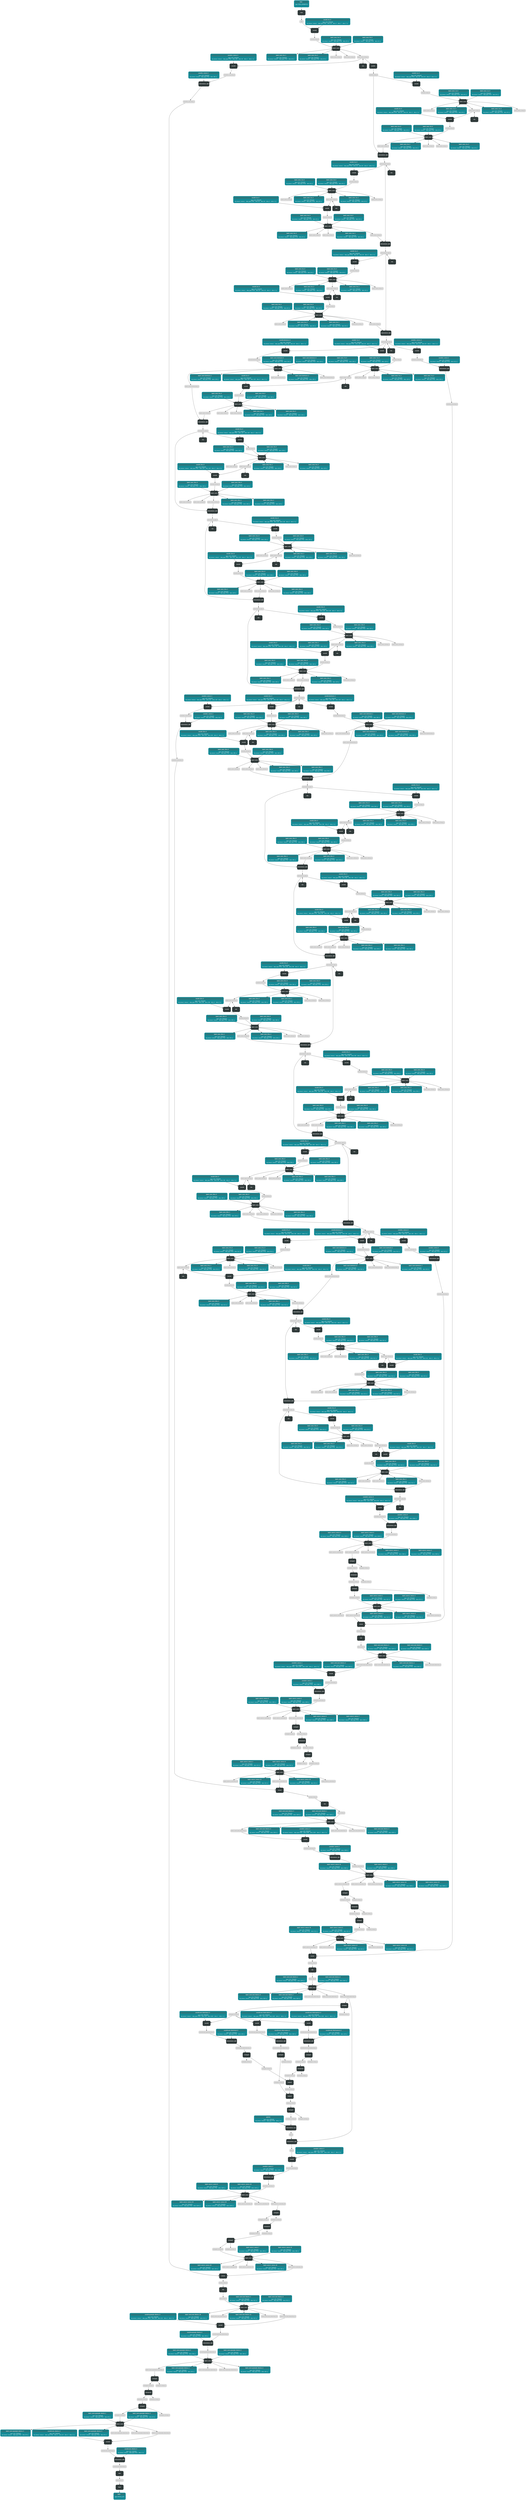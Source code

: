 digraph G {
title = "some graph"
rankdir="TB";
concentrate="true";
layout="dot";




arg_199 [label="tanh_0.tmp_0" ,color="#dddddd",fontcolor="#999999",shape="box",style="rounded,filled,bold",fontname="Arial" ];
arg_248 [label="conv2d_27.tmp_0" ,color="#dddddd",fontcolor="#999999",shape="box",style="rounded,filled,bold",fontname="Arial" ];
param_482 [label=<<table cellpadding="5">
  <tr>
    <td bgcolor="#2b787e">
    <b>
batch_norm.shortcut.b_2
    </b>
    </td>
  </tr>
  <tr>
    <td>
type: LOD_TENSOR<br />lod_tensor {
  tensor {
    data_type: FP32
    dims: 512
  }
}

    </td>  </tr>
</table>> ,fontname="Arial",color="#148b97",style="rounded,filled,bold",width="1.3",shape="none",fontcolor="#ffffff" ];
arg_317 [label="transpose_2.tmp_0" ,color="#dddddd",fontcolor="#999999",shape="box",style="rounded,filled,bold",fontname="Arial" ];
param_407 [label=<<table cellpadding="5">
  <tr>
    <td bgcolor="#2b787e">
    <b>
batch_norm_2.w_2
    </b>
    </td>
  </tr>
  <tr>
    <td>
type: LOD_TENSOR<br />lod_tensor {
  tensor {
    data_type: FP32
    dims: 64
  }
}

    </td>  </tr>
</table>> ,fontname="Arial",color="#148b97",style="rounded,filled,bold",width="1.3",shape="none",fontcolor="#ffffff" ];
op_682 [label=<<B>elementwise_add</B>> ,fontname="Arial",color="#303A3A",style="rounded, filled, bold",height="0.84",width="1.3",shape="box",fontcolor="#ffffff" ];
op_722 [label=<<B>matmul</B>> ,fontname="Arial",color="#303A3A",style="rounded, filled, bold",height="0.84",width="1.3",shape="box",fontcolor="#ffffff" ];
param_255 [label=<<table cellpadding="5">
  <tr>
    <td bgcolor="#2b787e">
    <b>
batch_norm.tr_conv.w_10
    </b>
    </td>
  </tr>
  <tr>
    <td>
type: LOD_TENSOR<br />lod_tensor {
  tensor {
    data_type: FP32
    dims: 512
  }
}

    </td>  </tr>
</table>> ,fontname="Arial",color="#148b97",style="rounded,filled,bold",width="1.3",shape="none",fontcolor="#ffffff" ];
param_512 [label=<<table cellpadding="5">
  <tr>
    <td bgcolor="#2b787e">
    <b>
batch_norm_20.b_0
    </b>
    </td>
  </tr>
  <tr>
    <td>
type: LOD_TENSOR<br />lod_tensor {
  tensor {
    data_type: FP32
    dims: 256
  }
}

    </td>  </tr>
</table>> ,fontname="Arial",color="#148b97",style="rounded,filled,bold",width="1.3",shape="none",fontcolor="#ffffff" ];
param_400 [label=<<table cellpadding="5">
  <tr>
    <td bgcolor="#2b787e">
    <b>
batch_norm.shortcut.w_0
    </b>
    </td>
  </tr>
  <tr>
    <td>
type: LOD_TENSOR<br />lod_tensor {
  tensor {
    data_type: FP32
    dims: 128
  }
}

    </td>  </tr>
</table>> ,fontname="Arial",color="#148b97",style="rounded,filled,bold",width="1.3",shape="none",fontcolor="#ffffff" ];
op_642 [label=<<B>elementwise_add</B>> ,fontname="Arial",color="#303A3A",style="rounded, filled, bold",height="0.84",width="1.3",shape="box",fontcolor="#ffffff" ];
arg_342 [label="batch_norm_18.tmp_0" ,color="#dddddd",fontcolor="#999999",shape="box",style="rounded,filled,bold",fontname="Arial" ];
arg_97 [label="batch_norm_10.tmp_2" ,color="#dddddd",fontcolor="#999999",shape="box",style="rounded,filled,bold",fontname="Arial" ];
op_588 [label=<<B>relu</B>> ,fontname="Arial",color="#303A3A",style="rounded, filled, bold",height="0.84",width="1.3",shape="box",fontcolor="#ffffff" ];
arg_93 [label="batch_norm_0.tmp_1" ,color="#dddddd",fontcolor="#999999",shape="box",style="rounded,filled,bold",fontname="Arial" ];
arg_460 [label="batch_norm.tr_conv.tmp_11" ,color="#dddddd",fontcolor="#999999",shape="box",style="rounded,filled,bold",fontname="Arial" ];
arg_517 [label="batch_norm_5.tmp_1" ,color="#dddddd",fontcolor="#999999",shape="box",style="rounded,filled,bold",fontname="Arial" ];
param_116 [label=<<table cellpadding="5">
  <tr>
    <td bgcolor="#2b787e">
    <b>
batch_norm_5.b_0
    </b>
    </td>
  </tr>
  <tr>
    <td>
type: LOD_TENSOR<br />lod_tensor {
  tensor {
    data_type: FP32
    dims: 64
  }
}

    </td>  </tr>
</table>> ,fontname="Arial",color="#148b97",style="rounded,filled,bold",width="1.3",shape="none",fontcolor="#ffffff" ];
param_169 [label=<<table cellpadding="5">
  <tr>
    <td bgcolor="#2b787e">
    <b>
batch_norm.tr_conv.b_7
    </b>
    </td>
  </tr>
  <tr>
    <td>
type: LOD_TENSOR<br />lod_tensor {
  tensor {
    data_type: FP32
    dims: 256
  }
}

    </td>  </tr>
</table>> ,fontname="Arial",color="#148b97",style="rounded,filled,bold",width="1.3",shape="none",fontcolor="#ffffff" ];
arg_270 [label="elementwise_add_6" ,color="#dddddd",fontcolor="#999999",shape="box",style="rounded,filled,bold",fontname="Arial" ];
arg_241 [label="elementwise_add_3" ,color="#dddddd",fontcolor="#999999",shape="box",style="rounded,filled,bold",fontname="Arial" ];
op_665 [label=<<B>elementwise_add</B>> ,fontname="Arial",color="#303A3A",style="rounded, filled, bold",height="0.84",width="1.3",shape="box",fontcolor="#ffffff" ];
op_664 [label=<<B>batch_norm</B>> ,fontname="Arial",color="#303A3A",style="rounded, filled, bold",height="0.84",width="1.3",shape="box",fontcolor="#ffffff" ];
op_662 [label=<<B>relu</B>> ,fontname="Arial",color="#303A3A",style="rounded, filled, bold",height="0.84",width="1.3",shape="box",fontcolor="#ffffff" ];
param_389 [label=<<table cellpadding="5">
  <tr>
    <td bgcolor="#2b787e">
    <b>
conv2d.upsample_block.b_0
    </b>
    </td>
  </tr>
  <tr>
    <td>
type: LOD_TENSOR<br />lod_tensor {
  tensor {
    data_type: FP32
    dims: 256
  }
}

    </td>  </tr>
</table>> ,fontname="Arial",color="#148b97",style="rounded,filled,bold",width="1.3",shape="none",fontcolor="#ffffff" ];
param_203 [label=<<table cellpadding="5">
  <tr>
    <td bgcolor="#2b787e">
    <b>
batch_norm_13.w_2
    </b>
    </td>
  </tr>
  <tr>
    <td>
type: LOD_TENSOR<br />lod_tensor {
  tensor {
    data_type: FP32
    dims: 128
  }
}

    </td>  </tr>
</table>> ,fontname="Arial",color="#148b97",style="rounded,filled,bold",width="1.3",shape="none",fontcolor="#ffffff" ];
param_196 [label=<<table cellpadding="5">
  <tr>
    <td bgcolor="#2b787e">
    <b>
batch_norm.tr_conv.b_3
    </b>
    </td>
  </tr>
  <tr>
    <td>
type: LOD_TENSOR<br />lod_tensor {
  tensor {
    data_type: FP32
    dims: 512
  }
}

    </td>  </tr>
</table>> ,fontname="Arial",color="#148b97",style="rounded,filled,bold",width="1.3",shape="none",fontcolor="#ffffff" ];
param_278 [label=<<table cellpadding="5">
  <tr>
    <td bgcolor="#2b787e">
    <b>
conv2d_23.w_0
    </b>
    </td>
  </tr>
  <tr>
    <td>
type: LOD_TENSOR<br />lod_tensor {
  tensor {
    data_type: FP32
    dims: 256
    dims: 256
    dims: 3
    dims: 3
  }
}

    </td>  </tr>
</table>> ,fontname="Arial",color="#148b97",style="rounded,filled,bold",width="1.3",shape="none",fontcolor="#ffffff" ];
arg_89 [label="batch_norm_3.tmp_1" ,color="#dddddd",fontcolor="#999999",shape="box",style="rounded,filled,bold",fontname="Arial" ];
op_668 [label=<<B>batch_norm</B>> ,fontname="Arial",color="#303A3A",style="rounded, filled, bold",height="0.84",width="1.3",shape="box",fontcolor="#ffffff" ];
param_311 [label=<<table cellpadding="5">
  <tr>
    <td bgcolor="#2b787e">
    <b>
batch_norm_16.w_0
    </b>
    </td>
  </tr>
  <tr>
    <td>
type: LOD_TENSOR<br />lod_tensor {
  tensor {
    data_type: FP32
    dims: 256
  }
}

    </td>  </tr>
</table>> ,fontname="Arial",color="#148b97",style="rounded,filled,bold",width="1.3",shape="none",fontcolor="#ffffff" ];
param_263 [label=<<table cellpadding="5">
  <tr>
    <td bgcolor="#2b787e">
    <b>
batch_norm.unet_block.w_0
    </b>
    </td>
  </tr>
  <tr>
    <td>
type: LOD_TENSOR<br />lod_tensor {
  tensor {
    data_type: FP32
    dims: 1024
  }
}

    </td>  </tr>
</table>> ,fontname="Arial",color="#148b97",style="rounded,filled,bold",width="1.3",shape="none",fontcolor="#ffffff" ];
param_214 [label=<<table cellpadding="5">
  <tr>
    <td bgcolor="#2b787e">
    <b>
batch_norm_12.w_0
    </b>
    </td>
  </tr>
  <tr>
    <td>
type: LOD_TENSOR<br />lod_tensor {
  tensor {
    data_type: FP32
    dims: 128
  }
}

    </td>  </tr>
</table>> ,fontname="Arial",color="#148b97",style="rounded,filled,bold",width="1.3",shape="none",fontcolor="#ffffff" ];
op_604 [label=<<B>batch_norm</B>> ,fontname="Arial",color="#303A3A",style="rounded, filled, bold",height="0.84",width="1.3",shape="box",fontcolor="#ffffff" ];
op_696 [label=<<B>relu</B>> ,fontname="Arial",color="#303A3A",style="rounded, filled, bold",height="0.84",width="1.3",shape="box",fontcolor="#ffffff" ];
arg_390 [label="batch_norm_12.tmp_2" ,color="#dddddd",fontcolor="#999999",shape="box",style="rounded,filled,bold",fontname="Arial" ];
param_379 [label=<<table cellpadding="5">
  <tr>
    <td bgcolor="#2b787e">
    <b>
batch_norm_14.w_0
    </b>
    </td>
  </tr>
  <tr>
    <td>
type: LOD_TENSOR<br />lod_tensor {
  tensor {
    data_type: FP32
    dims: 128
  }
}

    </td>  </tr>
</table>> ,fontname="Arial",color="#148b97",style="rounded,filled,bold",width="1.3",shape="none",fontcolor="#ffffff" ];
arg_383 [label="batch_norm_13.tmp_1" ,color="#dddddd",fontcolor="#999999",shape="box",style="rounded,filled,bold",fontname="Arial" ];
arg_200 [label="batch_norm_10.tmp_1" ,color="#dddddd",fontcolor="#999999",shape="box",style="rounded,filled,bold",fontname="Arial" ];
arg_308 [label="reshape2_3.tmp_1" ,color="#dddddd",fontcolor="#999999",shape="box",style="rounded,filled,bold",fontname="Arial" ];
param_476 [label=<<table cellpadding="5">
  <tr>
    <td bgcolor="#2b787e">
    <b>
batch_norm.tr_conv.w_8
    </b>
    </td>
  </tr>
  <tr>
    <td>
type: LOD_TENSOR<br />lod_tensor {
  tensor {
    data_type: FP32
    dims: 2048
  }
}

    </td>  </tr>
</table>> ,fontname="Arial",color="#148b97",style="rounded,filled,bold",width="1.3",shape="none",fontcolor="#ffffff" ];
arg_538 [label="batch_norm_32.tmp_2" ,color="#dddddd",fontcolor="#999999",shape="box",style="rounded,filled,bold",fontname="Arial" ];
op_643 [label=<<B>relu</B>> ,fontname="Arial",color="#303A3A",style="rounded, filled, bold",height="0.84",width="1.3",shape="box",fontcolor="#ffffff" ];
param_185 [label=<<table cellpadding="5">
  <tr>
    <td bgcolor="#2b787e">
    <b>
batch_norm.upsample_block.w_4
    </b>
    </td>
  </tr>
  <tr>
    <td>
type: LOD_TENSOR<br />lod_tensor {
  tensor {
    data_type: FP32
    dims: 64
  }
}

    </td>  </tr>
</table>> ,fontname="Arial",color="#148b97",style="rounded,filled,bold",width="1.3",shape="none",fontcolor="#ffffff" ];
param_465 [label=<<table cellpadding="5">
  <tr>
    <td bgcolor="#2b787e">
    <b>
batch_norm_15.w_0
    </b>
    </td>
  </tr>
  <tr>
    <td>
type: LOD_TENSOR<br />lod_tensor {
  tensor {
    data_type: FP32
    dims: 256
  }
}

    </td>  </tr>
</table>> ,fontname="Arial",color="#148b97",style="rounded,filled,bold",width="1.3",shape="none",fontcolor="#ffffff" ];
param_155 [label=<<table cellpadding="5">
  <tr>
    <td bgcolor="#2b787e">
    <b>
batch_norm_4.w_1
    </b>
    </td>
  </tr>
  <tr>
    <td>
type: LOD_TENSOR<br />lod_tensor {
  tensor {
    data_type: FP32
    dims: 64
  }
}

    </td>  </tr>
</table>> ,fontname="Arial",color="#148b97",style="rounded,filled,bold",width="1.3",shape="none",fontcolor="#ffffff" ];
arg_114 [label="conv2d_10.tmp_0" ,color="#dddddd",fontcolor="#999999",shape="box",style="rounded,filled,bold",fontname="Arial" ];
arg_141 [label="batch_norm.tr_conv.tmp_20" ,color="#dddddd",fontcolor="#999999",shape="box",style="rounded,filled,bold",fontname="Arial" ];
arg_260 [label="conv2d.x_conv.tmp_0" ,color="#dddddd",fontcolor="#999999",shape="box",style="rounded,filled,bold",fontname="Arial" ];
op_726 [label=<<B>conv2d</B>> ,fontname="Arial",color="#303A3A",style="rounded, filled, bold",height="0.84",width="1.3",shape="box",fontcolor="#ffffff" ];
op_698 [label=<<B>conv2d</B>> ,fontname="Arial",color="#303A3A",style="rounded, filled, bold",height="0.84",width="1.3",shape="box",fontcolor="#ffffff" ];
arg_300 [label="batch_norm_8.tmp_1" ,color="#dddddd",fontcolor="#999999",shape="box",style="rounded,filled,bold",fontname="Arial" ];
param_310 [label=<<table cellpadding="5">
  <tr>
    <td bgcolor="#2b787e">
    <b>
conv2d_21.w_0
    </b>
    </td>
  </tr>
  <tr>
    <td>
type: LOD_TENSOR<br />lod_tensor {
  tensor {
    data_type: FP32
    dims: 256
    dims: 256
    dims: 3
    dims: 3
  }
}

    </td>  </tr>
</table>> ,fontname="Arial",color="#148b97",style="rounded,filled,bold",width="1.3",shape="none",fontcolor="#ffffff" ];
op_616 [label=<<B>conv2d</B>> ,fontname="Arial",color="#303A3A",style="rounded, filled, bold",height="0.84",width="1.3",shape="box",fontcolor="#ffffff" ];
op_622 [label=<<B>relu</B>> ,fontname="Arial",color="#303A3A",style="rounded, filled, bold",height="0.84",width="1.3",shape="box",fontcolor="#ffffff" ];
param_523 [label=<<table cellpadding="5">
  <tr>
    <td bgcolor="#2b787e">
    <b>
batch_norm_19.w_2
    </b>
    </td>
  </tr>
  <tr>
    <td>
type: LOD_TENSOR<br />lod_tensor {
  tensor {
    data_type: FP32
    dims: 256
  }
}

    </td>  </tr>
</table>> ,fontname="Arial",color="#148b97",style="rounded,filled,bold",width="1.3",shape="none",fontcolor="#ffffff" ];
arg_66 [label="conv2d.shortcut.tmp_1" ,color="#dddddd",fontcolor="#999999",shape="box",style="rounded,filled,bold",fontname="Arial" ];
arg_149 [label="batch_norm.tr_conv.tmp_2" ,color="#dddddd",fontcolor="#999999",shape="box",style="rounded,filled,bold",fontname="Arial" ];
arg_201 [label="batch_norm_24.tmp_0" ,color="#dddddd",fontcolor="#999999",shape="box",style="rounded,filled,bold",fontname="Arial" ];
arg_299 [label="tmp_0" ,color="#dddddd",fontcolor="#999999",shape="box",style="rounded,filled,bold",fontname="Arial" ];
op_627 [label=<<B>batch_norm</B>> ,fontname="Arial",color="#303A3A",style="rounded, filled, bold",height="0.84",width="1.3",shape="box",fontcolor="#ffffff" ];
param_456 [label=<<table cellpadding="5">
  <tr>
    <td bgcolor="#2b787e">
    <b>
batch_norm.tr_conv.w_0
    </b>
    </td>
  </tr>
  <tr>
    <td>
type: LOD_TENSOR<br />lod_tensor {
  tensor {
    data_type: FP32
    dims: 2048
  }
}

    </td>  </tr>
</table>> ,fontname="Arial",color="#148b97",style="rounded,filled,bold",width="1.3",shape="none",fontcolor="#ffffff" ];
param_160 [label=<<table cellpadding="5">
  <tr>
    <td bgcolor="#2b787e">
    <b>
batch_norm_22.w_2
    </b>
    </td>
  </tr>
  <tr>
    <td>
type: LOD_TENSOR<br />lod_tensor {
  tensor {
    data_type: FP32
    dims: 256
  }
}

    </td>  </tr>
</table>> ,fontname="Arial",color="#148b97",style="rounded,filled,bold",width="1.3",shape="none",fontcolor="#ffffff" ];
param_80 [label=<<table cellpadding="5">
  <tr>
    <td bgcolor="#2b787e">
    <b>
conv2d.tr_conv.w_3
    </b>
    </td>
  </tr>
  <tr>
    <td>
type: LOD_TENSOR<br />lod_tensor {
  tensor {
    data_type: FP32
    dims: 1024
    dims: 1024
    dims: 3
    dims: 3
  }
}

    </td>  </tr>
</table>> ,fontname="Arial",color="#148b97",style="rounded,filled,bold",width="1.3",shape="none",fontcolor="#ffffff" ];
arg_69 [label="reshape2_13.tmp_1" ,color="#dddddd",fontcolor="#999999",shape="box",style="rounded,filled,bold",fontname="Arial" ];
arg_79 [label="reshape2_8.tmp_0" ,color="#dddddd",fontcolor="#999999",shape="box",style="rounded,filled,bold",fontname="Arial" ];
param_352 [label=<<table cellpadding="5">
  <tr>
    <td bgcolor="#2b787e">
    <b>
conv2d_24.w_0
    </b>
    </td>
  </tr>
  <tr>
    <td>
type: LOD_TENSOR<br />lod_tensor {
  tensor {
    data_type: FP32
    dims: 256
    dims: 256
    dims: 3
    dims: 3
  }
}

    </td>  </tr>
</table>> ,fontname="Arial",color="#148b97",style="rounded,filled,bold",width="1.3",shape="none",fontcolor="#ffffff" ];
param_297 [label=<<table cellpadding="5">
  <tr>
    <td bgcolor="#2b787e">
    <b>
batch_norm_10.b_0
    </b>
    </td>
  </tr>
  <tr>
    <td>
type: LOD_TENSOR<br />lod_tensor {
  tensor {
    data_type: FP32
    dims: 128
  }
}

    </td>  </tr>
</table>> ,fontname="Arial",color="#148b97",style="rounded,filled,bold",width="1.3",shape="none",fontcolor="#ffffff" ];
op_699 [label=<<B>elementwise_add</B>> ,fontname="Arial",color="#303A3A",style="rounded, filled, bold",height="0.84",width="1.3",shape="box",fontcolor="#ffffff" ];
op_679 [label=<<B>reshape2</B>> ,fontname="Arial",color="#303A3A",style="rounded, filled, bold",height="0.84",width="1.3",shape="box",fontcolor="#ffffff" ];
arg_372 [label="reshape2_5.tmp_1" ,color="#dddddd",fontcolor="#999999",shape="box",style="rounded,filled,bold",fontname="Arial" ];
arg_225 [label="conv2d.unet_block.value.tmp_0" ,color="#dddddd",fontcolor="#999999",shape="box",style="rounded,filled,bold",fontname="Arial" ];
op_589 [label=<<B>conv2d</B>> ,fontname="Arial",color="#303A3A",style="rounded, filled, bold",height="0.84",width="1.3",shape="box",fontcolor="#ffffff" ];
param_346 [label=<<table cellpadding="5">
  <tr>
    <td bgcolor="#2b787e">
    <b>
conv2d_25.w_0
    </b>
    </td>
  </tr>
  <tr>
    <td>
type: LOD_TENSOR<br />lod_tensor {
  tensor {
    data_type: FP32
    dims: 256
    dims: 256
    dims: 3
    dims: 3
  }
}

    </td>  </tr>
</table>> ,fontname="Arial",color="#148b97",style="rounded,filled,bold",width="1.3",shape="none",fontcolor="#ffffff" ];
arg_175 [label="batch_norm_2.tmp_0" ,color="#dddddd",fontcolor="#999999",shape="box",style="rounded,filled,bold",fontname="Arial" ];
arg_337 [label="batch_norm.unet_block.tmp_6" ,color="#dddddd",fontcolor="#999999",shape="box",style="rounded,filled,bold",fontname="Arial" ];
op_692 [label=<<B>batch_norm</B>> ,fontname="Arial",color="#303A3A",style="rounded, filled, bold",height="0.84",width="1.3",shape="box",fontcolor="#ffffff" ];
param_484 [label=<<table cellpadding="5">
  <tr>
    <td bgcolor="#2b787e">
    <b>
batch_norm.tr_conv.w_4
    </b>
    </td>
  </tr>
  <tr>
    <td>
type: LOD_TENSOR<br />lod_tensor {
  tensor {
    data_type: FP32
    dims: 512
  }
}

    </td>  </tr>
</table>> ,fontname="Arial",color="#148b97",style="rounded,filled,bold",width="1.3",shape="none",fontcolor="#ffffff" ];
arg_234 [label="transpose_0.tmp_0" ,color="#dddddd",fontcolor="#999999",shape="box",style="rounded,filled,bold",fontname="Arial" ];
op_653 [label=<<B>relu</B>> ,fontname="Arial",color="#303A3A",style="rounded, filled, bold",height="0.84",width="1.3",shape="box",fontcolor="#ffffff" ];
arg_289 [label="transpose_3.tmp_0" ,color="#dddddd",fontcolor="#999999",shape="box",style="rounded,filled,bold",fontname="Arial" ];
op_673 [label=<<B>relu</B>> ,fontname="Arial",color="#303A3A",style="rounded, filled, bold",height="0.84",width="1.3",shape="box",fontcolor="#ffffff" ];
arg_244 [label="conv2d_8.tmp_0" ,color="#dddddd",fontcolor="#999999",shape="box",style="rounded,filled,bold",fontname="Arial" ];
op_567 [label=<<B>batch_norm</B>> ,fontname="Arial",color="#303A3A",style="rounded, filled, bold",height="0.84",width="1.3",shape="box",fontcolor="#ffffff" ];
param_386 [label=<<table cellpadding="5">
  <tr>
    <td bgcolor="#2b787e">
    <b>
batch_norm.upsample_block.w_3
    </b>
    </td>
  </tr>
  <tr>
    <td>
type: LOD_TENSOR<br />lod_tensor {
  tensor {
    data_type: FP32
    dims: 64
  }
}

    </td>  </tr>
</table>> ,fontname="Arial",color="#148b97",style="rounded,filled,bold",width="1.3",shape="none",fontcolor="#ffffff" ];
arg_478 [label="conv2d.unet_block.query.tmp_0" ,color="#dddddd",fontcolor="#999999",shape="box",style="rounded,filled,bold",fontname="Arial" ];
param_397 [label=<<table cellpadding="5">
  <tr>
    <td bgcolor="#2b787e">
    <b>
batch_norm_2.b_0
    </b>
    </td>
  </tr>
  <tr>
    <td>
type: LOD_TENSOR<br />lod_tensor {
  tensor {
    data_type: FP32
    dims: 64
  }
}

    </td>  </tr>
</table>> ,fontname="Arial",color="#148b97",style="rounded,filled,bold",width="1.3",shape="none",fontcolor="#ffffff" ];
arg_119 [label="batch_norm.tr_conv.tmp_5" ,color="#dddddd",fontcolor="#999999",shape="box",style="rounded,filled,bold",fontname="Arial" ];
arg_180 [label="batch_norm_22.tmp_2" ,color="#dddddd",fontcolor="#999999",shape="box",style="rounded,filled,bold",fontname="Arial" ];
arg_472 [label="batch_norm_28.tmp_1" ,color="#dddddd",fontcolor="#999999",shape="box",style="rounded,filled,bold",fontname="Arial" ];
param_411 [label=<<table cellpadding="5">
  <tr>
    <td bgcolor="#2b787e">
    <b>
batch_norm_18.w_2
    </b>
    </td>
  </tr>
  <tr>
    <td>
type: LOD_TENSOR<br />lod_tensor {
  tensor {
    data_type: FP32
    dims: 256
  }
}

    </td>  </tr>
</table>> ,fontname="Arial",color="#148b97",style="rounded,filled,bold",width="1.3",shape="none",fontcolor="#ffffff" ];
arg_449 [label="conv2d_21.tmp_0" ,color="#dddddd",fontcolor="#999999",shape="box",style="rounded,filled,bold",fontname="Arial" ];
param_71 [label=<<table cellpadding="5">
  <tr>
    <td bgcolor="#2b787e">
    <b>
batch_norm_32.w_0
    </b>
    </td>
  </tr>
  <tr>
    <td>
type: LOD_TENSOR<br />lod_tensor {
  tensor {
    data_type: FP32
    dims: 512
  }
}

    </td>  </tr>
</table>> ,fontname="Arial",color="#148b97",style="rounded,filled,bold",width="1.3",shape="none",fontcolor="#ffffff" ];
param_173 [label=<<table cellpadding="5">
  <tr>
    <td bgcolor="#2b787e">
    <b>
batch_norm.tr_conv.b_5
    </b>
    </td>
  </tr>
  <tr>
    <td>
type: LOD_TENSOR<br />lod_tensor {
  tensor {
    data_type: FP32
    dims: 512
  }
}

    </td>  </tr>
</table>> ,fontname="Arial",color="#148b97",style="rounded,filled,bold",width="1.3",shape="none",fontcolor="#ffffff" ];
arg_520 [label="reshape2_13.tmp_0" ,color="#dddddd",fontcolor="#999999",shape="box",style="rounded,filled,bold",fontname="Arial" ];
arg_276 [label="batch_norm_21.tmp_0" ,color="#dddddd",fontcolor="#999999",shape="box",style="rounded,filled,bold",fontname="Arial" ];
param_229 [label=<<table cellpadding="5">
  <tr>
    <td bgcolor="#2b787e">
    <b>
conv2d_31.w_0
    </b>
    </td>
  </tr>
  <tr>
    <td>
type: LOD_TENSOR<br />lod_tensor {
  tensor {
    data_type: FP32
    dims: 512
    dims: 512
    dims: 3
    dims: 3
  }
}

    </td>  </tr>
</table>> ,fontname="Arial",color="#148b97",style="rounded,filled,bold",width="1.3",shape="none",fontcolor="#ffffff" ];
arg_122 [label="batch_norm_26.tmp_2" ,color="#dddddd",fontcolor="#999999",shape="box",style="rounded,filled,bold",fontname="Arial" ];
op_697 [label=<<B>batch_norm</B>> ,fontname="Arial",color="#303A3A",style="rounded, filled, bold",height="0.84",width="1.3",shape="box",fontcolor="#ffffff" ];
op_554 [label=<<B>relu</B>> ,fontname="Arial",color="#303A3A",style="rounded, filled, bold",height="0.84",width="1.3",shape="box",fontcolor="#ffffff" ];
arg_261 [label="elementwise_add_8" ,color="#dddddd",fontcolor="#999999",shape="box",style="rounded,filled,bold",fontname="Arial" ];
arg_453 [label="conv2d_4.tmp_0" ,color="#dddddd",fontcolor="#999999",shape="box",style="rounded,filled,bold",fontname="Arial" ];
op_646 [label=<<B>relu</B>> ,fontname="Arial",color="#303A3A",style="rounded, filled, bold",height="0.84",width="1.3",shape="box",fontcolor="#ffffff" ];
op_742 [label=<<B>transpose2</B>> ,fontname="Arial",color="#303A3A",style="rounded, filled, bold",height="0.84",width="1.3",shape="box",fontcolor="#ffffff" ];
arg_233 [label="batch_norm_10.tmp_0" ,color="#dddddd",fontcolor="#999999",shape="box",style="rounded,filled,bold",fontname="Arial" ];
arg_156 [label="batch_norm.tr_conv.tmp_4" ,color="#dddddd",fontcolor="#999999",shape="box",style="rounded,filled,bold",fontname="Arial" ];
arg_385 [label="batch_norm.unet_block.tmp_0" ,color="#dddddd",fontcolor="#999999",shape="box",style="rounded,filled,bold",fontname="Arial" ];
param_529 [label=<<table cellpadding="5">
  <tr>
    <td bgcolor="#2b787e">
    <b>
batch_norm_21.w_0
    </b>
    </td>
  </tr>
  <tr>
    <td>
type: LOD_TENSOR<br />lod_tensor {
  tensor {
    data_type: FP32
    dims: 256
  }
}

    </td>  </tr>
</table>> ,fontname="Arial",color="#148b97",style="rounded,filled,bold",width="1.3",shape="none",fontcolor="#ffffff" ];
op_739 [label=<<B>elementwise_add</B>> ,fontname="Arial",color="#303A3A",style="rounded, filled, bold",height="0.84",width="1.3",shape="box",fontcolor="#ffffff" ];
param_418 [label=<<table cellpadding="5">
  <tr>
    <td bgcolor="#2b787e">
    <b>
batch_norm.shortcut.w_2
    </b>
    </td>
  </tr>
  <tr>
    <td>
type: LOD_TENSOR<br />lod_tensor {
  tensor {
    data_type: FP32
    dims: 128
  }
}

    </td>  </tr>
</table>> ,fontname="Arial",color="#148b97",style="rounded,filled,bold",width="1.3",shape="none",fontcolor="#ffffff" ];
op_577 [label=<<B>conv2d</B>> ,fontname="Arial",color="#303A3A",style="rounded, filled, bold",height="0.84",width="1.3",shape="box",fontcolor="#ffffff" ];
op_727 [label=<<B>elementwise_add</B>> ,fontname="Arial",color="#303A3A",style="rounded, filled, bold",height="0.84",width="1.3",shape="box",fontcolor="#ffffff" ];
param_359 [label=<<table cellpadding="5">
  <tr>
    <td bgcolor="#2b787e">
    <b>
batch_norm_0.w_1
    </b>
    </td>
  </tr>
  <tr>
    <td>
type: LOD_TENSOR<br />lod_tensor {
  tensor {
    data_type: FP32
    dims: 64
  }
}

    </td>  </tr>
</table>> ,fontname="Arial",color="#148b97",style="rounded,filled,bold",width="1.3",shape="none",fontcolor="#ffffff" ];
op_715 [label=<<B>conv2d</B>> ,fontname="Arial",color="#303A3A",style="rounded, filled, bold",height="0.84",width="1.3",shape="box",fontcolor="#ffffff" ];
param_43 [label=<<table cellpadding="5">
  <tr>
    <td bgcolor="#2b787e">
    <b>
batch_norm_8.b_0
    </b>
    </td>
  </tr>
  <tr>
    <td>
type: LOD_TENSOR<br />lod_tensor {
  tensor {
    data_type: FP32
    dims: 128
  }
}

    </td>  </tr>
</table>> ,fontname="Arial",color="#148b97",style="rounded,filled,bold",width="1.3",shape="none",fontcolor="#ffffff" ];
arg_227 [label="relu_1.tmp_0" ,color="#dddddd",fontcolor="#999999",shape="box",style="rounded,filled,bold",fontname="Arial" ];
param_40 [label=<<table cellpadding="5">
  <tr>
    <td bgcolor="#2b787e">
    <b>
batch_norm_8.w_1
    </b>
    </td>
  </tr>
  <tr>
    <td>
type: LOD_TENSOR<br />lod_tensor {
  tensor {
    data_type: FP32
    dims: 128
  }
}

    </td>  </tr>
</table>> ,fontname="Arial",color="#148b97",style="rounded,filled,bold",width="1.3",shape="none",fontcolor="#ffffff" ];
arg_88 [label="elementwise_add_12" ,color="#dddddd",fontcolor="#999999",shape="box",style="rounded,filled,bold",fontname="Arial" ];
arg_519 [label="conv2d.tr_conv.tmp_7" ,color="#dddddd",fontcolor="#999999",shape="box",style="rounded,filled,bold",fontname="Arial" ];
param_534 [label=<<table cellpadding="5">
  <tr>
    <td bgcolor="#2b787e">
    <b>
conv2d_14.w_0
    </b>
    </td>
  </tr>
  <tr>
    <td>
type: LOD_TENSOR<br />lod_tensor {
  tensor {
    data_type: FP32
    dims: 128
    dims: 128
    dims: 3
    dims: 3
  }
}

    </td>  </tr>
</table>> ,fontname="Arial",color="#148b97",style="rounded,filled,bold",width="1.3",shape="none",fontcolor="#ffffff" ];
op_599 [label=<<B>relu</B>> ,fontname="Arial",color="#303A3A",style="rounded, filled, bold",height="0.84",width="1.3",shape="box",fontcolor="#ffffff" ];
param_548 [label=<<table cellpadding="5">
  <tr>
    <td bgcolor="#2b787e">
    <b>
conv2d.unet_block.key.b_0
    </b>
    </td>
  </tr>
  <tr>
    <td>
type: LOD_TENSOR<br />lod_tensor {
  tensor {
    data_type: FP32
    dims: 128
  }
}

    </td>  </tr>
</table>> ,fontname="Arial",color="#148b97",style="rounded,filled,bold",width="1.3",shape="none",fontcolor="#ffffff" ];
param_403 [label=<<table cellpadding="5">
  <tr>
    <td bgcolor="#2b787e">
    <b>
conv2d.tr_conv.w_0
    </b>
    </td>
  </tr>
  <tr>
    <td>
type: LOD_TENSOR<br />lod_tensor {
  tensor {
    data_type: FP32
    dims: 2048
    dims: 512
    dims: 3
    dims: 3
  }
}

    </td>  </tr>
</table>> ,fontname="Arial",color="#148b97",style="rounded,filled,bold",width="1.3",shape="none",fontcolor="#ffffff" ];
op_676 [label=<<B>batch_norm</B>> ,fontname="Arial",color="#303A3A",style="rounded, filled, bold",height="0.84",width="1.3",shape="box",fontcolor="#ffffff" ];
param_92 [label=<<table cellpadding="5">
  <tr>
    <td bgcolor="#2b787e">
    <b>
batch_norm_3.b_0
    </b>
    </td>
  </tr>
  <tr>
    <td>
type: LOD_TENSOR<br />lod_tensor {
  tensor {
    data_type: FP32
    dims: 64
  }
}

    </td>  </tr>
</table>> ,fontname="Arial",color="#148b97",style="rounded,filled,bold",width="1.3",shape="none",fontcolor="#ffffff" ];
op_648 [label=<<B>batch_norm</B>> ,fontname="Arial",color="#303A3A",style="rounded, filled, bold",height="0.84",width="1.3",shape="box",fontcolor="#ffffff" ];
arg_302 [label="reshape2_5.tmp_0" ,color="#dddddd",fontcolor="#999999",shape="box",style="rounded,filled,bold",fontname="Arial" ];
param_533 [label=<<table cellpadding="5">
  <tr>
    <td bgcolor="#2b787e">
    <b>
batch_norm_2.w_1
    </b>
    </td>
  </tr>
  <tr>
    <td>
type: LOD_TENSOR<br />lod_tensor {
  tensor {
    data_type: FP32
    dims: 64
  }
}

    </td>  </tr>
</table>> ,fontname="Arial",color="#148b97",style="rounded,filled,bold",width="1.3",shape="none",fontcolor="#ffffff" ];
arg_273 [label="conv2d_13.tmp_0" ,color="#dddddd",fontcolor="#999999",shape="box",style="rounded,filled,bold",fontname="Arial" ];
op_717 [label=<<B>reshape2</B>> ,fontname="Arial",color="#303A3A",style="rounded, filled, bold",height="0.84",width="1.3",shape="box",fontcolor="#ffffff" ];
arg_304 [label="conv2d_5.tmp_0" ,color="#dddddd",fontcolor="#999999",shape="box",style="rounded,filled,bold",fontname="Arial" ];
param_127 [label=<<table cellpadding="5">
  <tr>
    <td bgcolor="#2b787e">
    <b>
batch_norm_1.b_0
    </b>
    </td>
  </tr>
  <tr>
    <td>
type: LOD_TENSOR<br />lod_tensor {
  tensor {
    data_type: FP32
    dims: 64
  }
}

    </td>  </tr>
</table>> ,fontname="Arial",color="#148b97",style="rounded,filled,bold",width="1.3",shape="none",fontcolor="#ffffff" ];
param_238 [label=<<table cellpadding="5">
  <tr>
    <td bgcolor="#2b787e">
    <b>
conv2d_6.w_0
    </b>
    </td>
  </tr>
  <tr>
    <td>
type: LOD_TENSOR<br />lod_tensor {
  tensor {
    data_type: FP32
    dims: 64
    dims: 64
    dims: 3
    dims: 3
  }
}

    </td>  </tr>
</table>> ,fontname="Arial",color="#148b97",style="rounded,filled,bold",width="1.3",shape="none",fontcolor="#ffffff" ];
param_298 [label=<<table cellpadding="5">
  <tr>
    <td bgcolor="#2b787e">
    <b>
batch_norm_5.w_1
    </b>
    </td>
  </tr>
  <tr>
    <td>
type: LOD_TENSOR<br />lod_tensor {
  tensor {
    data_type: FP32
    dims: 64
  }
}

    </td>  </tr>
</table>> ,fontname="Arial",color="#148b97",style="rounded,filled,bold",width="1.3",shape="none",fontcolor="#ffffff" ];
param_78 [label=<<table cellpadding="5">
  <tr>
    <td bgcolor="#2b787e">
    <b>
batch_norm_25.b_0
    </b>
    </td>
  </tr>
  <tr>
    <td>
type: LOD_TENSOR<br />lod_tensor {
  tensor {
    data_type: FP32
    dims: 256
  }
}

    </td>  </tr>
</table>> ,fontname="Arial",color="#148b97",style="rounded,filled,bold",width="1.3",shape="none",fontcolor="#ffffff" ];
op_607 [label=<<B>conv2d</B>> ,fontname="Arial",color="#303A3A",style="rounded, filled, bold",height="0.84",width="1.3",shape="box",fontcolor="#ffffff" ];
param_50 [label=<<table cellpadding="5">
  <tr>
    <td bgcolor="#2b787e">
    <b>
batch_norm_6.w_0
    </b>
    </td>
  </tr>
  <tr>
    <td>
type: LOD_TENSOR<br />lod_tensor {
  tensor {
    data_type: FP32
    dims: 64
  }
}

    </td>  </tr>
</table>> ,fontname="Arial",color="#148b97",style="rounded,filled,bold",width="1.3",shape="none",fontcolor="#ffffff" ];
param_110 [label=<<table cellpadding="5">
  <tr>
    <td bgcolor="#2b787e">
    <b>
batch_norm_27.w_1
    </b>
    </td>
  </tr>
  <tr>
    <td>
type: LOD_TENSOR<br />lod_tensor {
  tensor {
    data_type: FP32
    dims: 512
  }
}

    </td>  </tr>
</table>> ,fontname="Arial",color="#148b97",style="rounded,filled,bold",width="1.3",shape="none",fontcolor="#ffffff" ];
arg_249 [label="batch_norm.tr_conv.tmp_13" ,color="#dddddd",fontcolor="#999999",shape="box",style="rounded,filled,bold",fontname="Arial" ];
param_121 [label=<<table cellpadding="5">
  <tr>
    <td bgcolor="#2b787e">
    <b>
batch_norm_31.w_1
    </b>
    </td>
  </tr>
  <tr>
    <td>
type: LOD_TENSOR<br />lod_tensor {
  tensor {
    data_type: FP32
    dims: 512
  }
}

    </td>  </tr>
</table>> ,fontname="Arial",color="#148b97",style="rounded,filled,bold",width="1.3",shape="none",fontcolor="#ffffff" ];
arg_12 [label="conv2d_25.tmp_0" ,color="#dddddd",fontcolor="#999999",shape="box",style="rounded,filled,bold",fontname="Arial" ];
param_452 [label=<<table cellpadding="5">
  <tr>
    <td bgcolor="#2b787e">
    <b>
conv2d_17.w_0
    </b>
    </td>
  </tr>
  <tr>
    <td>
type: LOD_TENSOR<br />lod_tensor {
  tensor {
    data_type: FP32
    dims: 256
    dims: 256
    dims: 3
    dims: 3
  }
}

    </td>  </tr>
</table>> ,fontname="Arial",color="#148b97",style="rounded,filled,bold",width="1.3",shape="none",fontcolor="#ffffff" ];
arg_165 [label="transpose_0.tmp_1" ,color="#dddddd",fontcolor="#999999",shape="box",style="rounded,filled,bold",fontname="Arial" ];
op_731 [label=<<B>reshape2</B>> ,fontname="Arial",color="#303A3A",style="rounded, filled, bold",height="0.84",width="1.3",shape="box",fontcolor="#ffffff" ];
arg_215 [label="batch_norm_30.tmp_1" ,color="#dddddd",fontcolor="#999999",shape="box",style="rounded,filled,bold",fontname="Arial" ];
param_91 [label=<<table cellpadding="5">
  <tr>
    <td bgcolor="#2b787e">
    <b>
conv2d.x_conv.b_1
    </b>
    </td>
  </tr>
  <tr>
    <td>
type: LOD_TENSOR<br />lod_tensor {
  tensor {
    data_type: FP32
    dims: 512
  }
}

    </td>  </tr>
</table>> ,fontname="Arial",color="#148b97",style="rounded,filled,bold",width="1.3",shape="none",fontcolor="#ffffff" ];
param_102 [label=<<table cellpadding="5">
  <tr>
    <td bgcolor="#2b787e">
    <b>
batch_norm_28.w_2
    </b>
    </td>
  </tr>
  <tr>
    <td>
type: LOD_TENSOR<br />lod_tensor {
  tensor {
    data_type: FP32
    dims: 512
  }
}

    </td>  </tr>
</table>> ,fontname="Arial",color="#148b97",style="rounded,filled,bold",width="1.3",shape="none",fontcolor="#ffffff" ];
op_634 [label=<<B>batch_norm</B>> ,fontname="Arial",color="#303A3A",style="rounded, filled, bold",height="0.84",width="1.3",shape="box",fontcolor="#ffffff" ];
op_647 [label=<<B>conv2d</B>> ,fontname="Arial",color="#303A3A",style="rounded, filled, bold",height="0.84",width="1.3",shape="box",fontcolor="#ffffff" ];
arg_191 [label="reshape2_6.tmp_1" ,color="#dddddd",fontcolor="#999999",shape="box",style="rounded,filled,bold",fontname="Arial" ];
param_428 [label=<<table cellpadding="5">
  <tr>
    <td bgcolor="#2b787e">
    <b>
batch_norm_24.b_0
    </b>
    </td>
  </tr>
  <tr>
    <td>
type: LOD_TENSOR<br />lod_tensor {
  tensor {
    data_type: FP32
    dims: 256
  }
}

    </td>  </tr>
</table>> ,fontname="Arial",color="#148b97",style="rounded,filled,bold",width="1.3",shape="none",fontcolor="#ffffff" ];
arg_32 [label="batch_norm_4.tmp_2" ,color="#dddddd",fontcolor="#999999",shape="box",style="rounded,filled,bold",fontname="Arial" ];
param_167 [label=<<table cellpadding="5">
  <tr>
    <td bgcolor="#2b787e">
    <b>
batch_norm.upsample_block.b_1
    </b>
    </td>
  </tr>
  <tr>
    <td>
type: LOD_TENSOR<br />lod_tensor {
  tensor {
    data_type: FP32
    dims: 64
  }
}

    </td>  </tr>
</table>> ,fontname="Arial",color="#148b97",style="rounded,filled,bold",width="1.3",shape="none",fontcolor="#ffffff" ];
op_707 [label=<<B>concat</B>> ,fontname="Arial",color="#303A3A",style="rounded, filled, bold",height="0.84",width="1.3",shape="box",fontcolor="#ffffff" ];
param_253 [label=<<table cellpadding="5">
  <tr>
    <td bgcolor="#2b787e">
    <b>
conv2d_9.w_0
    </b>
    </td>
  </tr>
  <tr>
    <td>
type: LOD_TENSOR<br />lod_tensor {
  tensor {
    data_type: FP32
    dims: 128
    dims: 128
    dims: 3
    dims: 3
  }
}

    </td>  </tr>
</table>> ,fontname="Arial",color="#148b97",style="rounded,filled,bold",width="1.3",shape="none",fontcolor="#ffffff" ];
arg_353 [label="conv2d_23.tmp_0" ,color="#dddddd",fontcolor="#999999",shape="box",style="rounded,filled,bold",fontname="Arial" ];
arg_509 [label="batch_norm.unet_block.tmp_3" ,color="#dddddd",fontcolor="#999999",shape="box",style="rounded,filled,bold",fontname="Arial" ];
arg_109 [label="conv2d_9.tmp_0" ,color="#dddddd",fontcolor="#999999",shape="box",style="rounded,filled,bold",fontname="Arial" ];
op_585 [label=<<B>relu</B>> ,fontname="Arial",color="#303A3A",style="rounded, filled, bold",height="0.84",width="1.3",shape="box",fontcolor="#ffffff" ];
arg_487 [label="reshape2_12.tmp_0" ,color="#dddddd",fontcolor="#999999",shape="box",style="rounded,filled,bold",fontname="Arial" ];
arg_259 [label="transpose_4.tmp_0" ,color="#dddddd",fontcolor="#999999",shape="box",style="rounded,filled,bold",fontname="Arial" ];
arg_172 [label="batch_norm_13.tmp_2" ,color="#dddddd",fontcolor="#999999",shape="box",style="rounded,filled,bold",fontname="Arial" ];
param_158 [label=<<table cellpadding="5">
  <tr>
    <td bgcolor="#2b787e">
    <b>
batch_norm.unet_block.w_3
    </b>
    </td>
  </tr>
  <tr>
    <td>
type: LOD_TENSOR<br />lod_tensor {
  tensor {
    data_type: FP32
    dims: 1024
  }
}

    </td>  </tr>
</table>> ,fontname="Arial",color="#148b97",style="rounded,filled,bold",width="1.3",shape="none",fontcolor="#ffffff" ];
arg_61 [label="conv2d_6.tmp_0" ,color="#dddddd",fontcolor="#999999",shape="box",style="rounded,filled,bold",fontname="Arial" ];
arg_138 [label="batch_norm_29.tmp_0" ,color="#dddddd",fontcolor="#999999",shape="box",style="rounded,filled,bold",fontname="Arial" ];
op_571 [label=<<B>batch_norm</B>> ,fontname="Arial",color="#303A3A",style="rounded, filled, bold",height="0.84",width="1.3",shape="box",fontcolor="#ffffff" ];
arg_90 [label="batch_norm_3.tmp_0" ,color="#dddddd",fontcolor="#999999",shape="box",style="rounded,filled,bold",fontname="Arial" ];
arg_356 [label="batch_norm_32.tmp_0" ,color="#dddddd",fontcolor="#999999",shape="box",style="rounded,filled,bold",fontname="Arial" ];
arg_461 [label="batch_norm.tr_conv.tmp_9" ,color="#dddddd",fontcolor="#999999",shape="box",style="rounded,filled,bold",fontname="Arial" ];
param_152 [label=<<table cellpadding="5">
  <tr>
    <td bgcolor="#2b787e">
    <b>
conv2d.tr_conv.b_1
    </b>
    </td>
  </tr>
  <tr>
    <td>
type: LOD_TENSOR<br />lod_tensor {
  tensor {
    data_type: FP32
    dims: 2048
  }
}

    </td>  </tr>
</table>> ,fontname="Arial",color="#148b97",style="rounded,filled,bold",width="1.3",shape="none",fontcolor="#ffffff" ];
arg_211 [label="batch_norm_11.tmp_0" ,color="#dddddd",fontcolor="#999999",shape="box",style="rounded,filled,bold",fontname="Arial" ];
op_652 [label=<<B>batch_norm</B>> ,fontname="Arial",color="#303A3A",style="rounded, filled, bold",height="0.84",width="1.3",shape="box",fontcolor="#ffffff" ];
arg_499 [label="batch_norm_27.tmp_1" ,color="#dddddd",fontcolor="#999999",shape="box",style="rounded,filled,bold",fontname="Arial" ];
op_691 [label=<<B>reshape2</B>> ,fontname="Arial",color="#303A3A",style="rounded, filled, bold",height="0.84",width="1.3",shape="box",fontcolor="#ffffff" ];
arg_344 [label="conv2d_14.tmp_0" ,color="#dddddd",fontcolor="#999999",shape="box",style="rounded,filled,bold",fontname="Arial" ];
arg_326 [label="batch_norm.tr_conv.tmp_7" ,color="#dddddd",fontcolor="#999999",shape="box",style="rounded,filled,bold",fontname="Arial" ];
param_368 [label=<<table cellpadding="5">
  <tr>
    <td bgcolor="#2b787e">
    <b>
gamma
    </b>
    </td>
  </tr>
  <tr>
    <td>
type: LOD_TENSOR<br />lod_tensor {
  tensor {
    data_type: FP32
    dims: 1
  }
}

    </td>  </tr>
</table>> ,fontname="Arial",color="#148b97",style="rounded,filled,bold",width="1.3",shape="none",fontcolor="#ffffff" ];
param_184 [label=<<table cellpadding="5">
  <tr>
    <td bgcolor="#2b787e">
    <b>
batch_norm.upsample_block.w_0
    </b>
    </td>
  </tr>
  <tr>
    <td>
type: LOD_TENSOR<br />lod_tensor {
  tensor {
    data_type: FP32
    dims: 256
  }
}

    </td>  </tr>
</table>> ,fontname="Arial",color="#148b97",style="rounded,filled,bold",width="1.3",shape="none",fontcolor="#ffffff" ];
param_441 [label=<<table cellpadding="5">
  <tr>
    <td bgcolor="#2b787e">
    <b>
batch_norm_20.w_0
    </b>
    </td>
  </tr>
  <tr>
    <td>
type: LOD_TENSOR<br />lod_tensor {
  tensor {
    data_type: FP32
    dims: 256
  }
}

    </td>  </tr>
</table>> ,fontname="Arial",color="#148b97",style="rounded,filled,bold",width="1.3",shape="none",fontcolor="#ffffff" ];
arg_474 [label="batch_norm_11.tmp_1" ,color="#dddddd",fontcolor="#999999",shape="box",style="rounded,filled,bold",fontname="Arial" ];
op_572 [label=<<B>relu</B>> ,fontname="Arial",color="#303A3A",style="rounded, filled, bold",height="0.84",width="1.3",shape="box",fontcolor="#ffffff" ];
op_610 [label=<<B>conv2d</B>> ,fontname="Arial",color="#303A3A",style="rounded, filled, bold",height="0.84",width="1.3",shape="box",fontcolor="#ffffff" ];
arg_475 [label="batch_norm_12.tmp_0" ,color="#dddddd",fontcolor="#999999",shape="box",style="rounded,filled,bold",fontname="Arial" ];
arg_458 [label="batch_norm.upsample_block.tmp_5" ,color="#dddddd",fontcolor="#999999",shape="box",style="rounded,filled,bold",fontname="Arial" ];
param_193 [label=<<table cellpadding="5">
  <tr>
    <td bgcolor="#2b787e">
    <b>
batch_norm_23.w_1
    </b>
    </td>
  </tr>
  <tr>
    <td>
type: LOD_TENSOR<br />lod_tensor {
  tensor {
    data_type: FP32
    dims: 256
  }
}

    </td>  </tr>
</table>> ,fontname="Arial",color="#148b97",style="rounded,filled,bold",width="1.3",shape="none",fontcolor="#ffffff" ];
arg_14 [label="reshape2_0.tmp_1" ,color="#dddddd",fontcolor="#999999",shape="box",style="rounded,filled,bold",fontname="Arial" ];
arg_129 [label="batch_norm_25.tmp_1" ,color="#dddddd",fontcolor="#999999",shape="box",style="rounded,filled,bold",fontname="Arial" ];
arg_436 [label="elementwise_add_7" ,color="#dddddd",fontcolor="#999999",shape="box",style="rounded,filled,bold",fontname="Arial" ];
param_361 [label=<<table cellpadding="5">
  <tr>
    <td bgcolor="#2b787e">
    <b>
batch_norm_1.w_0
    </b>
    </td>
  </tr>
  <tr>
    <td>
type: LOD_TENSOR<br />lod_tensor {
  tensor {
    data_type: FP32
    dims: 64
  }
}

    </td>  </tr>
</table>> ,fontname="Arial",color="#148b97",style="rounded,filled,bold",width="1.3",shape="none",fontcolor="#ffffff" ];
param_424 [label=<<table cellpadding="5">
  <tr>
    <td bgcolor="#2b787e">
    <b>
batch_norm_29.b_0
    </b>
    </td>
  </tr>
  <tr>
    <td>
type: LOD_TENSOR<br />lod_tensor {
  tensor {
    data_type: FP32
    dims: 512
  }
}

    </td>  </tr>
</table>> ,fontname="Arial",color="#148b97",style="rounded,filled,bold",width="1.3",shape="none",fontcolor="#ffffff" ];
op_746 [label=<<B>elementwise_add</B>> ,fontname="Arial",color="#303A3A",style="rounded, filled, bold",height="0.84",width="1.3",shape="box",fontcolor="#ffffff" ];
op_639 [label=<<B>relu</B>> ,fontname="Arial",color="#303A3A",style="rounded, filled, bold",height="0.84",width="1.3",shape="box",fontcolor="#ffffff" ];
op_725 [label=<<B>elementwise_add</B>> ,fontname="Arial",color="#303A3A",style="rounded, filled, bold",height="0.84",width="1.3",shape="box",fontcolor="#ffffff" ];
op_618 [label=<<B>relu</B>> ,fontname="Arial",color="#303A3A",style="rounded, filled, bold",height="0.84",width="1.3",shape="box",fontcolor="#ffffff" ];
arg_431 [label="batch_norm_11.tmp_2" ,color="#dddddd",fontcolor="#999999",shape="box",style="rounded,filled,bold",fontname="Arial" ];
op_595 [label=<<B>relu</B>> ,fontname="Arial",color="#303A3A",style="rounded, filled, bold",height="0.84",width="1.3",shape="box",fontcolor="#ffffff" ];
op_596 [label=<<B>conv2d</B>> ,fontname="Arial",color="#303A3A",style="rounded, filled, bold",height="0.84",width="1.3",shape="box",fontcolor="#ffffff" ];
param_62 [label=<<table cellpadding="5">
  <tr>
    <td bgcolor="#2b787e">
    <b>
batch_norm_9.w_1
    </b>
    </td>
  </tr>
  <tr>
    <td>
type: LOD_TENSOR<br />lod_tensor {
  tensor {
    data_type: FP32
    dims: 128
  }
}

    </td>  </tr>
</table>> ,fontname="Arial",color="#148b97",style="rounded,filled,bold",width="1.3",shape="none",fontcolor="#ffffff" ];
param_387 [label=<<table cellpadding="5">
  <tr>
    <td bgcolor="#2b787e">
    <b>
batch_norm_24.w_1
    </b>
    </td>
  </tr>
  <tr>
    <td>
type: LOD_TENSOR<br />lod_tensor {
  tensor {
    data_type: FP32
    dims: 256
  }
}

    </td>  </tr>
</table>> ,fontname="Arial",color="#148b97",style="rounded,filled,bold",width="1.3",shape="none",fontcolor="#ffffff" ];
op_663 [label=<<B>conv2d</B>> ,fontname="Arial",color="#303A3A",style="rounded, filled, bold",height="0.84",width="1.3",shape="box",fontcolor="#ffffff" ];
param_202 [label=<<table cellpadding="5">
  <tr>
    <td bgcolor="#2b787e">
    <b>
batch_norm.shortcut.b_1
    </b>
    </td>
  </tr>
  <tr>
    <td>
type: LOD_TENSOR<br />lod_tensor {
  tensor {
    data_type: FP32
    dims: 256
  }
}

    </td>  </tr>
</table>> ,fontname="Arial",color="#148b97",style="rounded,filled,bold",width="1.3",shape="none",fontcolor="#ffffff" ];
param_73 [label=<<table cellpadding="5">
  <tr>
    <td bgcolor="#2b787e">
    <b>
batch_norm_17.w_1
    </b>
    </td>
  </tr>
  <tr>
    <td>
type: LOD_TENSOR<br />lod_tensor {
  tensor {
    data_type: FP32
    dims: 256
  }
}

    </td>  </tr>
</table>> ,fontname="Arial",color="#148b97",style="rounded,filled,bold",width="1.3",shape="none",fontcolor="#ffffff" ];
arg_182 [label="reshape2_1.tmp_1" ,color="#dddddd",fontcolor="#999999",shape="box",style="rounded,filled,bold",fontname="Arial" ];
arg_497 [label="conv2d_7.tmp_0" ,color="#dddddd",fontcolor="#999999",shape="box",style="rounded,filled,bold",fontname="Arial" ];
param_58 [label=<<table cellpadding="5">
  <tr>
    <td bgcolor="#2b787e">
    <b>
batch_norm_4.w_2
    </b>
    </td>
  </tr>
  <tr>
    <td>
type: LOD_TENSOR<br />lod_tensor {
  tensor {
    data_type: FP32
    dims: 64
  }
}

    </td>  </tr>
</table>> ,fontname="Arial",color="#148b97",style="rounded,filled,bold",width="1.3",shape="none",fontcolor="#ffffff" ];
op_737 [label=<<B>batch_norm</B>> ,fontname="Arial",color="#303A3A",style="rounded, filled, bold",height="0.84",width="1.3",shape="box",fontcolor="#ffffff" ];
op_635 [label=<<B>elementwise_add</B>> ,fontname="Arial",color="#303A3A",style="rounded, filled, bold",height="0.84",width="1.3",shape="box",fontcolor="#ffffff" ];
op_617 [label=<<B>batch_norm</B>> ,fontname="Arial",color="#303A3A",style="rounded, filled, bold",height="0.84",width="1.3",shape="box",fontcolor="#ffffff" ];
op_667 [label=<<B>conv2d</B>> ,fontname="Arial",color="#303A3A",style="rounded, filled, bold",height="0.84",width="1.3",shape="box",fontcolor="#ffffff" ];
arg_236 [label="conv2d_32.tmp_0" ,color="#dddddd",fontcolor="#999999",shape="box",style="rounded,filled,bold",fontname="Arial" ];
param_162 [label=<<table cellpadding="5">
  <tr>
    <td bgcolor="#2b787e">
    <b>
batch_norm_30.b_0
    </b>
    </td>
  </tr>
  <tr>
    <td>
type: LOD_TENSOR<br />lod_tensor {
  tensor {
    data_type: FP32
    dims: 512
  }
}

    </td>  </tr>
</table>> ,fontname="Arial",color="#148b97",style="rounded,filled,bold",width="1.3",shape="none",fontcolor="#ffffff" ];
op_651 [label=<<B>conv2d</B>> ,fontname="Arial",color="#303A3A",style="rounded, filled, bold",height="0.84",width="1.3",shape="box",fontcolor="#ffffff" ];
param_49 [label=<<table cellpadding="5">
  <tr>
    <td bgcolor="#2b787e">
    <b>
batch_norm_7.b_0
    </b>
    </td>
  </tr>
  <tr>
    <td>
type: LOD_TENSOR<br />lod_tensor {
  tensor {
    data_type: FP32
    dims: 128
  }
}

    </td>  </tr>
</table>> ,fontname="Arial",color="#148b97",style="rounded,filled,bold",width="1.3",shape="none",fontcolor="#ffffff" ];
param_145 [label=<<table cellpadding="5">
  <tr>
    <td bgcolor="#2b787e">
    <b>
batch_norm_17.w_0
    </b>
    </td>
  </tr>
  <tr>
    <td>
type: LOD_TENSOR<br />lod_tensor {
  tensor {
    data_type: FP32
    dims: 256
  }
}

    </td>  </tr>
</table>> ,fontname="Arial",color="#148b97",style="rounded,filled,bold",width="1.3",shape="none",fontcolor="#ffffff" ];
param_527 [label=<<table cellpadding="5">
  <tr>
    <td bgcolor="#2b787e">
    <b>
batch_norm.tr_conv.b_4
    </b>
    </td>
  </tr>
  <tr>
    <td>
type: LOD_TENSOR<br />lod_tensor {
  tensor {
    data_type: FP32
    dims: 2048
  }
}

    </td>  </tr>
</table>> ,fontname="Arial",color="#148b97",style="rounded,filled,bold",width="1.3",shape="none",fontcolor="#ffffff" ];
param_42 [label=<<table cellpadding="5">
  <tr>
    <td bgcolor="#2b787e">
    <b>
batch_norm_8.w_0
    </b>
    </td>
  </tr>
  <tr>
    <td>
type: LOD_TENSOR<br />lod_tensor {
  tensor {
    data_type: FP32
    dims: 128
  }
}

    </td>  </tr>
</table>> ,fontname="Arial",color="#148b97",style="rounded,filled,bold",width="1.3",shape="none",fontcolor="#ffffff" ];
param_205 [label=<<table cellpadding="5">
  <tr>
    <td bgcolor="#2b787e">
    <b>
conv2d.x_conv.b_0
    </b>
    </td>
  </tr>
  <tr>
    <td>
type: LOD_TENSOR<br />lod_tensor {
  tensor {
    data_type: FP32
    dims: 512
  }
}

    </td>  </tr>
</table>> ,fontname="Arial",color="#148b97",style="rounded,filled,bold",width="1.3",shape="none",fontcolor="#ffffff" ];
arg_296 [label="relu_3.tmp_0" ,color="#dddddd",fontcolor="#999999",shape="box",style="rounded,filled,bold",fontname="Arial" ];
param_503 [label=<<table cellpadding="5">
  <tr>
    <td bgcolor="#2b787e">
    <b>
batch_norm.tr_conv.w_3
    </b>
    </td>
  </tr>
  <tr>
    <td>
type: LOD_TENSOR<br />lod_tensor {
  tensor {
    data_type: FP32
    dims: 512
  }
}

    </td>  </tr>
</table>> ,fontname="Arial",color="#148b97",style="rounded,filled,bold",width="1.3",shape="none",fontcolor="#ffffff" ];
arg_46 [label="reshape2_1.tmp_0" ,color="#dddddd",fontcolor="#999999",shape="box",style="rounded,filled,bold",fontname="Arial" ];
param_333 [label=<<table cellpadding="5">
  <tr>
    <td bgcolor="#2b787e">
    <b>
conv2d_28.w_0
    </b>
    </td>
  </tr>
  <tr>
    <td>
type: LOD_TENSOR<br />lod_tensor {
  tensor {
    data_type: FP32
    dims: 512
    dims: 512
    dims: 3
    dims: 3
  }
}

    </td>  </tr>
</table>> ,fontname="Arial",color="#148b97",style="rounded,filled,bold",width="1.3",shape="none",fontcolor="#ffffff" ];
arg_36 [label="batch_norm_9.tmp_2" ,color="#dddddd",fontcolor="#999999",shape="box",style="rounded,filled,bold",fontname="Arial" ];
op_678 [label=<<B>transpose2</B>> ,fontname="Arial",color="#303A3A",style="rounded, filled, bold",height="0.84",width="1.3",shape="box",fontcolor="#ffffff" ];
op_558 [label=<<B>relu</B>> ,fontname="Arial",color="#303A3A",style="rounded, filled, bold",height="0.84",width="1.3",shape="box",fontcolor="#ffffff" ];
arg_132 [label="batch_norm_25.tmp_0" ,color="#dddddd",fontcolor="#999999",shape="box",style="rounded,filled,bold",fontname="Arial" ];
op_719 [label=<<B>elementwise_add</B>> ,fontname="Arial",color="#303A3A",style="rounded, filled, bold",height="0.84",width="1.3",shape="box",fontcolor="#ffffff" ];
arg_336 [label="conv2d_19.tmp_0" ,color="#dddddd",fontcolor="#999999",shape="box",style="rounded,filled,bold",fontname="Arial" ];
param_340 [label=<<table cellpadding="5">
  <tr>
    <td bgcolor="#2b787e">
    <b>
batch_norm_17.w_2
    </b>
    </td>
  </tr>
  <tr>
    <td>
type: LOD_TENSOR<br />lod_tensor {
  tensor {
    data_type: FP32
    dims: 256
  }
}

    </td>  </tr>
</table>> ,fontname="Arial",color="#148b97",style="rounded,filled,bold",width="1.3",shape="none",fontcolor="#ffffff" ];
param_391 [label=<<table cellpadding="5">
  <tr>
    <td bgcolor="#2b787e">
    <b>
batch_norm_6.b_0
    </b>
    </td>
  </tr>
  <tr>
    <td>
type: LOD_TENSOR<br />lod_tensor {
  tensor {
    data_type: FP32
    dims: 64
  }
}

    </td>  </tr>
</table>> ,fontname="Arial",color="#148b97",style="rounded,filled,bold",width="1.3",shape="none",fontcolor="#ffffff" ];
arg_107 [label="conv2d.x_conv.tmp_1" ,color="#dddddd",fontcolor="#999999",shape="box",style="rounded,filled,bold",fontname="Arial" ];
arg_398 [label="batch_norm.upsample_block.tmp_0" ,color="#dddddd",fontcolor="#999999",shape="box",style="rounded,filled,bold",fontname="Arial" ];
arg_204 [label="batch_norm.shortcut.tmp_2" ,color="#dddddd",fontcolor="#999999",shape="box",style="rounded,filled,bold",fontname="Arial" ];
op_587 [label=<<B>batch_norm</B>> ,fontname="Arial",color="#303A3A",style="rounded, filled, bold",height="0.84",width="1.3",shape="box",fontcolor="#ffffff" ];
arg_507 [label="batch_norm.tr_conv.tmp_0" ,color="#dddddd",fontcolor="#999999",shape="box",style="rounded,filled,bold",fontname="Arial" ];
arg_83 [label="batch_norm_30.tmp_2" ,color="#dddddd",fontcolor="#999999",shape="box",style="rounded,filled,bold",fontname="Arial" ];
param_416 [label=<<table cellpadding="5">
  <tr>
    <td bgcolor="#2b787e">
    <b>
batch_norm.unet_block.b_0
    </b>
    </td>
  </tr>
  <tr>
    <td>
type: LOD_TENSOR<br />lod_tensor {
  tensor {
    data_type: FP32
    dims: 1024
  }
}

    </td>  </tr>
</table>> ,fontname="Arial",color="#148b97",style="rounded,filled,bold",width="1.3",shape="none",fontcolor="#ffffff" ];
arg_154 [label="batch_norm.shortcut.tmp_4" ,color="#dddddd",fontcolor="#999999",shape="box",style="rounded,filled,bold",fontname="Arial" ];
param_8 [label=<<table cellpadding="5">
  <tr>
    <td bgcolor="#2b787e">
    <b>
conv2d.upsample_block.w_0
    </b>
    </td>
  </tr>
  <tr>
    <td>
type: LOD_TENSOR<br />lod_tensor {
  tensor {
    data_type: FP32
    dims: 256
    dims: 512
    dims: 3
    dims: 3
  }
}

    </td>  </tr>
</table>> ,fontname="Arial",color="#148b97",style="rounded,filled,bold",width="1.3",shape="none",fontcolor="#ffffff" ];
param_163 [label=<<table cellpadding="5">
  <tr>
    <td bgcolor="#2b787e">
    <b>
batch_norm.unet_block.w_8
    </b>
    </td>
  </tr>
  <tr>
    <td>
type: LOD_TENSOR<br />lod_tensor {
  tensor {
    data_type: FP32
    dims: 1024
  }
}

    </td>  </tr>
</table>> ,fontname="Arial",color="#148b97",style="rounded,filled,bold",width="1.3",shape="none",fontcolor="#ffffff" ];
arg_423 [label="batch_norm.unet_block.tmp_8" ,color="#dddddd",fontcolor="#999999",shape="box",style="rounded,filled,bold",fontname="Arial" ];
param_208 [label=<<table cellpadding="5">
  <tr>
    <td bgcolor="#2b787e">
    <b>
batch_norm_10.w_0
    </b>
    </td>
  </tr>
  <tr>
    <td>
type: LOD_TENSOR<br />lod_tensor {
  tensor {
    data_type: FP32
    dims: 128
  }
}

    </td>  </tr>
</table>> ,fontname="Arial",color="#148b97",style="rounded,filled,bold",width="1.3",shape="none",fontcolor="#ffffff" ];
op_625 [label=<<B>relu</B>> ,fontname="Arial",color="#303A3A",style="rounded, filled, bold",height="0.84",width="1.3",shape="box",fontcolor="#ffffff" ];
param_54 [label=<<table cellpadding="5">
  <tr>
    <td bgcolor="#2b787e">
    <b>
batch_norm.tr_conv.w_12
    </b>
    </td>
  </tr>
  <tr>
    <td>
type: LOD_TENSOR<br />lod_tensor {
  tensor {
    data_type: FP32
    dims: 2048
  }
}

    </td>  </tr>
</table>> ,fontname="Arial",color="#148b97",style="rounded,filled,bold",width="1.3",shape="none",fontcolor="#ffffff" ];
op_708 [label=<<B>relu</B>> ,fontname="Arial",color="#303A3A",style="rounded, filled, bold",height="0.84",width="1.3",shape="box",fontcolor="#ffffff" ];
op_620 [label=<<B>batch_norm</B>> ,fontname="Arial",color="#303A3A",style="rounded, filled, bold",height="0.84",width="1.3",shape="box",fontcolor="#ffffff" ];
arg_282 [label="reshape2_10.tmp_1" ,color="#dddddd",fontcolor="#999999",shape="box",style="rounded,filled,bold",fontname="Arial" ];
param_139 [label=<<table cellpadding="5">
  <tr>
    <td bgcolor="#2b787e">
    <b>
batch_norm_23.w_2
    </b>
    </td>
  </tr>
  <tr>
    <td>
type: LOD_TENSOR<br />lod_tensor {
  tensor {
    data_type: FP32
    dims: 256
  }
}

    </td>  </tr>
</table>> ,fontname="Arial",color="#148b97",style="rounded,filled,bold",width="1.3",shape="none",fontcolor="#ffffff" ];
param_250 [label=<<table cellpadding="5">
  <tr>
    <td bgcolor="#2b787e">
    <b>
batch_norm.tr_conv.w_13
    </b>
    </td>
  </tr>
  <tr>
    <td>
type: LOD_TENSOR<br />lod_tensor {
  tensor {
    data_type: FP32
    dims: 2048
  }
}

    </td>  </tr>
</table>> ,fontname="Arial",color="#148b97",style="rounded,filled,bold",width="1.3",shape="none",fontcolor="#ffffff" ];
arg_124 [label="pool2d_0.tmp_0" ,color="#dddddd",fontcolor="#999999",shape="box",style="rounded,filled,bold",fontname="Arial" ];
param_545 [label=<<table cellpadding="5">
  <tr>
    <td bgcolor="#2b787e">
    <b>
batch_norm_31.w_0
    </b>
    </td>
  </tr>
  <tr>
    <td>
type: LOD_TENSOR<br />lod_tensor {
  tensor {
    data_type: FP32
    dims: 512
  }
}

    </td>  </tr>
</table>> ,fontname="Arial",color="#148b97",style="rounded,filled,bold",width="1.3",shape="none",fontcolor="#ffffff" ];
op_650 [label=<<B>relu</B>> ,fontname="Arial",color="#303A3A",style="rounded, filled, bold",height="0.84",width="1.3",shape="box",fontcolor="#ffffff" ];
arg_207 [label="transpose_1.tmp_1" ,color="#dddddd",fontcolor="#999999",shape="box",style="rounded,filled,bold",fontname="Arial" ];
op_660 [label=<<B>conv2d</B>> ,fontname="Arial",color="#303A3A",style="rounded, filled, bold",height="0.84",width="1.3",shape="box",fontcolor="#ffffff" ];
arg_3 [label="conv2d.x_conv.tmp_5" ,color="#dddddd",fontcolor="#999999",shape="box",style="rounded,filled,bold",fontname="Arial" ];
param_38 [label=<<table cellpadding="5">
  <tr>
    <td bgcolor="#2b787e">
    <b>
batch_norm_9.b_0
    </b>
    </td>
  </tr>
  <tr>
    <td>
type: LOD_TENSOR<br />lod_tensor {
  tensor {
    data_type: FP32
    dims: 128
  }
}

    </td>  </tr>
</table>> ,fontname="Arial",color="#148b97",style="rounded,filled,bold",width="1.3",shape="none",fontcolor="#ffffff" ];
param_226 [label=<<table cellpadding="5">
  <tr>
    <td bgcolor="#2b787e">
    <b>
batch_norm_14.b_0
    </b>
    </td>
  </tr>
  <tr>
    <td>
type: LOD_TENSOR<br />lod_tensor {
  tensor {
    data_type: FP32
    dims: 128
  }
}

    </td>  </tr>
</table>> ,fontname="Arial",color="#148b97",style="rounded,filled,bold",width="1.3",shape="none",fontcolor="#ffffff" ];
arg_332 [label="conv2d_29.tmp_0" ,color="#dddddd",fontcolor="#999999",shape="box",style="rounded,filled,bold",fontname="Arial" ];
param_540 [label=<<table cellpadding="5">
  <tr>
    <td bgcolor="#2b787e">
    <b>
batch_norm_21.w_2
    </b>
    </td>
  </tr>
  <tr>
    <td>
type: LOD_TENSOR<br />lod_tensor {
  tensor {
    data_type: FP32
    dims: 256
  }
}

    </td>  </tr>
</table>> ,fontname="Arial",color="#148b97",style="rounded,filled,bold",width="1.3",shape="none",fontcolor="#ffffff" ];
arg_377 [label="batch_norm_31.tmp_2" ,color="#dddddd",fontcolor="#999999",shape="box",style="rounded,filled,bold",fontname="Arial" ];
param_57 [label=<<table cellpadding="5">
  <tr>
    <td bgcolor="#2b787e">
    <b>
conv2d_8.w_0
    </b>
    </td>
  </tr>
  <tr>
    <td>
type: LOD_TENSOR<br />lod_tensor {
  tensor {
    data_type: FP32
    dims: 128
    dims: 128
    dims: 3
    dims: 3
  }
}

    </td>  </tr>
</table>> ,fontname="Arial",color="#148b97",style="rounded,filled,bold",width="1.3",shape="none",fontcolor="#ffffff" ];
arg_314 [label="batch_norm.upsample_block.tmp_4" ,color="#dddddd",fontcolor="#999999",shape="box",style="rounded,filled,bold",fontname="Arial" ];
op_598 [label=<<B>elementwise_add</B>> ,fontname="Arial",color="#303A3A",style="rounded, filled, bold",height="0.84",width="1.3",shape="box",fontcolor="#ffffff" ];
arg_309 [label="batch_norm.shortcut.tmp_0" ,color="#dddddd",fontcolor="#999999",shape="box",style="rounded,filled,bold",fontname="Arial" ];
param_133 [label=<<table cellpadding="5">
  <tr>
    <td bgcolor="#2b787e">
    <b>
batch_norm_24.w_2
    </b>
    </td>
  </tr>
  <tr>
    <td>
type: LOD_TENSOR<br />lod_tensor {
  tensor {
    data_type: FP32
    dims: 256
  }
}

    </td>  </tr>
</table>> ,fontname="Arial",color="#148b97",style="rounded,filled,bold",width="1.3",shape="none",fontcolor="#ffffff" ];
op_748 [label=<<B>fetch</B>> ,fontname="Arial",color="#303A3A",style="rounded, filled, bold",height="0.84",width="1.3",shape="box",fontcolor="#ffffff" ];
op_732 [label=<<B>batch_norm</B>> ,fontname="Arial",color="#303A3A",style="rounded, filled, bold",height="0.84",width="1.3",shape="box",fontcolor="#ffffff" ];
arg_501 [label="batch_norm.unet_block.tmp_5" ,color="#dddddd",fontcolor="#999999",shape="box",style="rounded,filled,bold",fontname="Arial" ];
op_685 [label=<<B>batch_norm</B>> ,fontname="Arial",color="#303A3A",style="rounded, filled, bold",height="0.84",width="1.3",shape="box",fontcolor="#ffffff" ];
arg_34 [label="batch_norm_30.tmp_0" ,color="#dddddd",fontcolor="#999999",shape="box",style="rounded,filled,bold",fontname="Arial" ];
op_686 [label=<<B>conv2d</B>> ,fontname="Arial",color="#303A3A",style="rounded, filled, bold",height="0.84",width="1.3",shape="box",fontcolor="#ffffff" ];
arg_231 [label="conv2d_15.tmp_0" ,color="#dddddd",fontcolor="#999999",shape="box",style="rounded,filled,bold",fontname="Arial" ];
op_606 [label=<<B>relu</B>> ,fontname="Arial",color="#303A3A",style="rounded, filled, bold",height="0.84",width="1.3",shape="box",fontcolor="#ffffff" ];
param_95 [label=<<table cellpadding="5">
  <tr>
    <td bgcolor="#2b787e">
    <b>
batch_norm_7.w_1
    </b>
    </td>
  </tr>
  <tr>
    <td>
type: LOD_TENSOR<br />lod_tensor {
  tensor {
    data_type: FP32
    dims: 128
  }
}

    </td>  </tr>
</table>> ,fontname="Arial",color="#148b97",style="rounded,filled,bold",width="1.3",shape="none",fontcolor="#ffffff" ];
param_438 [label=<<table cellpadding="5">
  <tr>
    <td bgcolor="#2b787e">
    <b>
conv2d.tr_conv.w_1
    </b>
    </td>
  </tr>
  <tr>
    <td>
type: LOD_TENSOR<br />lod_tensor {
  tensor {
    data_type: FP32
    dims: 2048
    dims: 1024
    dims: 3
    dims: 3
  }
}

    </td>  </tr>
</table>> ,fontname="Arial",color="#148b97",style="rounded,filled,bold",width="1.3",shape="none",fontcolor="#ffffff" ];
param_222 [label=<<table cellpadding="5">
  <tr>
    <td bgcolor="#2b787e">
    <b>
batch_norm.upsample_block.w_1
    </b>
    </td>
  </tr>
  <tr>
    <td>
type: LOD_TENSOR<br />lod_tensor {
  tensor {
    data_type: FP32
    dims: 256
  }
}

    </td>  </tr>
</table>> ,fontname="Arial",color="#148b97",style="rounded,filled,bold",width="1.3",shape="none",fontcolor="#ffffff" ];
param_82 [label=<<table cellpadding="5">
  <tr>
    <td bgcolor="#2b787e">
    <b>
conv2d_1.w_0
    </b>
    </td>
  </tr>
  <tr>
    <td>
type: LOD_TENSOR<br />lod_tensor {
  tensor {
    data_type: FP32
    dims: 64
    dims: 64
    dims: 3
    dims: 3
  }
}

    </td>  </tr>
</table>> ,fontname="Arial",color="#148b97",style="rounded,filled,bold",width="1.3",shape="none",fontcolor="#ffffff" ];
arg_170 [label="conv2d.upsample_block.tmp_1" ,color="#dddddd",fontcolor="#999999",shape="box",style="rounded,filled,bold",fontname="Arial" ];
arg_328 [label="conv2d_3.tmp_0" ,color="#dddddd",fontcolor="#999999",shape="box",style="rounded,filled,bold",fontname="Arial" ];
arg_419 [label="batch_norm_21.tmp_1" ,color="#dddddd",fontcolor="#999999",shape="box",style="rounded,filled,bold",fontname="Arial" ];
param_45 [label=<<table cellpadding="5">
  <tr>
    <td bgcolor="#2b787e">
    <b>
conv2d.unet_block.query.w_0
    </b>
    </td>
  </tr>
  <tr>
    <td>
type: LOD_TENSOR<br />lod_tensor {
  tensor {
    data_type: FP32
    dims: 128
    dims: 1024
    dims: 1
    dims: 1
  }
}

    </td>  </tr>
</table>> ,fontname="Arial",color="#148b97",style="rounded,filled,bold",width="1.3",shape="none",fontcolor="#ffffff" ];
arg_464 [label="batch_norm.tr_conv.tmp_16" ,color="#dddddd",fontcolor="#999999",shape="box",style="rounded,filled,bold",fontname="Arial" ];
arg_72 [label="batch_norm_32.tmp_1" ,color="#dddddd",fontcolor="#999999",shape="box",style="rounded,filled,bold",fontname="Arial" ];
arg_269 [label="conv2d_11.tmp_0" ,color="#dddddd",fontcolor="#999999",shape="box",style="rounded,filled,bold",fontname="Arial" ];
param_404 [label=<<table cellpadding="5">
  <tr>
    <td bgcolor="#2b787e">
    <b>
batch_norm.tr_conv.w_22
    </b>
    </td>
  </tr>
  <tr>
    <td>
type: LOD_TENSOR<br />lod_tensor {
  tensor {
    data_type: FP32
    dims: 256
  }
}

    </td>  </tr>
</table>> ,fontname="Arial",color="#148b97",style="rounded,filled,bold",width="1.3",shape="none",fontcolor="#ffffff" ];
param_532 [label=<<table cellpadding="5">
  <tr>
    <td bgcolor="#2b787e">
    <b>
batch_norm.tr_conv.b_2
    </b>
    </td>
  </tr>
  <tr>
    <td>
type: LOD_TENSOR<br />lod_tensor {
  tensor {
    data_type: FP32
    dims: 2048
  }
}

    </td>  </tr>
</table>> ,fontname="Arial",color="#148b97",style="rounded,filled,bold",width="1.3",shape="none",fontcolor="#ffffff" ];
param_242 [label=<<table cellpadding="5">
  <tr>
    <td bgcolor="#2b787e">
    <b>
conv2d_7.w_0
    </b>
    </td>
  </tr>
  <tr>
    <td>
type: LOD_TENSOR<br />lod_tensor {
  tensor {
    data_type: FP32
    dims: 128
    dims: 64
    dims: 3
    dims: 3
  }
}

    </td>  </tr>
</table>> ,fontname="Arial",color="#148b97",style="rounded,filled,bold",width="1.3",shape="none",fontcolor="#ffffff" ];
arg_53 [label="batch_norm_5.tmp_2" ,color="#dddddd",fontcolor="#999999",shape="box",style="rounded,filled,bold",fontname="Arial" ];
arg_55 [label="batch_norm_5.tmp_0" ,color="#dddddd",fontcolor="#999999",shape="box",style="rounded,filled,bold",fontname="Arial" ];
op_738 [label=<<B>conv2d</B>> ,fontname="Arial",color="#303A3A",style="rounded, filled, bold",height="0.84",width="1.3",shape="box",fontcolor="#ffffff" ];
op_615 [label=<<B>relu</B>> ,fontname="Arial",color="#303A3A",style="rounded, filled, bold",height="0.84",width="1.3",shape="box",fontcolor="#ffffff" ];
op_721 [label=<<B>matmul</B>> ,fontname="Arial",color="#303A3A",style="rounded, filled, bold",height="0.84",width="1.3",shape="box",fontcolor="#ffffff" ];
op_695 [label=<<B>concat</B>> ,fontname="Arial",color="#303A3A",style="rounded, filled, bold",height="0.84",width="1.3",shape="box",fontcolor="#ffffff" ];
param_358 [label=<<table cellpadding="5">
  <tr>
    <td bgcolor="#2b787e">
    <b>
batch_norm_19.b_0
    </b>
    </td>
  </tr>
  <tr>
    <td>
type: LOD_TENSOR<br />lod_tensor {
  tensor {
    data_type: FP32
    dims: 256
  }
}

    </td>  </tr>
</table>> ,fontname="Arial",color="#148b97",style="rounded,filled,bold",width="1.3",shape="none",fontcolor="#ffffff" ];
param_275 [label=<<table cellpadding="5">
  <tr>
    <td bgcolor="#2b787e">
    <b>
batch_norm_13.b_0
    </b>
    </td>
  </tr>
  <tr>
    <td>
type: LOD_TENSOR<br />lod_tensor {
  tensor {
    data_type: FP32
    dims: 128
  }
}

    </td>  </tr>
</table>> ,fontname="Arial",color="#148b97",style="rounded,filled,bold",width="1.3",shape="none",fontcolor="#ffffff" ];
param_85 [label=<<table cellpadding="5">
  <tr>
    <td bgcolor="#2b787e">
    <b>
conv2d_18.w_0
    </b>
    </td>
  </tr>
  <tr>
    <td>
type: LOD_TENSOR<br />lod_tensor {
  tensor {
    data_type: FP32
    dims: 256
    dims: 256
    dims: 3
    dims: 3
  }
}

    </td>  </tr>
</table>> ,fontname="Arial",color="#148b97",style="rounded,filled,bold",width="1.3",shape="none",fontcolor="#ffffff" ];
arg_213 [label="reshape2_2.tmp_1" ,color="#dddddd",fontcolor="#999999",shape="box",style="rounded,filled,bold",fontname="Arial" ];
param_77 [label=<<table cellpadding="5">
  <tr>
    <td bgcolor="#2b787e">
    <b>
batch_norm_28.b_0
    </b>
    </td>
  </tr>
  <tr>
    <td>
type: LOD_TENSOR<br />lod_tensor {
  tensor {
    data_type: FP32
    dims: 512
  }
}

    </td>  </tr>
</table>> ,fontname="Arial",color="#148b97",style="rounded,filled,bold",width="1.3",shape="none",fontcolor="#ffffff" ];
arg_288 [label="batch_norm.tr_conv.tmp_10" ,color="#dddddd",fontcolor="#999999",shape="box",style="rounded,filled,bold",fontname="Arial" ];
arg_485 [label="batch_norm_16.tmp_0" ,color="#dddddd",fontcolor="#999999",shape="box",style="rounded,filled,bold",fontname="Arial" ];
op_584 [label=<<B>elementwise_add</B>> ,fontname="Arial",color="#303A3A",style="rounded, filled, bold",height="0.84",width="1.3",shape="box",fontcolor="#ffffff" ];
arg_100 [label="batch_norm_29.tmp_1" ,color="#dddddd",fontcolor="#999999",shape="box",style="rounded,filled,bold",fontname="Arial" ];
arg_402 [label="conv2d_0.tmp_0" ,color="#dddddd",fontcolor="#999999",shape="box",style="rounded,filled,bold",fontname="Arial" ];
param_286 [label=<<table cellpadding="5">
  <tr>
    <td bgcolor="#2b787e">
    <b>
batch_norm_1.w_2
    </b>
    </td>
  </tr>
  <tr>
    <td>
type: LOD_TENSOR<br />lod_tensor {
  tensor {
    data_type: FP32
    dims: 64
  }
}

    </td>  </tr>
</table>> ,fontname="Arial",color="#148b97",style="rounded,filled,bold",width="1.3",shape="none",fontcolor="#ffffff" ];
op_734 [label=<<B>elementwise_add</B>> ,fontname="Arial",color="#303A3A",style="rounded, filled, bold",height="0.84",width="1.3",shape="box",fontcolor="#ffffff" ];
param_303 [label=<<table cellpadding="5">
  <tr>
    <td bgcolor="#2b787e">
    <b>
conv2d_22.w_0
    </b>
    </td>
  </tr>
  <tr>
    <td>
type: LOD_TENSOR<br />lod_tensor {
  tensor {
    data_type: FP32
    dims: 256
    dims: 256
    dims: 3
    dims: 3
  }
}

    </td>  </tr>
</table>> ,fontname="Arial",color="#148b97",style="rounded,filled,bold",width="1.3",shape="none",fontcolor="#ffffff" ];
arg_321 [label="reshape2_12.tmp_1" ,color="#dddddd",fontcolor="#999999",shape="box",style="rounded,filled,bold",fontname="Arial" ];
param_522 [label=<<table cellpadding="5">
  <tr>
    <td bgcolor="#2b787e">
    <b>
batch_norm_19.w_1
    </b>
    </td>
  </tr>
  <tr>
    <td>
type: LOD_TENSOR<br />lod_tensor {
  tensor {
    data_type: FP32
    dims: 256
  }
}

    </td>  </tr>
</table>> ,fontname="Arial",color="#148b97",style="rounded,filled,bold",width="1.3",shape="none",fontcolor="#ffffff" ];
param_5 [label=<<table cellpadding="5">
  <tr>
    <td bgcolor="#2b787e">
    <b>
conv2d_4.w_0
    </b>
    </td>
  </tr>
  <tr>
    <td>
type: LOD_TENSOR<br />lod_tensor {
  tensor {
    data_type: FP32
    dims: 64
    dims: 64
    dims: 3
    dims: 3
  }
}

    </td>  </tr>
</table>> ,fontname="Arial",color="#148b97",style="rounded,filled,bold",width="1.3",shape="none",fontcolor="#ffffff" ];
op_702 [label=<<B>transpose2</B>> ,fontname="Arial",color="#303A3A",style="rounded, filled, bold",height="0.84",width="1.3",shape="box",fontcolor="#ffffff" ];
op_645 [label=<<B>batch_norm</B>> ,fontname="Arial",color="#303A3A",style="rounded, filled, bold",height="0.84",width="1.3",shape="box",fontcolor="#ffffff" ];
param_405 [label=<<table cellpadding="5">
  <tr>
    <td bgcolor="#2b787e">
    <b>
batch_norm.tr_conv.b_6
    </b>
    </td>
  </tr>
  <tr>
    <td>
type: LOD_TENSOR<br />lod_tensor {
  tensor {
    data_type: FP32
    dims: 1024
  }
}

    </td>  </tr>
</table>> ,fontname="Arial",color="#148b97",style="rounded,filled,bold",width="1.3",shape="none",fontcolor="#ffffff" ];
arg_64 [label="batch_norm_9.tmp_1" ,color="#dddddd",fontcolor="#999999",shape="box",style="rounded,filled,bold",fontname="Arial" ];
param_31 [label=<<table cellpadding="5">
  <tr>
    <td bgcolor="#2b787e">
    <b>
batch_norm_14.w_2
    </b>
    </td>
  </tr>
  <tr>
    <td>
type: LOD_TENSOR<br />lod_tensor {
  tensor {
    data_type: FP32
    dims: 128
  }
}

    </td>  </tr>
</table>> ,fontname="Arial",color="#148b97",style="rounded,filled,bold",width="1.3",shape="none",fontcolor="#ffffff" ];
arg_347 [label="transpose_1.tmp_0" ,color="#dddddd",fontcolor="#999999",shape="box",style="rounded,filled,bold",fontname="Arial" ];
arg_539 [label="batch_norm_20.tmp_1" ,color="#dddddd",fontcolor="#999999",shape="box",style="rounded,filled,bold",fontname="Arial" ];
arg_137 [label="conv2d.x_conv.tmp_7" ,color="#dddddd",fontcolor="#999999",shape="box",style="rounded,filled,bold",fontname="Arial" ];
arg_312 [label="batch_norm_14.tmp_2" ,color="#dddddd",fontcolor="#999999",shape="box",style="rounded,filled,bold",fontname="Arial" ];
arg_285 [label="batch_norm_14.tmp_1" ,color="#dddddd",fontcolor="#999999",shape="box",style="rounded,filled,bold",fontname="Arial" ];
param_81 [label=<<table cellpadding="5">
  <tr>
    <td bgcolor="#2b787e">
    <b>
batch_norm_30.w_1
    </b>
    </td>
  </tr>
  <tr>
    <td>
type: LOD_TENSOR<br />lod_tensor {
  tensor {
    data_type: FP32
    dims: 512
  }
}

    </td>  </tr>
</table>> ,fontname="Arial",color="#148b97",style="rounded,filled,bold",width="1.3",shape="none",fontcolor="#ffffff" ];
arg_345 [label="batch_norm_6.tmp_1" ,color="#dddddd",fontcolor="#999999",shape="box",style="rounded,filled,bold",fontname="Arial" ];
param_59 [label=<<table cellpadding="5">
  <tr>
    <td bgcolor="#2b787e">
    <b>
batch_norm_11.w_1
    </b>
    </td>
  </tr>
  <tr>
    <td>
type: LOD_TENSOR<br />lod_tensor {
  tensor {
    data_type: FP32
    dims: 128
  }
}

    </td>  </tr>
</table>> ,fontname="Arial",color="#148b97",style="rounded,filled,bold",width="1.3",shape="none",fontcolor="#ffffff" ];
op_611 [label=<<B>batch_norm</B>> ,fontname="Arial",color="#303A3A",style="rounded, filled, bold",height="0.84",width="1.3",shape="box",fontcolor="#ffffff" ];
param_350 [label=<<table cellpadding="5">
  <tr>
    <td bgcolor="#2b787e">
    <b>
conv2d.shortcut.w_1
    </b>
    </td>
  </tr>
  <tr>
    <td>
type: LOD_TENSOR<br />lod_tensor {
  tensor {
    data_type: FP32
    dims: 256
    dims: 128
    dims: 1
    dims: 1
  }
}

    </td>  </tr>
</table>> ,fontname="Arial",color="#148b97",style="rounded,filled,bold",width="1.3",shape="none",fontcolor="#ffffff" ];
arg_514 [label="batch_norm_23.tmp_2" ,color="#dddddd",fontcolor="#999999",shape="box",style="rounded,filled,bold",fontname="Arial" ];
op_555 [label=<<B>pool2d</B>> ,fontname="Arial",color="#303A3A",style="rounded, filled, bold",height="0.84",width="1.3",shape="box",fontcolor="#ffffff" ];
op_706 [label=<<B>elementwise_add</B>> ,fontname="Arial",color="#303A3A",style="rounded, filled, bold",height="0.84",width="1.3",shape="box",fontcolor="#ffffff" ];
arg_367 [label="rgb" ,color="#dddddd",fontcolor="#999999",shape="box",style="rounded,filled,bold",fontname="Arial" ];
param_313 [label=<<table cellpadding="5">
  <tr>
    <td bgcolor="#2b787e">
    <b>
batch_norm_10.w_1
    </b>
    </td>
  </tr>
  <tr>
    <td>
type: LOD_TENSOR<br />lod_tensor {
  tensor {
    data_type: FP32
    dims: 128
  }
}

    </td>  </tr>
</table>> ,fontname="Arial",color="#148b97",style="rounded,filled,bold",width="1.3",shape="none",fontcolor="#ffffff" ];
param_437 [label=<<table cellpadding="5">
  <tr>
    <td bgcolor="#2b787e">
    <b>
batch_norm.unet_block.w_7
    </b>
    </td>
  </tr>
  <tr>
    <td>
type: LOD_TENSOR<br />lod_tensor {
  tensor {
    data_type: FP32
    dims: 1024
  }
}

    </td>  </tr>
</table>> ,fontname="Arial",color="#148b97",style="rounded,filled,bold",width="1.3",shape="none",fontcolor="#ffffff" ];
param_414 [label=<<table cellpadding="5">
  <tr>
    <td bgcolor="#2b787e">
    <b>
batch_norm_31.b_0
    </b>
    </td>
  </tr>
  <tr>
    <td>
type: LOD_TENSOR<br />lod_tensor {
  tensor {
    data_type: FP32
    dims: 512
  }
}

    </td>  </tr>
</table>> ,fontname="Arial",color="#148b97",style="rounded,filled,bold",width="1.3",shape="none",fontcolor="#ffffff" ];
op_619 [label=<<B>conv2d</B>> ,fontname="Arial",color="#303A3A",style="rounded, filled, bold",height="0.84",width="1.3",shape="box",fontcolor="#ffffff" ];
arg_451 [label="batch_norm.tr_conv.tmp_3" ,color="#dddddd",fontcolor="#999999",shape="box",style="rounded,filled,bold",fontname="Arial" ];
op_574 [label=<<B>batch_norm</B>> ,fontname="Arial",color="#303A3A",style="rounded, filled, bold",height="0.84",width="1.3",shape="box",fontcolor="#ffffff" ];
arg_528 [label="conv2d_20.tmp_0" ,color="#dddddd",fontcolor="#999999",shape="box",style="rounded,filled,bold",fontname="Arial" ];
arg_258 [label="elementwise_add_4" ,color="#dddddd",fontcolor="#999999",shape="box",style="rounded,filled,bold",fontname="Arial" ];
param_508 [label=<<table cellpadding="5">
  <tr>
    <td bgcolor="#2b787e">
    <b>
batch_norm_18.w_0
    </b>
    </td>
  </tr>
  <tr>
    <td>
type: LOD_TENSOR<br />lod_tensor {
  tensor {
    data_type: FP32
    dims: 256
  }
}

    </td>  </tr>
</table>> ,fontname="Arial",color="#148b97",style="rounded,filled,bold",width="1.3",shape="none",fontcolor="#ffffff" ];
param_384 [label=<<table cellpadding="5">
  <tr>
    <td bgcolor="#2b787e">
    <b>
batch_norm_11.w_2
    </b>
    </td>
  </tr>
  <tr>
    <td>
type: LOD_TENSOR<br />lod_tensor {
  tensor {
    data_type: FP32
    dims: 128
  }
}

    </td>  </tr>
</table>> ,fontname="Arial",color="#148b97",style="rounded,filled,bold",width="1.3",shape="none",fontcolor="#ffffff" ];
op_560 [label=<<B>batch_norm</B>> ,fontname="Arial",color="#303A3A",style="rounded, filled, bold",height="0.84",width="1.3",shape="box",fontcolor="#ffffff" ];
arg_440 [label="batch_norm.tr_conv.tmp_23" ,color="#dddddd",fontcolor="#999999",shape="box",style="rounded,filled,bold",fontname="Arial" ];
arg_325 [label="elementwise_add_2" ,color="#dddddd",fontcolor="#999999",shape="box",style="rounded,filled,bold",fontname="Arial" ];
param_318 [label=<<table cellpadding="5">
  <tr>
    <td bgcolor="#2b787e">
    <b>
batch_norm_16.w_2
    </b>
    </td>
  </tr>
  <tr>
    <td>
type: LOD_TENSOR<br />lod_tensor {
  tensor {
    data_type: FP32
    dims: 256
  }
}

    </td>  </tr>
</table>> ,fontname="Arial",color="#148b97",style="rounded,filled,bold",width="1.3",shape="none",fontcolor="#ffffff" ];
op_701 [label=<<B>reshape2</B>> ,fontname="Arial",color="#303A3A",style="rounded, filled, bold",height="0.84",width="1.3",shape="box",fontcolor="#ffffff" ];
arg_210 [label="elementwise_add_0" ,color="#dddddd",fontcolor="#999999",shape="box",style="rounded,filled,bold",fontname="Arial" ];
param_115 [label=<<table cellpadding="5">
  <tr>
    <td bgcolor="#2b787e">
    <b>
batch_norm_27.b_0
    </b>
    </td>
  </tr>
  <tr>
    <td>
type: LOD_TENSOR<br />lod_tensor {
  tensor {
    data_type: FP32
    dims: 512
  }
}

    </td>  </tr>
</table>> ,fontname="Arial",color="#148b97",style="rounded,filled,bold",width="1.3",shape="none",fontcolor="#ffffff" ];
arg_307 [label="reshape2_4.tmp_0" ,color="#dddddd",fontcolor="#999999",shape="box",style="rounded,filled,bold",fontname="Arial" ];
param_324 [label=<<table cellpadding="5">
  <tr>
    <td bgcolor="#2b787e">
    <b>
batch_norm_18.b_0
    </b>
    </td>
  </tr>
  <tr>
    <td>
type: LOD_TENSOR<br />lod_tensor {
  tensor {
    data_type: FP32
    dims: 256
  }
}

    </td>  </tr>
</table>> ,fontname="Arial",color="#148b97",style="rounded,filled,bold",width="1.3",shape="none",fontcolor="#ffffff" ];
arg_15 [label="conv2d.tr_conv.tmp_6" ,color="#dddddd",fontcolor="#999999",shape="box",style="rounded,filled,bold",fontname="Arial" ];
op_740 [label=<<B>batch_norm</B>> ,fontname="Arial",color="#303A3A",style="rounded, filled, bold",height="0.84",width="1.3",shape="box",fontcolor="#ffffff" ];
op_636 [label=<<B>relu</B>> ,fontname="Arial",color="#303A3A",style="rounded, filled, bold",height="0.84",width="1.3",shape="box",fontcolor="#ffffff" ];
arg_161 [label="batch_norm.tr_conv.tmp_19" ,color="#dddddd",fontcolor="#999999",shape="box",style="rounded,filled,bold",fontname="Arial" ];
param_427 [label=<<table cellpadding="5">
  <tr>
    <td bgcolor="#2b787e">
    <b>
batch_norm_27.w_2
    </b>
    </td>
  </tr>
  <tr>
    <td>
type: LOD_TENSOR<br />lod_tensor {
  tensor {
    data_type: FP32
    dims: 512
  }
}

    </td>  </tr>
</table>> ,fontname="Arial",color="#148b97",style="rounded,filled,bold",width="1.3",shape="none",fontcolor="#ffffff" ];
op_565 [label=<<B>relu</B>> ,fontname="Arial",color="#303A3A",style="rounded, filled, bold",height="0.84",width="1.3",shape="box",fontcolor="#ffffff" ];
arg_48 [label="batch_norm_7.tmp_0" ,color="#dddddd",fontcolor="#999999",shape="box",style="rounded,filled,bold",fontname="Arial" ];
arg_513 [label="batch_norm_3.tmp_2" ,color="#dddddd",fontcolor="#999999",shape="box",style="rounded,filled,bold",fontname="Arial" ];
op_623 [label=<<B>conv2d</B>> ,fontname="Arial",color="#303A3A",style="rounded, filled, bold",height="0.84",width="1.3",shape="box",fontcolor="#ffffff" ];
op_666 [label=<<B>relu</B>> ,fontname="Arial",color="#303A3A",style="rounded, filled, bold",height="0.84",width="1.3",shape="box",fontcolor="#ffffff" ];
arg_216 [label="batch_norm_13.tmp_0" ,color="#dddddd",fontcolor="#999999",shape="box",style="rounded,filled,bold",fontname="Arial" ];
arg_151 [label="batch_norm.tr_conv.tmp_18" ,color="#dddddd",fontcolor="#999999",shape="box",style="rounded,filled,bold",fontname="Arial" ];
op_612 [label=<<B>conv2d</B>> ,fontname="Arial",color="#303A3A",style="rounded, filled, bold",height="0.84",width="1.3",shape="box",fontcolor="#ffffff" ];
arg_448 [label="conv2d.tr_conv.tmp_2" ,color="#dddddd",fontcolor="#999999",shape="box",style="rounded,filled,bold",fontname="Arial" ];
arg_198 [label="batch_norm_1.tmp_0" ,color="#dddddd",fontcolor="#999999",shape="box",style="rounded,filled,bold",fontname="Arial" ];
arg_246 [label="elementwise_add_14" ,color="#dddddd",fontcolor="#999999",shape="box",style="rounded,filled,bold",fontname="Arial" ];
arg_315 [label="reshape2_9.tmp_1" ,color="#dddddd",fontcolor="#999999",shape="box",style="rounded,filled,bold",fontname="Arial" ];
op_582 [label=<<B>conv2d</B>> ,fontname="Arial",color="#303A3A",style="rounded, filled, bold",height="0.84",width="1.3",shape="box",fontcolor="#ffffff" ];
param_457 [label=<<table cellpadding="5">
  <tr>
    <td bgcolor="#2b787e">
    <b>
batch_norm.tr_conv.w_9
    </b>
    </td>
  </tr>
  <tr>
    <td>
type: LOD_TENSOR<br />lod_tensor {
  tensor {
    data_type: FP32
    dims: 512
  }
}

    </td>  </tr>
</table>> ,fontname="Arial",color="#148b97",style="rounded,filled,bold",width="1.3",shape="none",fontcolor="#ffffff" ];
op_626 [label=<<B>conv2d</B>> ,fontname="Arial",color="#303A3A",style="rounded, filled, bold",height="0.84",width="1.3",shape="box",fontcolor="#ffffff" ];
arg_101 [label="conv2d.unet_block.query.tmp_1" ,color="#dddddd",fontcolor="#999999",shape="box",style="rounded,filled,bold",fontname="Arial" ];
op_743 [label=<<B>reshape2</B>> ,fontname="Arial",color="#303A3A",style="rounded, filled, bold",height="0.84",width="1.3",shape="box",fontcolor="#ffffff" ];
arg_433 [label="batch_norm.shortcut.tmp_6" ,color="#dddddd",fontcolor="#999999",shape="box",style="rounded,filled,bold",fontname="Arial" ];
op_644 [label=<<B>conv2d</B>> ,fontname="Arial",color="#303A3A",style="rounded, filled, bold",height="0.84",width="1.3",shape="box",fontcolor="#ffffff" ];
arg_157 [label="batch_norm_15.tmp_1" ,color="#dddddd",fontcolor="#999999",shape="box",style="rounded,filled,bold",fontname="Arial" ];
op_601 [label=<<B>batch_norm</B>> ,fontname="Arial",color="#303A3A",style="rounded, filled, bold",height="0.84",width="1.3",shape="box",fontcolor="#ffffff" ];
arg_178 [label="batch_norm.tr_conv.tmp_22" ,color="#dddddd",fontcolor="#999999",shape="box",style="rounded,filled,bold",fontname="Arial" ];
param_378 [label=<<table cellpadding="5">
  <tr>
    <td bgcolor="#2b787e">
    <b>
batch_norm_14.w_1
    </b>
    </td>
  </tr>
  <tr>
    <td>
type: LOD_TENSOR<br />lod_tensor {
  tensor {
    data_type: FP32
    dims: 128
  }
}

    </td>  </tr>
</table>> ,fontname="Arial",color="#148b97",style="rounded,filled,bold",width="1.3",shape="none",fontcolor="#ffffff" ];
param_425 [label=<<table cellpadding="5">
  <tr>
    <td bgcolor="#2b787e">
    <b>
batch_norm.shortcut.w_4
    </b>
    </td>
  </tr>
  <tr>
    <td>
type: LOD_TENSOR<br />lod_tensor {
  tensor {
    data_type: FP32
    dims: 256
  }
}

    </td>  </tr>
</table>> ,fontname="Arial",color="#148b97",style="rounded,filled,bold",width="1.3",shape="none",fontcolor="#ffffff" ];
param_131 [label=<<table cellpadding="5">
  <tr>
    <td bgcolor="#2b787e">
    <b>
batch_norm_32.b_0
    </b>
    </td>
  </tr>
  <tr>
    <td>
type: LOD_TENSOR<br />lod_tensor {
  tensor {
    data_type: FP32
    dims: 512
  }
}

    </td>  </tr>
</table>> ,fontname="Arial",color="#148b97",style="rounded,filled,bold",width="1.3",shape="none",fontcolor="#ffffff" ];
arg_505 [label="transpose_5.tmp_0" ,color="#dddddd",fontcolor="#999999",shape="box",style="rounded,filled,bold",fontname="Arial" ];
op_709 [label=<<B>batch_norm</B>> ,fontname="Arial",color="#303A3A",style="rounded, filled, bold",height="0.84",width="1.3",shape="box",fontcolor="#ffffff" ];
op_683 [label=<<B>concat</B>> ,fontname="Arial",color="#303A3A",style="rounded, filled, bold",height="0.84",width="1.3",shape="box",fontcolor="#ffffff" ];
param_120 [label=<<table cellpadding="5">
  <tr>
    <td bgcolor="#2b787e">
    <b>
batch_norm_26.w_0
    </b>
    </td>
  </tr>
  <tr>
    <td>
type: LOD_TENSOR<br />lod_tensor {
  tensor {
    data_type: FP32
    dims: 256
  }
}

    </td>  </tr>
</table>> ,fontname="Arial",color="#148b97",style="rounded,filled,bold",width="1.3",shape="none",fontcolor="#ffffff" ];
param_498 [label=<<table cellpadding="5">
  <tr>
    <td bgcolor="#2b787e">
    <b>
conv2d.x_conv.b_2
    </b>
    </td>
  </tr>
  <tr>
    <td>
type: LOD_TENSOR<br />lod_tensor {
  tensor {
    data_type: FP32
    dims: 512
  }
}

    </td>  </tr>
</table>> ,fontname="Arial",color="#148b97",style="rounded,filled,bold",width="1.3",shape="none",fontcolor="#ffffff" ];
arg_284 [label="tmp_1" ,color="#dddddd",fontcolor="#999999",shape="box",style="rounded,filled,bold",fontname="Arial" ];
param_74 [label=<<table cellpadding="5">
  <tr>
    <td bgcolor="#2b787e">
    <b>
batch_norm_31.w_2
    </b>
    </td>
  </tr>
  <tr>
    <td>
type: LOD_TENSOR<br />lod_tensor {
  tensor {
    data_type: FP32
    dims: 512
  }
}

    </td>  </tr>
</table>> ,fontname="Arial",color="#148b97",style="rounded,filled,bold",width="1.3",shape="none",fontcolor="#ffffff" ];
arg_511 [label="batch_norm_2.tmp_2" ,color="#dddddd",fontcolor="#999999",shape="box",style="rounded,filled,bold",fontname="Arial" ];
param_364 [label=<<table cellpadding="5">
  <tr>
    <td bgcolor="#2b787e">
    <b>
conv2d_13.w_0
    </b>
    </td>
  </tr>
  <tr>
    <td>
type: LOD_TENSOR<br />lod_tensor {
  tensor {
    data_type: FP32
    dims: 128
    dims: 128
    dims: 3
    dims: 3
  }
}

    </td>  </tr>
</table>> ,fontname="Arial",color="#148b97",style="rounded,filled,bold",width="1.3",shape="none",fontcolor="#ffffff" ];
arg_209 [label="batch_norm_16.tmp_2" ,color="#dddddd",fontcolor="#999999",shape="box",style="rounded,filled,bold",fontname="Arial" ];
param_13 [label=<<table cellpadding="5">
  <tr>
    <td bgcolor="#2b787e">
    <b>
conv2d.tr_conv.w_2
    </b>
    </td>
  </tr>
  <tr>
    <td>
type: LOD_TENSOR<br />lod_tensor {
  tensor {
    data_type: FP32
    dims: 2048
    dims: 1024
    dims: 3
    dims: 3
  }
}

    </td>  </tr>
</table>> ,fontname="Arial",color="#148b97",style="rounded,filled,bold",width="1.3",shape="none",fontcolor="#ffffff" ];
op_629 [label=<<B>relu</B>> ,fontname="Arial",color="#303A3A",style="rounded, filled, bold",height="0.84",width="1.3",shape="box",fontcolor="#ffffff" ];
op_720 [label=<<B>reshape2</B>> ,fontname="Arial",color="#303A3A",style="rounded, filled, bold",height="0.84",width="1.3",shape="box",fontcolor="#ffffff" ];
arg_536 [label="batch_norm_21.tmp_2" ,color="#dddddd",fontcolor="#999999",shape="box",style="rounded,filled,bold",fontname="Arial" ];
param_112 [label=<<table cellpadding="5">
  <tr>
    <td bgcolor="#2b787e">
    <b>
batch_norm_19.w_0
    </b>
    </td>
  </tr>
  <tr>
    <td>
type: LOD_TENSOR<br />lod_tensor {
  tensor {
    data_type: FP32
    dims: 256
  }
}

    </td>  </tr>
</table>> ,fontname="Arial",color="#148b97",style="rounded,filled,bold",width="1.3",shape="none",fontcolor="#ffffff" ];
param_371 [label=<<table cellpadding="5">
  <tr>
    <td bgcolor="#2b787e">
    <b>
conv2d_30.w_0
    </b>
    </td>
  </tr>
  <tr>
    <td>
type: LOD_TENSOR<br />lod_tensor {
  tensor {
    data_type: FP32
    dims: 512
    dims: 512
    dims: 3
    dims: 3
  }
}

    </td>  </tr>
</table>> ,fontname="Arial",color="#148b97",style="rounded,filled,bold",width="1.3",shape="none",fontcolor="#ffffff" ];
param_144 [label=<<table cellpadding="5">
  <tr>
    <td bgcolor="#2b787e">
    <b>
batch_norm.upsample_block.w_5
    </b>
    </td>
  </tr>
  <tr>
    <td>
type: LOD_TENSOR<br />lod_tensor {
  tensor {
    data_type: FP32
    dims: 64
  }
}

    </td>  </tr>
</table>> ,fontname="Arial",color="#148b97",style="rounded,filled,bold",width="1.3",shape="none",fontcolor="#ffffff" ];
op_591 [label=<<B>elementwise_add</B>> ,fontname="Arial",color="#303A3A",style="rounded, filled, bold",height="0.84",width="1.3",shape="box",fontcolor="#ffffff" ];
arg_189 [label="batch_norm_0.tmp_0" ,color="#dddddd",fontcolor="#999999",shape="box",style="rounded,filled,bold",fontname="Arial" ];
param_544 [label=<<table cellpadding="5">
  <tr>
    <td bgcolor="#2b787e">
    <b>
batch_norm_22.w_0
    </b>
    </td>
  </tr>
  <tr>
    <td>
type: LOD_TENSOR<br />lod_tensor {
  tensor {
    data_type: FP32
    dims: 256
  }
}

    </td>  </tr>
</table>> ,fontname="Arial",color="#148b97",style="rounded,filled,bold",width="1.3",shape="none",fontcolor="#ffffff" ];
arg_535 [label="batch_norm_20.tmp_2" ,color="#dddddd",fontcolor="#999999",shape="box",style="rounded,filled,bold",fontname="Arial" ];
param_279 [label=<<table cellpadding="5">
  <tr>
    <td bgcolor="#2b787e">
    <b>
batch_norm_25.w_0
    </b>
    </td>
  </tr>
  <tr>
    <td>
type: LOD_TENSOR<br />lod_tensor {
  tensor {
    data_type: FP32
    dims: 256
  }
}

    </td>  </tr>
</table>> ,fontname="Arial",color="#148b97",style="rounded,filled,bold",width="1.3",shape="none",fontcolor="#ffffff" ];
op_568 [label=<<B>elementwise_add</B>> ,fontname="Arial",color="#303A3A",style="rounded, filled, bold",height="0.84",width="1.3",shape="box",fontcolor="#ffffff" ];
op_684 [label=<<B>relu</B>> ,fontname="Arial",color="#303A3A",style="rounded, filled, bold",height="0.84",width="1.3",shape="box",fontcolor="#ffffff" ];
arg_47 [label="batch_norm_7.tmp_1" ,color="#dddddd",fontcolor="#999999",shape="box",style="rounded,filled,bold",fontname="Arial" ];
arg_290 [label="transpose_4.tmp_1" ,color="#dddddd",fontcolor="#999999",shape="box",style="rounded,filled,bold",fontname="Arial" ];
arg_266 [label="elementwise_add_9" ,color="#dddddd",fontcolor="#999999",shape="box",style="rounded,filled,bold",fontname="Arial" ];
arg_393 [label="batch_norm.shortcut.tmp_3" ,color="#dddddd",fontcolor="#999999",shape="box",style="rounded,filled,bold",fontname="Arial" ];
arg_240 [label="matmul_0.tmp_0" ,color="#dddddd",fontcolor="#999999",shape="box",style="rounded,filled,bold",fontname="Arial" ];
arg_265 [label="batch_norm_15.tmp_0" ,color="#dddddd",fontcolor="#999999",shape="box",style="rounded,filled,bold",fontname="Arial" ];
arg_399 [label="batch_norm_18.tmp_2" ,color="#dddddd",fontcolor="#999999",shape="box",style="rounded,filled,bold",fontname="Arial" ];
arg_267 [label="batch_norm_8.tmp_0" ,color="#dddddd",fontcolor="#999999",shape="box",style="rounded,filled,bold",fontname="Arial" ];
arg_252 [label="reshape2_8.tmp_1" ,color="#dddddd",fontcolor="#999999",shape="box",style="rounded,filled,bold",fontname="Arial" ];
param_422 [label=<<table cellpadding="5">
  <tr>
    <td bgcolor="#2b787e">
    <b>
batch_norm.shortcut.w_3
    </b>
    </td>
  </tr>
  <tr>
    <td>
type: LOD_TENSOR<br />lod_tensor {
  tensor {
    data_type: FP32
    dims: 256
  }
}

    </td>  </tr>
</table>> ,fontname="Arial",color="#148b97",style="rounded,filled,bold",width="1.3",shape="none",fontcolor="#ffffff" ];
arg_510 [label="batch_norm.unet_block.tmp_7" ,color="#dddddd",fontcolor="#999999",shape="box",style="rounded,filled,bold",fontname="Arial" ];
arg_463 [label="batch_norm_7.tmp_2" ,color="#dddddd",fontcolor="#999999",shape="box",style="rounded,filled,bold",fontname="Arial" ];
arg_105 [label="batch_norm_28.tmp_2" ,color="#dddddd",fontcolor="#999999",shape="box",style="rounded,filled,bold",fontname="Arial" ];
op_637 [label=<<B>conv2d</B>> ,fontname="Arial",color="#303A3A",style="rounded, filled, bold",height="0.84",width="1.3",shape="box",fontcolor="#ffffff" ];
op_703 [label=<<B>reshape2</B>> ,fontname="Arial",color="#303A3A",style="rounded, filled, bold",height="0.84",width="1.3",shape="box",fontcolor="#ffffff" ];
param_104 [label=<<table cellpadding="5">
  <tr>
    <td bgcolor="#2b787e">
    <b>
conv2d.unet_block.key.w_0
    </b>
    </td>
  </tr>
  <tr>
    <td>
type: LOD_TENSOR<br />lod_tensor {
  tensor {
    data_type: FP32
    dims: 128
    dims: 1024
    dims: 1
    dims: 1
  }
}

    </td>  </tr>
</table>> ,fontname="Arial",color="#148b97",style="rounded,filled,bold",width="1.3",shape="none",fontcolor="#ffffff" ];
param_21 [label=<<table cellpadding="5">
  <tr>
    <td bgcolor="#2b787e">
    <b>
conv2d.unet_block.query.b_0
    </b>
    </td>
  </tr>
  <tr>
    <td>
type: LOD_TENSOR<br />lod_tensor {
  tensor {
    data_type: FP32
    dims: 128
  }
}

    </td>  </tr>
</table>> ,fontname="Arial",color="#148b97",style="rounded,filled,bold",width="1.3",shape="none",fontcolor="#ffffff" ];
op_745 [label=<<B>conv2d</B>> ,fontname="Arial",color="#303A3A",style="rounded, filled, bold",height="0.84",width="1.3",shape="box",fontcolor="#ffffff" ];
param_380 [label=<<table cellpadding="5">
  <tr>
    <td bgcolor="#2b787e">
    <b>
batch_norm.tr_conv.b_0
    </b>
    </td>
  </tr>
  <tr>
    <td>
type: LOD_TENSOR<br />lod_tensor {
  tensor {
    data_type: FP32
    dims: 2048
  }
}

    </td>  </tr>
</table>> ,fontname="Arial",color="#148b97",style="rounded,filled,bold",width="1.3",shape="none",fontcolor="#ffffff" ];
arg_543 [label="batch_norm_22.tmp_0" ,color="#dddddd",fontcolor="#999999",shape="box",style="rounded,filled,bold",fontname="Arial" ];
param_153 [label=<<table cellpadding="5">
  <tr>
    <td bgcolor="#2b787e">
    <b>
batch_norm.tr_conv.w_5
    </b>
    </td>
  </tr>
  <tr>
    <td>
type: LOD_TENSOR<br />lod_tensor {
  tensor {
    data_type: FP32
    dims: 512
  }
}

    </td>  </tr>
</table>> ,fontname="Arial",color="#148b97",style="rounded,filled,bold",width="1.3",shape="none",fontcolor="#ffffff" ];
op_713 [label=<<B>reshape2</B>> ,fontname="Arial",color="#303A3A",style="rounded, filled, bold",height="0.84",width="1.3",shape="box",fontcolor="#ffffff" ];
arg_331 [label="conv2d_30.tmp_0" ,color="#dddddd",fontcolor="#999999",shape="box",style="rounded,filled,bold",fontname="Arial" ];
param_381 [label=<<table cellpadding="5">
  <tr>
    <td bgcolor="#2b787e">
    <b>
batch_norm_25.w_2
    </b>
    </td>
  </tr>
  <tr>
    <td>
type: LOD_TENSOR<br />lod_tensor {
  tensor {
    data_type: FP32
    dims: 256
  }
}

    </td>  </tr>
</table>> ,fontname="Arial",color="#148b97",style="rounded,filled,bold",width="1.3",shape="none",fontcolor="#ffffff" ];
param_23 [label=<<table cellpadding="5">
  <tr>
    <td bgcolor="#2b787e">
    <b>
conv2d.tr_conv.b_0
    </b>
    </td>
  </tr>
  <tr>
    <td>
type: LOD_TENSOR<br />lod_tensor {
  tensor {
    data_type: FP32
    dims: 2048
  }
}

    </td>  </tr>
</table>> ,fontname="Arial",color="#148b97",style="rounded,filled,bold",width="1.3",shape="none",fontcolor="#ffffff" ];
arg_271 [label="reshape2_11.tmp_1" ,color="#dddddd",fontcolor="#999999",shape="box",style="rounded,filled,bold",fontname="Arial" ];
param_531 [label=<<table cellpadding="5">
  <tr>
    <td bgcolor="#2b787e">
    <b>
batch_norm_3.w_1
    </b>
    </td>
  </tr>
  <tr>
    <td>
type: LOD_TENSOR<br />lod_tensor {
  tensor {
    data_type: FP32
    dims: 64
  }
}

    </td>  </tr>
</table>> ,fontname="Arial",color="#148b97",style="rounded,filled,bold",width="1.3",shape="none",fontcolor="#ffffff" ];
arg_494 [label="reshape2_0.tmp_0" ,color="#dddddd",fontcolor="#999999",shape="box",style="rounded,filled,bold",fontname="Arial" ];
op_729 [label=<<B>reshape2</B>> ,fontname="Arial",color="#303A3A",style="rounded, filled, bold",height="0.84",width="1.3",shape="box",fontcolor="#ffffff" ];
param_283 [label=<<table cellpadding="5">
  <tr>
    <td bgcolor="#2b787e">
    <b>
batch_norm.tr_conv.w_16
    </b>
    </td>
  </tr>
  <tr>
    <td>
type: LOD_TENSOR<br />lod_tensor {
  tensor {
    data_type: FP32
    dims: 512
  }
}

    </td>  </tr>
</table>> ,fontname="Arial",color="#148b97",style="rounded,filled,bold",width="1.3",shape="none",fontcolor="#ffffff" ];
param_103 [label=<<table cellpadding="5">
  <tr>
    <td bgcolor="#2b787e">
    <b>
batch_norm_28.w_0
    </b>
    </td>
  </tr>
  <tr>
    <td>
type: LOD_TENSOR<br />lod_tensor {
  tensor {
    data_type: FP32
    dims: 512
  }
}

    </td>  </tr>
</table>> ,fontname="Arial",color="#148b97",style="rounded,filled,bold",width="1.3",shape="none",fontcolor="#ffffff" ];
arg_108 [label="batch_norm_28.tmp_0" ,color="#dddddd",fontcolor="#999999",shape="box",style="rounded,filled,bold",fontname="Arial" ];
param_2 [label=<<table cellpadding="5">
  <tr>
    <td bgcolor="#2b787e">
    <b>
feed
    </b>
    </td>
  </tr>
  <tr>
    <td>
type: FEED_MINIBATCH<br />
    </td>  </tr>
</table>> ,fontname="Arial",color="#148b97",style="rounded,filled,bold",width="1.3",shape="none",fontcolor="#ffffff" ];
op_602 [label=<<B>relu</B>> ,fontname="Arial",color="#303A3A",style="rounded, filled, bold",height="0.84",width="1.3",shape="box",fontcolor="#ffffff" ];
arg_406 [label="batch_norm.shortcut.tmp_5" ,color="#dddddd",fontcolor="#999999",shape="box",style="rounded,filled,bold",fontname="Arial" ];
param_39 [label=<<table cellpadding="5">
  <tr>
    <td bgcolor="#2b787e">
    <b>
batch_norm_8.w_2
    </b>
    </td>
  </tr>
  <tr>
    <td>
type: LOD_TENSOR<br />lod_tensor {
  tensor {
    data_type: FP32
    dims: 128
  }
}

    </td>  </tr>
</table>> ,fontname="Arial",color="#148b97",style="rounded,filled,bold",width="1.3",shape="none",fontcolor="#ffffff" ];
op_562 [label=<<B>relu</B>> ,fontname="Arial",color="#303A3A",style="rounded, filled, bold",height="0.84",width="1.3",shape="box",fontcolor="#ffffff" ];
arg_6 [label="conv2d.x_conv.tmp_4" ,color="#dddddd",fontcolor="#999999",shape="box",style="rounded,filled,bold",fontname="Arial" ];
op_744 [label=<<B>batch_norm</B>> ,fontname="Arial",color="#303A3A",style="rounded, filled, bold",height="0.84",width="1.3",shape="box",fontcolor="#ffffff" ];
param_94 [label=<<table cellpadding="5">
  <tr>
    <td bgcolor="#2b787e">
    <b>
batch_norm_29.w_1
    </b>
    </td>
  </tr>
  <tr>
    <td>
type: LOD_TENSOR<br />lod_tensor {
  tensor {
    data_type: FP32
    dims: 512
  }
}

    </td>  </tr>
</table>> ,fontname="Arial",color="#148b97",style="rounded,filled,bold",width="1.3",shape="none",fontcolor="#ffffff" ];
arg_542 [label="conv2d_1.tmp_0" ,color="#dddddd",fontcolor="#999999",shape="box",style="rounded,filled,bold",fontname="Arial" ];
param_142 [label=<<table cellpadding="5">
  <tr>
    <td bgcolor="#2b787e">
    <b>
batch_norm.tr_conv.b_1
    </b>
    </td>
  </tr>
  <tr>
    <td>
type: LOD_TENSOR<br />lod_tensor {
  tensor {
    data_type: FP32
    dims: 512
  }
}

    </td>  </tr>
</table>> ,fontname="Arial",color="#148b97",style="rounded,filled,bold",width="1.3",shape="none",fontcolor="#ffffff" ];
param_176 [label=<<table cellpadding="5">
  <tr>
    <td bgcolor="#2b787e">
    <b>
conv2d.x_conv.b_3
    </b>
    </td>
  </tr>
  <tr>
    <td>
type: LOD_TENSOR<br />lod_tensor {
  tensor {
    data_type: FP32
    dims: 256
  }
}

    </td>  </tr>
</table>> ,fontname="Arial",color="#148b97",style="rounded,filled,bold",width="1.3",shape="none",fontcolor="#ffffff" ];
param_479 [label=<<table cellpadding="5">
  <tr>
    <td bgcolor="#2b787e">
    <b>
batch_norm.tr_conv.w_1
    </b>
    </td>
  </tr>
  <tr>
    <td>
type: LOD_TENSOR<br />lod_tensor {
  tensor {
    data_type: FP32
    dims: 2048
  }
}

    </td>  </tr>
</table>> ,fontname="Arial",color="#148b97",style="rounded,filled,bold",width="1.3",shape="none",fontcolor="#ffffff" ];
arg_30 [label="concat_2.tmp_0" ,color="#dddddd",fontcolor="#999999",shape="box",style="rounded,filled,bold",fontname="Arial" ];
arg_7 [label="conv2d.x_conv.tmp_3" ,color="#dddddd",fontcolor="#999999",shape="box",style="rounded,filled,bold",fontname="Arial" ];
param_401 [label=<<table cellpadding="5">
  <tr>
    <td bgcolor="#2b787e">
    <b>
batch_norm.shortcut.w_6
    </b>
    </td>
  </tr>
  <tr>
    <td>
type: LOD_TENSOR<br />lod_tensor {
  tensor {
    data_type: FP32
    dims: 512
  }
}

    </td>  </tr>
</table>> ,fontname="Arial",color="#148b97",style="rounded,filled,bold",width="1.3",shape="none",fontcolor="#ffffff" ];
arg_360 [label="conv2d.unet_block.key.tmp_0" ,color="#dddddd",fontcolor="#999999",shape="box",style="rounded,filled,bold",fontname="Arial" ];
param_125 [label=<<table cellpadding="5">
  <tr>
    <td bgcolor="#2b787e">
    <b>
batch_norm_26.b_0
    </b>
    </td>
  </tr>
  <tr>
    <td>
type: LOD_TENSOR<br />lod_tensor {
  tensor {
    data_type: FP32
    dims: 256
  }
}

    </td>  </tr>
</table>> ,fontname="Arial",color="#148b97",style="rounded,filled,bold",width="1.3",shape="none",fontcolor="#ffffff" ];
param_348 [label=<<table cellpadding="5">
  <tr>
    <td bgcolor="#2b787e">
    <b>
batch_norm_32.w_2
    </b>
    </td>
  </tr>
  <tr>
    <td>
type: LOD_TENSOR<br />lod_tensor {
  tensor {
    data_type: FP32
    dims: 512
  }
}

    </td>  </tr>
</table>> ,fontname="Arial",color="#148b97",style="rounded,filled,bold",width="1.3",shape="none",fontcolor="#ffffff" ];
arg_320 [label="batch_norm_2.tmp_1" ,color="#dddddd",fontcolor="#999999",shape="box",style="rounded,filled,bold",fontname="Arial" ];
op_630 [label=<<B>conv2d</B>> ,fontname="Arial",color="#303A3A",style="rounded, filled, bold",height="0.84",width="1.3",shape="box",fontcolor="#ffffff" ];
op_638 [label=<<B>batch_norm</B>> ,fontname="Arial",color="#303A3A",style="rounded, filled, bold",height="0.84",width="1.3",shape="box",fontcolor="#ffffff" ];
op_689 [label=<<B>reshape2</B>> ,fontname="Arial",color="#303A3A",style="rounded, filled, bold",height="0.84",width="1.3",shape="box",fontcolor="#ffffff" ];
arg_373 [label="conv2d_28.tmp_0" ,color="#dddddd",fontcolor="#999999",shape="box",style="rounded,filled,bold",fontname="Arial" ];
param_546 [label=<<table cellpadding="5">
  <tr>
    <td bgcolor="#2b787e">
    <b>
batch_norm_23.b_0
    </b>
    </td>
  </tr>
  <tr>
    <td>
type: LOD_TENSOR<br />lod_tensor {
  tensor {
    data_type: FP32
    dims: 256
  }
}

    </td>  </tr>
</table>> ,fontname="Arial",color="#148b97",style="rounded,filled,bold",width="1.3",shape="none",fontcolor="#ffffff" ];
param_316 [label=<<table cellpadding="5">
  <tr>
    <td bgcolor="#2b787e">
    <b>
conv2d_3.w_0
    </b>
    </td>
  </tr>
  <tr>
    <td>
type: LOD_TENSOR<br />lod_tensor {
  tensor {
    data_type: FP32
    dims: 64
    dims: 64
    dims: 3
    dims: 3
  }
}

    </td>  </tr>
</table>> ,fontname="Arial",color="#148b97",style="rounded,filled,bold",width="1.3",shape="none",fontcolor="#ffffff" ];
op_747 [label=<<B>tanh</B>> ,fontname="Arial",color="#303A3A",style="rounded, filled, bold",height="0.84",width="1.3",shape="box",fontcolor="#ffffff" ];
arg_395 [label="batch_norm.shortcut.tmp_7" ,color="#dddddd",fontcolor="#999999",shape="box",style="rounded,filled,bold",fontname="Arial" ];
param_147 [label=<<table cellpadding="5">
  <tr>
    <td bgcolor="#2b787e">
    <b>
batch_norm_4.b_0
    </b>
    </td>
  </tr>
  <tr>
    <td>
type: LOD_TENSOR<br />lod_tensor {
  tensor {
    data_type: FP32
    dims: 64
  }
}

    </td>  </tr>
</table>> ,fontname="Arial",color="#148b97",style="rounded,filled,bold",width="1.3",shape="none",fontcolor="#ffffff" ];
param_186 [label=<<table cellpadding="5">
  <tr>
    <td bgcolor="#2b787e">
    <b>
batch_norm.unet_block.w_6
    </b>
    </td>
  </tr>
  <tr>
    <td>
type: LOD_TENSOR<br />lod_tensor {
  tensor {
    data_type: FP32
    dims: 1024
  }
}

    </td>  </tr>
</table>> ,fontname="Arial",color="#148b97",style="rounded,filled,bold",width="1.3",shape="none",fontcolor="#ffffff" ];
arg_481 [label="batch_norm.tr_conv.tmp_12" ,color="#dddddd",fontcolor="#999999",shape="box",style="rounded,filled,bold",fontname="Arial" ];
op_573 [label=<<B>conv2d</B>> ,fontname="Arial",color="#303A3A",style="rounded, filled, bold",height="0.84",width="1.3",shape="box",fontcolor="#ffffff" ];
arg_33 [label="concat_0.tmp_0" ,color="#dddddd",fontcolor="#999999",shape="box",style="rounded,filled,bold",fontname="Arial" ];
op_677 [label=<<B>reshape2</B>> ,fontname="Arial",color="#303A3A",style="rounded, filled, bold",height="0.84",width="1.3",shape="box",fontcolor="#ffffff" ];
param_96 [label=<<table cellpadding="5">
  <tr>
    <td bgcolor="#2b787e">
    <b>
batch_norm_29.w_0
    </b>
    </td>
  </tr>
  <tr>
    <td>
type: LOD_TENSOR<br />lod_tensor {
  tensor {
    data_type: FP32
    dims: 512
  }
}

    </td>  </tr>
</table>> ,fontname="Arial",color="#148b97",style="rounded,filled,bold",width="1.3",shape="none",fontcolor="#ffffff" ];
op_649 [label=<<B>elementwise_add</B>> ,fontname="Arial",color="#303A3A",style="rounded, filled, bold",height="0.84",width="1.3",shape="box",fontcolor="#ffffff" ];
param_515 [label=<<table cellpadding="5">
  <tr>
    <td bgcolor="#2b787e">
    <b>
batch_norm_9.w_2
    </b>
    </td>
  </tr>
  <tr>
    <td>
type: LOD_TENSOR<br />lod_tensor {
  tensor {
    data_type: FP32
    dims: 128
  }
}

    </td>  </tr>
</table>> ,fontname="Arial",color="#148b97",style="rounded,filled,bold",width="1.3",shape="none",fontcolor="#ffffff" ];
param_466 [label=<<table cellpadding="5">
  <tr>
    <td bgcolor="#2b787e">
    <b>
conv2d_2.w_0
    </b>
    </td>
  </tr>
  <tr>
    <td>
type: LOD_TENSOR<br />lod_tensor {
  tensor {
    data_type: FP32
    dims: 64
    dims: 64
    dims: 3
    dims: 3
  }
}

    </td>  </tr>
</table>> ,fontname="Arial",color="#148b97",style="rounded,filled,bold",width="1.3",shape="none",fontcolor="#ffffff" ];
param_11 [label=<<table cellpadding="5">
  <tr>
    <td bgcolor="#2b787e">
    <b>
conv2d.unet_block.value.b_0
    </b>
    </td>
  </tr>
  <tr>
    <td>
type: LOD_TENSOR<br />lod_tensor {
  tensor {
    data_type: FP32
    dims: 1024
  }
}

    </td>  </tr>
</table>> ,fontname="Arial",color="#148b97",style="rounded,filled,bold",width="1.3",shape="none",fontcolor="#ffffff" ];
arg_341 [label="elementwise_add_10" ,color="#dddddd",fontcolor="#999999",shape="box",style="rounded,filled,bold",fontname="Arial" ];
op_633 [label=<<B>conv2d</B>> ,fontname="Arial",color="#303A3A",style="rounded, filled, bold",height="0.84",width="1.3",shape="box",fontcolor="#ffffff" ];
arg_483 [label="batch_norm_1.tmp_1" ,color="#dddddd",fontcolor="#999999",shape="box",style="rounded,filled,bold",fontname="Arial" ];
param_192 [label=<<table cellpadding="5">
  <tr>
    <td bgcolor="#2b787e">
    <b>
batch_norm_0.w_0
    </b>
    </td>
  </tr>
  <tr>
    <td>
type: LOD_TENSOR<br />lod_tensor {
  tensor {
    data_type: FP32
    dims: 64
  }
}

    </td>  </tr>
</table>> ,fontname="Arial",color="#148b97",style="rounded,filled,bold",width="1.3",shape="none",fontcolor="#ffffff" ];
op_564 [label=<<B>batch_norm</B>> ,fontname="Arial",color="#303A3A",style="rounded, filled, bold",height="0.84",width="1.3",shape="box",fontcolor="#ffffff" ];
arg_323 [label="conv2d.unet_block.key.tmp_1" ,color="#dddddd",fontcolor="#999999",shape="box",style="rounded,filled,bold",fontname="Arial" ];
arg_44 [label="batch_norm.upsample_block.tmp_3" ,color="#dddddd",fontcolor="#999999",shape="box",style="rounded,filled,bold",fontname="Arial" ];
param_25 [label=<<table cellpadding="5">
  <tr>
    <td bgcolor="#2b787e">
    <b>
batch_norm_10.w_2
    </b>
    </td>
  </tr>
  <tr>
    <td>
type: LOD_TENSOR<br />lod_tensor {
  tensor {
    data_type: FP32
    dims: 128
  }
}

    </td>  </tr>
</table>> ,fontname="Arial",color="#148b97",style="rounded,filled,bold",width="1.3",shape="none",fontcolor="#ffffff" ];
op_681 [label=<<B>conv2d</B>> ,fontname="Arial",color="#303A3A",style="rounded, filled, bold",height="0.84",width="1.3",shape="box",fontcolor="#ffffff" ];
param_188 [label=<<table cellpadding="5">
  <tr>
    <td bgcolor="#2b787e">
    <b>
batch_norm_15.w_2
    </b>
    </td>
  </tr>
  <tr>
    <td>
type: LOD_TENSOR<br />lod_tensor {
  tensor {
    data_type: FP32
    dims: 256
  }
}

    </td>  </tr>
</table>> ,fontname="Arial",color="#148b97",style="rounded,filled,bold",width="1.3",shape="none",fontcolor="#ffffff" ];
op_735 [label=<<B>concat</B>> ,fontname="Arial",color="#303A3A",style="rounded, filled, bold",height="0.84",width="1.3",shape="box",fontcolor="#ffffff" ];
op_716 [label=<<B>elementwise_add</B>> ,fontname="Arial",color="#303A3A",style="rounded, filled, bold",height="0.84",width="1.3",shape="box",fontcolor="#ffffff" ];
param_357 [label=<<table cellpadding="5">
  <tr>
    <td bgcolor="#2b787e">
    <b>
conv2d_16.w_0
    </b>
    </td>
  </tr>
  <tr>
    <td>
type: LOD_TENSOR<br />lod_tensor {
  tensor {
    data_type: FP32
    dims: 256
    dims: 256
    dims: 3
    dims: 3
  }
}

    </td>  </tr>
</table>> ,fontname="Arial",color="#148b97",style="rounded,filled,bold",width="1.3",shape="none",fontcolor="#ffffff" ];
op_656 [label=<<B>conv2d</B>> ,fontname="Arial",color="#303A3A",style="rounded, filled, bold",height="0.84",width="1.3",shape="box",fontcolor="#ffffff" ];
op_624 [label=<<B>batch_norm</B>> ,fontname="Arial",color="#303A3A",style="rounded, filled, bold",height="0.84",width="1.3",shape="box",fontcolor="#ffffff" ];
param_330 [label=<<table cellpadding="5">
  <tr>
    <td bgcolor="#2b787e">
    <b>
conv2d_12.w_0
    </b>
    </td>
  </tr>
  <tr>
    <td>
type: LOD_TENSOR<br />lod_tensor {
  tensor {
    data_type: FP32
    dims: 128
    dims: 128
    dims: 3
    dims: 3
  }
}

    </td>  </tr>
</table>> ,fontname="Arial",color="#148b97",style="rounded,filled,bold",width="1.3",shape="none",fontcolor="#ffffff" ];
op_597 [label=<<B>batch_norm</B>> ,fontname="Arial",color="#303A3A",style="rounded, filled, bold",height="0.84",width="1.3",shape="box",fontcolor="#ffffff" ];
arg_467 [label="batch_norm_17.tmp_0" ,color="#dddddd",fontcolor="#999999",shape="box",style="rounded,filled,bold",fontname="Arial" ];
arg_366 [label="batch_norm_26.tmp_1" ,color="#dddddd",fontcolor="#999999",shape="box",style="rounded,filled,bold",fontname="Arial" ];
arg_394 [label="batch_norm.tr_conv.tmp_21" ,color="#dddddd",fontcolor="#999999",shape="box",style="rounded,filled,bold",fontname="Arial" ];
op_592 [label=<<B>relu</B>> ,fontname="Arial",color="#303A3A",style="rounded, filled, bold",height="0.84",width="1.3",shape="box",fontcolor="#ffffff" ];
param_223 [label=<<table cellpadding="5">
  <tr>
    <td bgcolor="#2b787e">
    <b>
batch_norm.unet_block.w_10
    </b>
    </td>
  </tr>
  <tr>
    <td>
type: LOD_TENSOR<br />lod_tensor {
  tensor {
    data_type: FP32
    dims: 512
  }
}

    </td>  </tr>
</table>> ,fontname="Arial",color="#148b97",style="rounded,filled,bold",width="1.3",shape="none",fontcolor="#ffffff" ];
param_140 [label=<<table cellpadding="5">
  <tr>
    <td bgcolor="#2b787e">
    <b>
batch_norm_23.w_0
    </b>
    </td>
  </tr>
  <tr>
    <td>
type: LOD_TENSOR<br />lod_tensor {
  tensor {
    data_type: FP32
    dims: 256
  }
}

    </td>  </tr>
</table>> ,fontname="Arial",color="#148b97",style="rounded,filled,bold",width="1.3",shape="none",fontcolor="#ffffff" ];
op_718 [label=<<B>conv2d</B>> ,fontname="Arial",color="#303A3A",style="rounded, filled, bold",height="0.84",width="1.3",shape="box",fontcolor="#ffffff" ];
op_641 [label=<<B>batch_norm</B>> ,fontname="Arial",color="#303A3A",style="rounded, filled, bold",height="0.84",width="1.3",shape="box",fontcolor="#ffffff" ];
arg_549 [label="conv2d_22.tmp_0" ,color="#dddddd",fontcolor="#999999",shape="box",style="rounded,filled,bold",fontname="Arial" ];
arg_491 [label="batch_norm_22.tmp_1" ,color="#dddddd",fontcolor="#999999",shape="box",style="rounded,filled,bold",fontname="Arial" ];
arg_84 [label="batch_norm_26.tmp_0" ,color="#dddddd",fontcolor="#999999",shape="box",style="rounded,filled,bold",fontname="Arial" ];
param_455 [label=<<table cellpadding="5">
  <tr>
    <td bgcolor="#2b787e">
    <b>
batch_norm_25.w_1
    </b>
    </td>
  </tr>
  <tr>
    <td>
type: LOD_TENSOR<br />lod_tensor {
  tensor {
    data_type: FP32
    dims: 256
  }
}

    </td>  </tr>
</table>> ,fontname="Arial",color="#148b97",style="rounded,filled,bold",width="1.3",shape="none",fontcolor="#ffffff" ];
op_661 [label=<<B>batch_norm</B>> ,fontname="Arial",color="#303A3A",style="rounded, filled, bold",height="0.84",width="1.3",shape="box",fontcolor="#ffffff" ];
arg_434 [label="batch_norm_1.tmp_2" ,color="#dddddd",fontcolor="#999999",shape="box",style="rounded,filled,bold",fontname="Arial" ];
param_287 [label=<<table cellpadding="5">
  <tr>
    <td bgcolor="#2b787e">
    <b>
batch_norm_16.w_1
    </b>
    </td>
  </tr>
  <tr>
    <td>
type: LOD_TENSOR<br />lod_tensor {
  tensor {
    data_type: FP32
    dims: 256
  }
}

    </td>  </tr>
</table>> ,fontname="Arial",color="#148b97",style="rounded,filled,bold",width="1.3",shape="none",fontcolor="#ffffff" ];
arg_128 [label="batch_norm_8.tmp_2" ,color="#dddddd",fontcolor="#999999",shape="box",style="rounded,filled,bold",fontname="Arial" ];
op_603 [label=<<B>conv2d</B>> ,fontname="Arial",color="#303A3A",style="rounded, filled, bold",height="0.84",width="1.3",shape="box",fontcolor="#ffffff" ];
arg_488 [label="batch_norm.upsample_block.tmp_2" ,color="#dddddd",fontcolor="#999999",shape="box",style="rounded,filled,bold",fontname="Arial" ];
param_181 [label=<<table cellpadding="5">
  <tr>
    <td bgcolor="#2b787e">
    <b>
conv2d_11.w_0
    </b>
    </td>
  </tr>
  <tr>
    <td>
type: LOD_TENSOR<br />lod_tensor {
  tensor {
    data_type: FP32
    dims: 128
    dims: 128
    dims: 3
    dims: 3
  }
}

    </td>  </tr>
</table>> ,fontname="Arial",color="#148b97",style="rounded,filled,bold",width="1.3",shape="none",fontcolor="#ffffff" ];
param_354 [label=<<table cellpadding="5">
  <tr>
    <td bgcolor="#2b787e">
    <b>
batch_norm.tr_conv.w_19
    </b>
    </td>
  </tr>
  <tr>
    <td>
type: LOD_TENSOR<br />lod_tensor {
  tensor {
    data_type: FP32
    dims: 1024
  }
}

    </td>  </tr>
</table>> ,fontname="Arial",color="#148b97",style="rounded,filled,bold",width="1.3",shape="none",fontcolor="#ffffff" ];
param_111 [label=<<table cellpadding="5">
  <tr>
    <td bgcolor="#2b787e">
    <b>
batch_norm_27.w_0
    </b>
    </td>
  </tr>
  <tr>
    <td>
type: LOD_TENSOR<br />lod_tensor {
  tensor {
    data_type: FP32
    dims: 512
  }
}

    </td>  </tr>
</table>> ,fontname="Arial",color="#148b97",style="rounded,filled,bold",width="1.3",shape="none",fontcolor="#ffffff" ];
arg_159 [label="reshape2_9.tmp_0" ,color="#dddddd",fontcolor="#999999",shape="box",style="rounded,filled,bold",fontname="Arial" ];
op_733 [label=<<B>conv2d</B>> ,fontname="Arial",color="#303A3A",style="rounded, filled, bold",height="0.84",width="1.3",shape="box",fontcolor="#ffffff" ];
param_301 [label=<<table cellpadding="5">
  <tr>
    <td bgcolor="#2b787e">
    <b>
conv2d_5.w_0
    </b>
    </td>
  </tr>
  <tr>
    <td>
type: LOD_TENSOR<br />lod_tensor {
  tensor {
    data_type: FP32
    dims: 64
    dims: 64
    dims: 3
    dims: 3
  }
}

    </td>  </tr>
</table>> ,fontname="Arial",color="#148b97",style="rounded,filled,bold",width="1.3",shape="none",fontcolor="#ffffff" ];
op_705 [label=<<B>conv2d</B>> ,fontname="Arial",color="#303A3A",style="rounded, filled, bold",height="0.84",width="1.3",shape="box",fontcolor="#ffffff" ];
param_190 [label=<<table cellpadding="5">
  <tr>
    <td bgcolor="#2b787e">
    <b>
batch_norm_11.b_0
    </b>
    </td>
  </tr>
  <tr>
    <td>
type: LOD_TENSOR<br />lod_tensor {
  tensor {
    data_type: FP32
    dims: 128
  }
}

    </td>  </tr>
</table>> ,fontname="Arial",color="#148b97",style="rounded,filled,bold",width="1.3",shape="none",fontcolor="#ffffff" ];
arg_26 [label="conv2d.shortcut.tmp_2" ,color="#dddddd",fontcolor="#999999",shape="box",style="rounded,filled,bold",fontname="Arial" ];
op_723 [label=<<B>reshape2</B>> ,fontname="Arial",color="#303A3A",style="rounded, filled, bold",height="0.84",width="1.3",shape="box",fontcolor="#ffffff" ];
param_130 [label=<<table cellpadding="5">
  <tr>
    <td bgcolor="#2b787e">
    <b>
batch_norm_7.w_2
    </b>
    </td>
  </tr>
  <tr>
    <td>
type: LOD_TENSOR<br />lod_tensor {
  tensor {
    data_type: FP32
    dims: 128
  }
}

    </td>  </tr>
</table>> ,fontname="Arial",color="#148b97",style="rounded,filled,bold",width="1.3",shape="none",fontcolor="#ffffff" ];
op_561 [label=<<B>elementwise_add</B>> ,fontname="Arial",color="#303A3A",style="rounded, filled, bold",height="0.84",width="1.3",shape="box",fontcolor="#ffffff" ];
param_412 [label=<<table cellpadding="5">
  <tr>
    <td bgcolor="#2b787e">
    <b>
batch_norm.unet_block.w_1
    </b>
    </td>
  </tr>
  <tr>
    <td>
type: LOD_TENSOR<br />lod_tensor {
  tensor {
    data_type: FP32
    dims: 1024
  }
}

    </td>  </tr>
</table>> ,fontname="Arial",color="#148b97",style="rounded,filled,bold",width="1.3",shape="none",fontcolor="#ffffff" ];
op_671 [label=<<B>batch_norm</B>> ,fontname="Arial",color="#303A3A",style="rounded, filled, bold",height="0.84",width="1.3",shape="box",fontcolor="#ffffff" ];
op_583 [label=<<B>batch_norm</B>> ,fontname="Arial",color="#303A3A",style="rounded, filled, bold",height="0.84",width="1.3",shape="box",fontcolor="#ffffff" ];
param_291 [label=<<table cellpadding="5">
  <tr>
    <td bgcolor="#2b787e">
    <b>
conv2d_10.w_0
    </b>
    </td>
  </tr>
  <tr>
    <td>
type: LOD_TENSOR<br />lod_tensor {
  tensor {
    data_type: FP32
    dims: 128
    dims: 128
    dims: 3
    dims: 3
  }
}

    </td>  </tr>
</table>> ,fontname="Arial",color="#148b97",style="rounded,filled,bold",width="1.3",shape="none",fontcolor="#ffffff" ];
arg_136 [label="batch_norm_24.tmp_1" ,color="#dddddd",fontcolor="#999999",shape="box",style="rounded,filled,bold",fontname="Arial" ];
arg_530 [label="batch_norm_14.tmp_0" ,color="#dddddd",fontcolor="#999999",shape="box",style="rounded,filled,bold",fontname="Arial" ];
arg_51 [label="batch_norm_6.tmp_0" ,color="#dddddd",fontcolor="#999999",shape="box",style="rounded,filled,bold",fontname="Arial" ];
op_575 [label=<<B>elementwise_add</B>> ,fontname="Arial",color="#303A3A",style="rounded, filled, bold",height="0.84",width="1.3",shape="box",fontcolor="#ffffff" ];
arg_432 [label="reshape2_14.tmp_0" ,color="#dddddd",fontcolor="#999999",shape="box",style="rounded,filled,bold",fontname="Arial" ];
param_212 [label=<<table cellpadding="5">
  <tr>
    <td bgcolor="#2b787e">
    <b>
batch_norm.unet_block.w_4
    </b>
    </td>
  </tr>
  <tr>
    <td>
type: LOD_TENSOR<br />lod_tensor {
  tensor {
    data_type: FP32
    dims: 1024
  }
}

    </td>  </tr>
</table>> ,fontname="Arial",color="#148b97",style="rounded,filled,bold",width="1.3",shape="none",fontcolor="#ffffff" ];
op_579 [label=<<B>relu</B>> ,fontname="Arial",color="#303A3A",style="rounded, filled, bold",height="0.84",width="1.3",shape="box",fontcolor="#ffffff" ];
param_500 [label=<<table cellpadding="5">
  <tr>
    <td bgcolor="#2b787e">
    <b>
batch_norm.unet_block.b_3
    </b>
    </td>
  </tr>
  <tr>
    <td>
type: LOD_TENSOR<br />lod_tensor {
  tensor {
    data_type: FP32
    dims: 512
  }
}

    </td>  </tr>
</table>> ,fontname="Arial",color="#148b97",style="rounded,filled,bold",width="1.3",shape="none",fontcolor="#ffffff" ];
param_60 [label=<<table cellpadding="5">
  <tr>
    <td bgcolor="#2b787e">
    <b>
batch_norm_4.w_0
    </b>
    </td>
  </tr>
  <tr>
    <td>
type: LOD_TENSOR<br />lod_tensor {
  tensor {
    data_type: FP32
    dims: 64
  }
}

    </td>  </tr>
</table>> ,fontname="Arial",color="#148b97",style="rounded,filled,bold",width="1.3",shape="none",fontcolor="#ffffff" ];
op_693 [label=<<B>conv2d</B>> ,fontname="Arial",color="#303A3A",style="rounded, filled, bold",height="0.84",width="1.3",shape="box",fontcolor="#ffffff" ];
arg_319 [label="reshape2_10.tmp_0" ,color="#dddddd",fontcolor="#999999",shape="box",style="rounded,filled,bold",fontname="Arial" ];
op_614 [label=<<B>elementwise_add</B>> ,fontname="Arial",color="#303A3A",style="rounded, filled, bold",height="0.84",width="1.3",shape="box",fontcolor="#ffffff" ];
param_365 [label=<<table cellpadding="5">
  <tr>
    <td bgcolor="#2b787e">
    <b>
batch_norm_12.w_2
    </b>
    </td>
  </tr>
  <tr>
    <td>
type: LOD_TENSOR<br />lod_tensor {
  tensor {
    data_type: FP32
    dims: 128
  }
}

    </td>  </tr>
</table>> ,fontname="Arial",color="#148b97",style="rounded,filled,bold",width="1.3",shape="none",fontcolor="#ffffff" ];
op_710 [label=<<B>reshape2</B>> ,fontname="Arial",color="#303A3A",style="rounded, filled, bold",height="0.84",width="1.3",shape="box",fontcolor="#ffffff" ];
op_730 [label=<<B>transpose2</B>> ,fontname="Arial",color="#303A3A",style="rounded, filled, bold",height="0.84",width="1.3",shape="box",fontcolor="#ffffff" ];
arg_171 [label="batch_norm.upsample_block.tmp_1" ,color="#dddddd",fontcolor="#999999",shape="box",style="rounded,filled,bold",fontname="Arial" ];
param_183 [label=<<table cellpadding="5">
  <tr>
    <td bgcolor="#2b787e">
    <b>
batch_norm.tr_conv.w_20
    </b>
    </td>
  </tr>
  <tr>
    <td>
type: LOD_TENSOR<br />lod_tensor {
  tensor {
    data_type: FP32
    dims: 1024
  }
}

    </td>  </tr>
</table>> ,fontname="Arial",color="#148b97",style="rounded,filled,bold",width="1.3",shape="none",fontcolor="#ffffff" ];
op_655 [label=<<B>batch_norm</B>> ,fontname="Arial",color="#303A3A",style="rounded, filled, bold",height="0.84",width="1.3",shape="box",fontcolor="#ffffff" ];
param_409 [label=<<table cellpadding="5">
  <tr>
    <td bgcolor="#2b787e">
    <b>
batch_norm_12.w_1
    </b>
    </td>
  </tr>
  <tr>
    <td>
type: LOD_TENSOR<br />lod_tensor {
  tensor {
    data_type: FP32
    dims: 128
  }
}

    </td>  </tr>
</table>> ,fontname="Arial",color="#148b97",style="rounded,filled,bold",width="1.3",shape="none",fontcolor="#ffffff" ];
op_566 [label=<<B>conv2d</B>> ,fontname="Arial",color="#303A3A",style="rounded, filled, bold",height="0.84",width="1.3",shape="box",fontcolor="#ffffff" ];
arg_363 [label="batch_norm.unet_block.tmp_11" ,color="#dddddd",fontcolor="#999999",shape="box",style="rounded,filled,bold",fontname="Arial" ];
arg_504 [label="batch_norm.unet_block.tmp_2" ,color="#dddddd",fontcolor="#999999",shape="box",style="rounded,filled,bold",fontname="Arial" ];
param_426 [label=<<table cellpadding="5">
  <tr>
    <td bgcolor="#2b787e">
    <b>
batch_norm_17.b_0
    </b>
    </td>
  </tr>
  <tr>
    <td>
type: LOD_TENSOR<br />lod_tensor {
  tensor {
    data_type: FP32
    dims: 256
  }
}

    </td>  </tr>
</table>> ,fontname="Arial",color="#148b97",style="rounded,filled,bold",width="1.3",shape="none",fontcolor="#ffffff" ];
arg_469 [label="batch_norm.unet_block.tmp_1" ,color="#dddddd",fontcolor="#999999",shape="box",style="rounded,filled,bold",fontname="Arial" ];
arg_17 [label="conv2d.tr_conv.tmp_1" ,color="#dddddd",fontcolor="#999999",shape="box",style="rounded,filled,bold",fontname="Arial" ];
param_396 [label=<<table cellpadding="5">
  <tr>
    <td bgcolor="#2b787e">
    <b>
batch_norm.tr_conv.w_18
    </b>
    </td>
  </tr>
  <tr>
    <td>
type: LOD_TENSOR<br />lod_tensor {
  tensor {
    data_type: FP32
    dims: 1024
  }
}

    </td>  </tr>
</table>> ,fontname="Arial",color="#148b97",style="rounded,filled,bold",width="1.3",shape="none",fontcolor="#ffffff" ];
arg_41 [label="batch_norm_17.tmp_2" ,color="#dddddd",fontcolor="#999999",shape="box",style="rounded,filled,bold",fontname="Arial" ];
param_86 [label=<<table cellpadding="5">
  <tr>
    <td bgcolor="#2b787e">
    <b>
batch_norm_3.w_2
    </b>
    </td>
  </tr>
  <tr>
    <td>
type: LOD_TENSOR<br />lod_tensor {
  tensor {
    data_type: FP32
    dims: 64
  }
}

    </td>  </tr>
</table>> ,fontname="Arial",color="#148b97",style="rounded,filled,bold",width="1.3",shape="none",fontcolor="#ffffff" ];
arg_251 [label="elementwise_add_15" ,color="#dddddd",fontcolor="#999999",shape="box",style="rounded,filled,bold",fontname="Arial" ];
arg_98 [label="batch_norm_29.tmp_2" ,color="#dddddd",fontcolor="#999999",shape="box",style="rounded,filled,bold",fontname="Arial" ];
op_632 [label=<<B>relu</B>> ,fontname="Arial",color="#303A3A",style="rounded, filled, bold",height="0.84",width="1.3",shape="box",fontcolor="#ffffff" ];
arg_454 [label="batch_norm_18.tmp_1" ,color="#dddddd",fontcolor="#999999",shape="box",style="rounded,filled,bold",fontname="Arial" ];
arg_76 [label="batch_norm_31.tmp_1" ,color="#dddddd",fontcolor="#999999",shape="box",style="rounded,filled,bold",fontname="Arial" ];
param_52 [label=<<table cellpadding="5">
  <tr>
    <td bgcolor="#2b787e">
    <b>
batch_norm_5.w_2
    </b>
    </td>
  </tr>
  <tr>
    <td>
type: LOD_TENSOR<br />lod_tensor {
  tensor {
    data_type: FP32
    dims: 64
  }
}

    </td>  </tr>
</table>> ,fontname="Arial",color="#148b97",style="rounded,filled,bold",width="1.3",shape="none",fontcolor="#ffffff" ];
arg_126 [label="batch_norm_25.tmp_2" ,color="#dddddd",fontcolor="#999999",shape="box",style="rounded,filled,bold",fontname="Arial" ];
arg_392 [label="conv2d.x_conv.tmp_2" ,color="#dddddd",fontcolor="#999999",shape="box",style="rounded,filled,bold",fontname="Arial" ];
param_228 [label=<<table cellpadding="5">
  <tr>
    <td bgcolor="#2b787e">
    <b>
batch_norm_20.w_2
    </b>
    </td>
  </tr>
  <tr>
    <td>
type: LOD_TENSOR<br />lod_tensor {
  tensor {
    data_type: FP32
    dims: 256
  }
}

    </td>  </tr>
</table>> ,fontname="Arial",color="#148b97",style="rounded,filled,bold",width="1.3",shape="none",fontcolor="#ffffff" ];
arg_413 [label="batch_norm.shortcut.tmp_8" ,color="#dddddd",fontcolor="#999999",shape="box",style="rounded,filled,bold",fontname="Arial" ];
param_179 [label=<<table cellpadding="5">
  <tr>
    <td bgcolor="#2b787e">
    <b>
batch_norm_18.w_1
    </b>
    </td>
  </tr>
  <tr>
    <td>
type: LOD_TENSOR<br />lod_tensor {
  tensor {
    data_type: FP32
    dims: 256
  }
}

    </td>  </tr>
</table>> ,fontname="Arial",color="#148b97",style="rounded,filled,bold",width="1.3",shape="none",fontcolor="#ffffff" ];
op_552 [label=<<B>conv2d</B>> ,fontname="Arial",color="#303A3A",style="rounded, filled, bold",height="0.84",width="1.3",shape="box",fontcolor="#ffffff" ];
arg_388 [label="batch_norm_27.tmp_0" ,color="#dddddd",fontcolor="#999999",shape="box",style="rounded,filled,bold",fontname="Arial" ];
param_63 [label=<<table cellpadding="5">
  <tr>
    <td bgcolor="#2b787e">
    <b>
batch_norm_22.w_1
    </b>
    </td>
  </tr>
  <tr>
    <td>
type: LOD_TENSOR<br />lod_tensor {
  tensor {
    data_type: FP32
    dims: 256
  }
}

    </td>  </tr>
</table>> ,fontname="Arial",color="#148b97",style="rounded,filled,bold",width="1.3",shape="none",fontcolor="#ffffff" ];
op_670 [label=<<B>conv2d</B>> ,fontname="Arial",color="#303A3A",style="rounded, filled, bold",height="0.84",width="1.3",shape="box",fontcolor="#ffffff" ];
arg_415 [label="batch_norm.tr_conv.tmp_8" ,color="#dddddd",fontcolor="#999999",shape="box",style="rounded,filled,bold",fontname="Arial" ];
arg_113 [label="batch_norm_27.tmp_2" ,color="#dddddd",fontcolor="#999999",shape="box",style="rounded,filled,bold",fontname="Arial" ];
param_334 [label=<<table cellpadding="5">
  <tr>
    <td bgcolor="#2b787e">
    <b>
conv2d_27.w_0
    </b>
    </td>
  </tr>
  <tr>
    <td>
type: LOD_TENSOR<br />lod_tensor {
  tensor {
    data_type: FP32
    dims: 512
    dims: 256
    dims: 3
    dims: 3
  }
}

    </td>  </tr>
</table>> ,fontname="Arial",color="#148b97",style="rounded,filled,bold",width="1.3",shape="none",fontcolor="#ffffff" ];
param_410 [label=<<table cellpadding="5">
  <tr>
    <td bgcolor="#2b787e">
    <b>
batch_norm.shortcut.w_1
    </b>
    </td>
  </tr>
  <tr>
    <td>
type: LOD_TENSOR<br />lod_tensor {
  tensor {
    data_type: FP32
    dims: 128
  }
}

    </td>  </tr>
</table>> ,fontname="Arial",color="#148b97",style="rounded,filled,bold",width="1.3",shape="none",fontcolor="#ffffff" ];
arg_224 [label="conv2d.tr_conv.tmp_5" ,color="#dddddd",fontcolor="#999999",shape="box",style="rounded,filled,bold",fontname="Arial" ];
param_87 [label=<<table cellpadding="5">
  <tr>
    <td bgcolor="#2b787e">
    <b>
batch_norm_3.w_0
    </b>
    </td>
  </tr>
  <tr>
    <td>
type: LOD_TENSOR<br />lod_tensor {
  tensor {
    data_type: FP32
    dims: 64
  }
}

    </td>  </tr>
</table>> ,fontname="Arial",color="#148b97",style="rounded,filled,bold",width="1.3",shape="none",fontcolor="#ffffff" ];
param_292 [label=<<table cellpadding="5">
  <tr>
    <td bgcolor="#2b787e">
    <b>
batch_norm.unet_block.w_2
    </b>
    </td>
  </tr>
  <tr>
    <td>
type: LOD_TENSOR<br />lod_tensor {
  tensor {
    data_type: FP32
    dims: 1024
  }
}

    </td>  </tr>
</table>> ,fontname="Arial",color="#148b97",style="rounded,filled,bold",width="1.3",shape="none",fontcolor="#ffffff" ];
param_442 [label=<<table cellpadding="5">
  <tr>
    <td bgcolor="#2b787e">
    <b>
batch_norm_20.w_1
    </b>
    </td>
  </tr>
  <tr>
    <td>
type: LOD_TENSOR<br />lod_tensor {
  tensor {
    data_type: FP32
    dims: 256
  }
}

    </td>  </tr>
</table>> ,fontname="Arial",color="#148b97",style="rounded,filled,bold",width="1.3",shape="none",fontcolor="#ffffff" ];
param_295 [label=<<table cellpadding="5">
  <tr>
    <td bgcolor="#2b787e">
    <b>
conv2d.x_conv.w_1
    </b>
    </td>
  </tr>
  <tr>
    <td>
type: LOD_TENSOR<br />lod_tensor {
  tensor {
    data_type: FP32
    dims: 512
    dims: 128
    dims: 1
    dims: 1
  }
}

    </td>  </tr>
</table>> ,fontname="Arial",color="#148b97",style="rounded,filled,bold",width="1.3",shape="none",fontcolor="#ffffff" ];
arg_67 [label="batch_norm_4.tmp_0" ,color="#dddddd",fontcolor="#999999",shape="box",style="rounded,filled,bold",fontname="Arial" ];
op_628 [label=<<B>elementwise_add</B>> ,fontname="Arial",color="#303A3A",style="rounded, filled, bold",height="0.84",width="1.3",shape="box",fontcolor="#ffffff" ];
op_672 [label=<<B>elementwise_add</B>> ,fontname="Arial",color="#303A3A",style="rounded, filled, bold",height="0.84",width="1.3",shape="box",fontcolor="#ffffff" ];
op_590 [label=<<B>batch_norm</B>> ,fontname="Arial",color="#303A3A",style="rounded, filled, bold",height="0.84",width="1.3",shape="box",fontcolor="#ffffff" ];
arg_547 [label="batch_norm_23.tmp_1" ,color="#dddddd",fontcolor="#999999",shape="box",style="rounded,filled,bold",fontname="Arial" ];
param_486 [label=<<table cellpadding="5">
  <tr>
    <td bgcolor="#2b787e">
    <b>
batch_norm_5.w_0
    </b>
    </td>
  </tr>
  <tr>
    <td>
type: LOD_TENSOR<br />lod_tensor {
  tensor {
    data_type: FP32
    dims: 64
  }
}

    </td>  </tr>
</table>> ,fontname="Arial",color="#148b97",style="rounded,filled,bold",width="1.3",shape="none",fontcolor="#ffffff" ];
arg_166 [label="batch_norm_0.tmp_2" ,color="#dddddd",fontcolor="#999999",shape="box",style="rounded,filled,bold",fontname="Arial" ];
param_408 [label=<<table cellpadding="5">
  <tr>
    <td bgcolor="#2b787e">
    <b>
batch_norm.shortcut.w_8
    </b>
    </td>
  </tr>
  <tr>
    <td>
type: LOD_TENSOR<br />lod_tensor {
  tensor {
    data_type: FP32
    dims: 512
  }
}

    </td>  </tr>
</table>> ,fontname="Arial",color="#148b97",style="rounded,filled,bold",width="1.3",shape="none",fontcolor="#ffffff" ];
param_256 [label=<<table cellpadding="5">
  <tr>
    <td bgcolor="#2b787e">
    <b>
conv2d_32.w_0
    </b>
    </td>
  </tr>
  <tr>
    <td>
type: LOD_TENSOR<br />lod_tensor {
  tensor {
    data_type: FP32
    dims: 512
    dims: 512
    dims: 3
    dims: 3
  }
}

    </td>  </tr>
</table>> ,fontname="Arial",color="#148b97",style="rounded,filled,bold",width="1.3",shape="none",fontcolor="#ffffff" ];
arg_351 [label="transpose_3.tmp_1" ,color="#dddddd",fontcolor="#999999",shape="box",style="rounded,filled,bold",fontname="Arial" ];
op_736 [label=<<B>relu</B>> ,fontname="Arial",color="#303A3A",style="rounded, filled, bold",height="0.84",width="1.3",shape="box",fontcolor="#ffffff" ];
op_704 [label=<<B>batch_norm</B>> ,fontname="Arial",color="#303A3A",style="rounded, filled, bold",height="0.84",width="1.3",shape="box",fontcolor="#ffffff" ];
op_657 [label=<<B>batch_norm</B>> ,fontname="Arial",color="#303A3A",style="rounded, filled, bold",height="0.84",width="1.3",shape="box",fontcolor="#ffffff" ];
op_640 [label=<<B>conv2d</B>> ,fontname="Arial",color="#303A3A",style="rounded, filled, bold",height="0.84",width="1.3",shape="box",fontcolor="#ffffff" ];
op_581 [label=<<B>batch_norm</B>> ,fontname="Arial",color="#303A3A",style="rounded, filled, bold",height="0.84",width="1.3",shape="box",fontcolor="#ffffff" ];
arg_443 [label="concat_1.tmp_0" ,color="#dddddd",fontcolor="#999999",shape="box",style="rounded,filled,bold",fontname="Arial" ];
param_70 [label=<<table cellpadding="5">
  <tr>
    <td bgcolor="#2b787e">
    <b>
batch_norm_32.w_1
    </b>
    </td>
  </tr>
  <tr>
    <td>
type: LOD_TENSOR<br />lod_tensor {
  tensor {
    data_type: FP32
    dims: 512
  }
}

    </td>  </tr>
</table>> ,fontname="Arial",color="#148b97",style="rounded,filled,bold",width="1.3",shape="none",fontcolor="#ffffff" ];
arg_459 [label="batch_norm.tr_conv.tmp_6" ,color="#dddddd",fontcolor="#999999",shape="box",style="rounded,filled,bold",fontname="Arial" ];
arg_28 [label="conv2d.shortcut.tmp_0" ,color="#dddddd",fontcolor="#999999",shape="box",style="rounded,filled,bold",fontname="Arial" ];
op_675 [label=<<B>elementwise_add</B>> ,fontname="Arial",color="#303A3A",style="rounded, filled, bold",height="0.84",width="1.3",shape="box",fontcolor="#ffffff" ];
arg_518 [label="batch_norm.unet_block.tmp_9" ,color="#dddddd",fontcolor="#999999",shape="box",style="rounded,filled,bold",fontname="Arial" ];
param_305 [label=<<table cellpadding="5">
  <tr>
    <td bgcolor="#2b787e">
    <b>
batch_norm.unet_block.w_5
    </b>
    </td>
  </tr>
  <tr>
    <td>
type: LOD_TENSOR<br />lod_tensor {
  tensor {
    data_type: FP32
    dims: 1024
  }
}

    </td>  </tr>
</table>> ,fontname="Arial",color="#148b97",style="rounded,filled,bold",width="1.3",shape="none",fontcolor="#ffffff" ];
param_118 [label=<<table cellpadding="5">
  <tr>
    <td bgcolor="#2b787e">
    <b>
batch_norm_26.w_2
    </b>
    </td>
  </tr>
  <tr>
    <td>
type: LOD_TENSOR<br />lod_tensor {
  tensor {
    data_type: FP32
    dims: 256
  }
}

    </td>  </tr>
</table>> ,fontname="Arial",color="#148b97",style="rounded,filled,bold",width="1.3",shape="none",fontcolor="#ffffff" ];
op_680 [label=<<B>batch_norm</B>> ,fontname="Arial",color="#303A3A",style="rounded, filled, bold",height="0.84",width="1.3",shape="box",fontcolor="#ffffff" ];
param_19 [label=<<table cellpadding="5">
  <tr>
    <td bgcolor="#2b787e">
    <b>
conv2d.tr_conv.b_3
    </b>
    </td>
  </tr>
  <tr>
    <td>
type: LOD_TENSOR<br />lod_tensor {
  tensor {
    data_type: FP32
    dims: 1024
  }
}

    </td>  </tr>
</table>> ,fontname="Arial",color="#148b97",style="rounded,filled,bold",width="1.3",shape="none",fontcolor="#ffffff" ];
param_496 [label=<<table cellpadding="5">
  <tr>
    <td bgcolor="#2b787e">
    <b>
batch_norm.tr_conv.w_7
    </b>
    </td>
  </tr>
  <tr>
    <td>
type: LOD_TENSOR<br />lod_tensor {
  tensor {
    data_type: FP32
    dims: 2048
  }
}

    </td>  </tr>
</table>> ,fontname="Arial",color="#148b97",style="rounded,filled,bold",width="1.3",shape="none",fontcolor="#ffffff" ];
arg_37 [label="conv2d_18.tmp_0" ,color="#dddddd",fontcolor="#999999",shape="box",style="rounded,filled,bold",fontname="Arial" ];
param_1 [label=<<table cellpadding="5">
  <tr>
    <td bgcolor="#2b787e">
    <b>
fetch
    </b>
    </td>
  </tr>
  <tr>
    <td>
type: FETCH_LIST<br />
    </td>  </tr>
</table>> ,fontname="Arial",color="#148b97",style="rounded,filled,bold",width="1.3",shape="none",fontcolor="#ffffff" ];
param_417 [label=<<table cellpadding="5">
  <tr>
    <td bgcolor="#2b787e">
    <b>
batch_norm_22.b_0
    </b>
    </td>
  </tr>
  <tr>
    <td>
type: LOD_TENSOR<br />lod_tensor {
  tensor {
    data_type: FP32
    dims: 256
  }
}

    </td>  </tr>
</table>> ,fontname="Arial",color="#148b97",style="rounded,filled,bold",width="1.3",shape="none",fontcolor="#ffffff" ];
param_524 [label=<<table cellpadding="5">
  <tr>
    <td bgcolor="#2b787e">
    <b>
batch_norm.tr_conv.w_23
    </b>
    </td>
  </tr>
  <tr>
    <td>
type: LOD_TENSOR<br />lod_tensor {
  tensor {
    data_type: FP32
    dims: 256
  }
}

    </td>  </tr>
</table>> ,fontname="Arial",color="#148b97",style="rounded,filled,bold",width="1.3",shape="none",fontcolor="#ffffff" ];
arg_65 [label="batch_norm_4.tmp_1" ,color="#dddddd",fontcolor="#999999",shape="box",style="rounded,filled,bold",fontname="Arial" ];
arg_27 [label="concat_3.tmp_0" ,color="#dddddd",fontcolor="#999999",shape="box",style="rounded,filled,bold",fontname="Arial" ];
op_674 [label=<<B>conv2d</B>> ,fontname="Arial",color="#303A3A",style="rounded, filled, bold",height="0.84",width="1.3",shape="box",fontcolor="#ffffff" ];
op_688 [label=<<B>batch_norm</B>> ,fontname="Arial",color="#303A3A",style="rounded, filled, bold",height="0.84",width="1.3",shape="box",fontcolor="#ffffff" ];
param_444 [label=<<table cellpadding="5">
  <tr>
    <td bgcolor="#2b787e">
    <b>
batch_norm_7.w_0
    </b>
    </td>
  </tr>
  <tr>
    <td>
type: LOD_TENSOR<br />lod_tensor {
  tensor {
    data_type: FP32
    dims: 128
  }
}

    </td>  </tr>
</table>> ,fontname="Arial",color="#148b97",style="rounded,filled,bold",width="1.3",shape="none",fontcolor="#ffffff" ];
param_148 [label=<<table cellpadding="5">
  <tr>
    <td bgcolor="#2b787e">
    <b>
batch_norm.upsample_block.w_2
    </b>
    </td>
  </tr>
  <tr>
    <td>
type: LOD_TENSOR<br />lod_tensor {
  tensor {
    data_type: FP32
    dims: 256
  }
}

    </td>  </tr>
</table>> ,fontname="Arial",color="#148b97",style="rounded,filled,bold",width="1.3",shape="none",fontcolor="#ffffff" ];
arg_447 [label="batch_norm_16.tmp_1" ,color="#dddddd",fontcolor="#999999",shape="box",style="rounded,filled,bold",fontname="Arial" ];
arg_521 [label="batch_norm_19.tmp_1" ,color="#dddddd",fontcolor="#999999",shape="box",style="rounded,filled,bold",fontname="Arial" ];
arg_473 [label="conv2d.conv_block.tmp_0" ,color="#dddddd",fontcolor="#999999",shape="box",style="rounded,filled,bold",fontname="Arial" ];
op_724 [label=<<B>elementwise_mul</B>> ,fontname="Arial",color="#303A3A",style="rounded, filled, bold",height="0.84",width="1.3",shape="box",fontcolor="#ffffff" ];
arg_262 [label="batch_norm.tr_conv.tmp_17" ,color="#dddddd",fontcolor="#999999",shape="box",style="rounded,filled,bold",fontname="Arial" ];
arg_272 [label="reshape2_7.tmp_0" ,color="#dddddd",fontcolor="#999999",shape="box",style="rounded,filled,bold",fontname="Arial" ];
op_609 [label=<<B>relu</B>> ,fontname="Arial",color="#303A3A",style="rounded, filled, bold",height="0.84",width="1.3",shape="box",fontcolor="#ffffff" ];
arg_268 [label="batch_norm_31.tmp_0" ,color="#dddddd",fontcolor="#999999",shape="box",style="rounded,filled,bold",fontname="Arial" ];
arg_435 [label="conv2d.tr_conv.tmp_3" ,color="#dddddd",fontcolor="#999999",shape="box",style="rounded,filled,bold",fontname="Arial" ];
param_480 [label=<<table cellpadding="5">
  <tr>
    <td bgcolor="#2b787e">
    <b>
batch_norm.tr_conv.w_15
    </b>
    </td>
  </tr>
  <tr>
    <td>
type: LOD_TENSOR<br />lod_tensor {
  tensor {
    data_type: FP32
    dims: 512
  }
}

    </td>  </tr>
</table>> ,fontname="Arial",color="#148b97",style="rounded,filled,bold",width="1.3",shape="none",fontcolor="#ffffff" ];
op_578 [label=<<B>batch_norm</B>> ,fontname="Arial",color="#303A3A",style="rounded, filled, bold",height="0.84",width="1.3",shape="box",fontcolor="#ffffff" ];
param_293 [label=<<table cellpadding="5">
  <tr>
    <td bgcolor="#2b787e">
    <b>
batch_norm_11.w_0
    </b>
    </td>
  </tr>
  <tr>
    <td>
type: LOD_TENSOR<br />lod_tensor {
  tensor {
    data_type: FP32
    dims: 128
  }
}

    </td>  </tr>
</table>> ,fontname="Arial",color="#148b97",style="rounded,filled,bold",width="1.3",shape="none",fontcolor="#ffffff" ];
arg_168 [label="reshape2_2.tmp_0" ,color="#dddddd",fontcolor="#999999",shape="box",style="rounded,filled,bold",fontname="Arial" ];
arg_382 [label="reshape2_3.tmp_0" ,color="#dddddd",fontcolor="#999999",shape="box",style="rounded,filled,bold",fontname="Arial" ];
op_551 [label=<<B>feed</B>> ,fontname="Arial",color="#303A3A",style="rounded, filled, bold",height="0.84",width="1.3",shape="box",fontcolor="#ffffff" ];
op_700 [label=<<B>batch_norm</B>> ,fontname="Arial",color="#303A3A",style="rounded, filled, bold",height="0.84",width="1.3",shape="box",fontcolor="#ffffff" ];
op_728 [label=<<B>batch_norm</B>> ,fontname="Arial",color="#303A3A",style="rounded, filled, bold",height="0.84",width="1.3",shape="box",fontcolor="#ffffff" ];
param_489 [label=<<table cellpadding="5">
  <tr>
    <td bgcolor="#2b787e">
    <b>
batch_norm.unet_block.w_11
    </b>
    </td>
  </tr>
  <tr>
    <td>
type: LOD_TENSOR<br />lod_tensor {
  tensor {
    data_type: FP32
    dims: 512
  }
}

    </td>  </tr>
</table>> ,fontname="Arial",color="#148b97",style="rounded,filled,bold",width="1.3",shape="none",fontcolor="#ffffff" ];
arg_281 [label="conv2d_24.tmp_0" ,color="#dddddd",fontcolor="#999999",shape="box",style="rounded,filled,bold",fontname="Arial" ];
param_123 [label=<<table cellpadding="5">
  <tr>
    <td bgcolor="#2b787e">
    <b>
batch_norm_12.b_0
    </b>
    </td>
  </tr>
  <tr>
    <td>
type: LOD_TENSOR<br />lod_tensor {
  tensor {
    data_type: FP32
    dims: 128
  }
}

    </td>  </tr>
</table>> ,fontname="Arial",color="#148b97",style="rounded,filled,bold",width="1.3",shape="none",fontcolor="#ffffff" ];
op_694 [label=<<B>elementwise_add</B>> ,fontname="Arial",color="#303A3A",style="rounded, filled, bold",height="0.84",width="1.3",shape="box",fontcolor="#ffffff" ];
arg_219 [label="batch_norm_6.tmp_2" ,color="#dddddd",fontcolor="#999999",shape="box",style="rounded,filled,bold",fontname="Arial" ];
param_20 [label=<<table cellpadding="5">
  <tr>
    <td bgcolor="#2b787e">
    <b>
conv2d.tr_conv.b_2
    </b>
    </td>
  </tr>
  <tr>
    <td>
type: LOD_TENSOR<br />lod_tensor {
  tensor {
    data_type: FP32
    dims: 2048
  }
}

    </td>  </tr>
</table>> ,fontname="Arial",color="#148b97",style="rounded,filled,bold",width="1.3",shape="none",fontcolor="#ffffff" ];
param_375 [label=<<table cellpadding="5">
  <tr>
    <td bgcolor="#2b787e">
    <b>
batch_norm.tr_conv.w_17
    </b>
    </td>
  </tr>
  <tr>
    <td>
type: LOD_TENSOR<br />lod_tensor {
  tensor {
    data_type: FP32
    dims: 512
  }
}

    </td>  </tr>
</table>> ,fontname="Arial",color="#148b97",style="rounded,filled,bold",width="1.3",shape="none",fontcolor="#ffffff" ];
param_369 [label=<<table cellpadding="5">
  <tr>
    <td bgcolor="#2b787e">
    <b>
conv2d_26.w_0
    </b>
    </td>
  </tr>
  <tr>
    <td>
type: LOD_TENSOR<br />lod_tensor {
  tensor {
    data_type: FP32
    dims: 256
    dims: 256
    dims: 3
    dims: 3
  }
}

    </td>  </tr>
</table>> ,fontname="Arial",color="#148b97",style="rounded,filled,bold",width="1.3",shape="none",fontcolor="#ffffff" ];
param_541 [label=<<table cellpadding="5">
  <tr>
    <td bgcolor="#2b787e">
    <b>
conv2d_19.w_0
    </b>
    </td>
  </tr>
  <tr>
    <td>
type: LOD_TENSOR<br />lod_tensor {
  tensor {
    data_type: FP32
    dims: 256
    dims: 256
    dims: 3
    dims: 3
  }
}

    </td>  </tr>
</table>> ,fontname="Arial",color="#148b97",style="rounded,filled,bold",width="1.3",shape="none",fontcolor="#ffffff" ];
arg_150 [label="reshape2_11.tmp_0" ,color="#dddddd",fontcolor="#999999",shape="box",style="rounded,filled,bold",fontname="Arial" ];
op_557 [label=<<B>batch_norm</B>> ,fontname="Arial",color="#303A3A",style="rounded, filled, bold",height="0.84",width="1.3",shape="box",fontcolor="#ffffff" ];
param_516 [label=<<table cellpadding="5">
  <tr>
    <td bgcolor="#2b787e">
    <b>
batch_norm.unet_block.b_1
    </b>
    </td>
  </tr>
  <tr>
    <td>
type: LOD_TENSOR<br />lod_tensor {
  tensor {
    data_type: FP32
    dims: 1024
  }
}

    </td>  </tr>
</table>> ,fontname="Arial",color="#148b97",style="rounded,filled,bold",width="1.3",shape="none",fontcolor="#ffffff" ];
param_490 [label=<<table cellpadding="5">
  <tr>
    <td bgcolor="#2b787e">
    <b>
batch_norm.shortcut.w_5
    </b>
    </td>
  </tr>
  <tr>
    <td>
type: LOD_TENSOR<br />lod_tensor {
  tensor {
    data_type: FP32
    dims: 256
  }
}

    </td>  </tr>
</table>> ,fontname="Arial",color="#148b97",style="rounded,filled,bold",width="1.3",shape="none",fontcolor="#ffffff" ];
arg_143 [label="batch_norm.tr_conv.tmp_15" ,color="#dddddd",fontcolor="#999999",shape="box",style="rounded,filled,bold",fontname="Arial" ];
param_29 [label=<<table cellpadding="5">
  <tr>
    <td bgcolor="#2b787e">
    <b>
conv2d.conv_block.w_0
    </b>
    </td>
  </tr>
  <tr>
    <td>
type: LOD_TENSOR<br />lod_tensor {
  tensor {
    data_type: FP32
    dims: 3
    dims: 64
    dims: 3
    dims: 3
  }
}

    </td>  </tr>
</table>> ,fontname="Arial",color="#148b97",style="rounded,filled,bold",width="1.3",shape="none",fontcolor="#ffffff" ];
arg_75 [label="batch_norm_23.tmp_0" ,color="#dddddd",fontcolor="#999999",shape="box",style="rounded,filled,bold",fontname="Arial" ];
param_495 [label=<<table cellpadding="5">
  <tr>
    <td bgcolor="#2b787e">
    <b>
batch_norm.unet_block.b_2
    </b>
    </td>
  </tr>
  <tr>
    <td>
type: LOD_TENSOR<br />lod_tensor {
  tensor {
    data_type: FP32
    dims: 1024
  }
}

    </td>  </tr>
</table>> ,fontname="Arial",color="#148b97",style="rounded,filled,bold",width="1.3",shape="none",fontcolor="#ffffff" ];
param_135 [label=<<table cellpadding="5">
  <tr>
    <td bgcolor="#2b787e">
    <b>
batch_norm_26.w_1
    </b>
    </td>
  </tr>
  <tr>
    <td>
type: LOD_TENSOR<br />lod_tensor {
  tensor {
    data_type: FP32
    dims: 256
  }
}

    </td>  </tr>
</table>> ,fontname="Arial",color="#148b97",style="rounded,filled,bold",width="1.3",shape="none",fontcolor="#ffffff" ];
param_187 [label=<<table cellpadding="5">
  <tr>
    <td bgcolor="#2b787e">
    <b>
batch_norm_0.b_0
    </b>
    </td>
  </tr>
  <tr>
    <td>
type: LOD_TENSOR<br />lod_tensor {
  tensor {
    data_type: FP32
    dims: 64
  }
}

    </td>  </tr>
</table>> ,fontname="Arial",color="#148b97",style="rounded,filled,bold",width="1.3",shape="none",fontcolor="#ffffff" ];
param_237 [label=<<table cellpadding="5">
  <tr>
    <td bgcolor="#2b787e">
    <b>
batch_norm_13.w_1
    </b>
    </td>
  </tr>
  <tr>
    <td>
type: LOD_TENSOR<br />lod_tensor {
  tensor {
    data_type: FP32
    dims: 128
  }
}

    </td>  </tr>
</table>> ,fontname="Arial",color="#148b97",style="rounded,filled,bold",width="1.3",shape="none",fontcolor="#ffffff" ];
arg_197 [label="batch_norm_12.tmp_1" ,color="#dddddd",fontcolor="#999999",shape="box",style="rounded,filled,bold",fontname="Arial" ];
arg_4 [label="batch_norm_19.tmp_0" ,color="#dddddd",fontcolor="#999999",shape="box",style="rounded,filled,bold",fontname="Arial" ];
op_563 [label=<<B>conv2d</B>> ,fontname="Arial",color="#303A3A",style="rounded, filled, bold",height="0.84",width="1.3",shape="box",fontcolor="#ffffff" ];
arg_16 [label="conv2d.tr_conv.tmp_4" ,color="#dddddd",fontcolor="#999999",shape="box",style="rounded,filled,bold",fontname="Arial" ];
arg_343 [label="batch_norm_9.tmp_0" ,color="#dddddd",fontcolor="#999999",shape="box",style="rounded,filled,bold",fontname="Arial" ];
param_421 [label=<<table cellpadding="5">
  <tr>
    <td bgcolor="#2b787e">
    <b>
batch_norm.tr_conv.w_2
    </b>
    </td>
  </tr>
  <tr>
    <td>
type: LOD_TENSOR<br />lod_tensor {
  tensor {
    data_type: FP32
    dims: 2048
  }
}

    </td>  </tr>
</table>> ,fontname="Arial",color="#148b97",style="rounded,filled,bold",width="1.3",shape="none",fontcolor="#ffffff" ];
arg_106 [label="reshape2_14.tmp_1" ,color="#dddddd",fontcolor="#999999",shape="box",style="rounded,filled,bold",fontname="Arial" ];
op_714 [label=<<B>transpose2</B>> ,fontname="Arial",color="#303A3A",style="rounded, filled, bold",height="0.84",width="1.3",shape="box",fontcolor="#ffffff" ];
op_658 [label=<<B>elementwise_add</B>> ,fontname="Arial",color="#303A3A",style="rounded, filled, bold",height="0.84",width="1.3",shape="box",fontcolor="#ffffff" ];
op_741 [label=<<B>reshape2</B>> ,fontname="Arial",color="#303A3A",style="rounded, filled, bold",height="0.84",width="1.3",shape="box",fontcolor="#ffffff" ];
param_526 [label=<<table cellpadding="5">
  <tr>
    <td bgcolor="#2b787e">
    <b>
batch_norm_2.w_0
    </b>
    </td>
  </tr>
  <tr>
    <td>
type: LOD_TENSOR<br />lod_tensor {
  tensor {
    data_type: FP32
    dims: 64
  }
}

    </td>  </tr>
</table>> ,fontname="Arial",color="#148b97",style="rounded,filled,bold",width="1.3",shape="none",fontcolor="#ffffff" ];
arg_177 [label="conv2d.x_conv.tmp_6" ,color="#dddddd",fontcolor="#999999",shape="box",style="rounded,filled,bold",fontname="Arial" ];
arg_245 [label="elementwise_add_1" ,color="#dddddd",fontcolor="#999999",shape="box",style="rounded,filled,bold",fontname="Arial" ];
param_230 [label=<<table cellpadding="5">
  <tr>
    <td bgcolor="#2b787e">
    <b>
batch_norm.tr_conv.w_14
    </b>
    </td>
  </tr>
  <tr>
    <td>
type: LOD_TENSOR<br />lod_tensor {
  tensor {
    data_type: FP32
    dims: 2048
  }
}

    </td>  </tr>
</table>> ,fontname="Arial",color="#148b97",style="rounded,filled,bold",width="1.3",shape="none",fontcolor="#ffffff" ];
param_525 [label=<<table cellpadding="5">
  <tr>
    <td bgcolor="#2b787e">
    <b>
batch_norm_6.w_2
    </b>
    </td>
  </tr>
  <tr>
    <td>
type: LOD_TENSOR<br />lod_tensor {
  tensor {
    data_type: FP32
    dims: 64
  }
}

    </td>  </tr>
</table>> ,fontname="Arial",color="#148b97",style="rounded,filled,bold",width="1.3",shape="none",fontcolor="#ffffff" ];
param_506 [label=<<table cellpadding="5">
  <tr>
    <td bgcolor="#2b787e">
    <b>
conv2d.x_conv.w_2
    </b>
    </td>
  </tr>
  <tr>
    <td>
type: LOD_TENSOR<br />lod_tensor {
  tensor {
    data_type: FP32
    dims: 512
    dims: 64
    dims: 1
    dims: 1
  }
}

    </td>  </tr>
</table>> ,fontname="Arial",color="#148b97",style="rounded,filled,bold",width="1.3",shape="none",fontcolor="#ffffff" ];
param_22 [label=<<table cellpadding="5">
  <tr>
    <td bgcolor="#2b787e">
    <b>
batch_norm.unet_block.w_9
    </b>
    </td>
  </tr>
  <tr>
    <td>
type: LOD_TENSOR<br />lod_tensor {
  tensor {
    data_type: FP32
    dims: 512
  }
}

    </td>  </tr>
</table>> ,fontname="Arial",color="#148b97",style="rounded,filled,bold",width="1.3",shape="none",fontcolor="#ffffff" ];
param_355 [label=<<table cellpadding="5">
  <tr>
    <td bgcolor="#2b787e">
    <b>
conv2d_20.w_0
    </b>
    </td>
  </tr>
  <tr>
    <td>
type: LOD_TENSOR<br />lod_tensor {
  tensor {
    data_type: FP32
    dims: 256
    dims: 256
    dims: 3
    dims: 3
  }
}

    </td>  </tr>
</table>> ,fontname="Arial",color="#148b97",style="rounded,filled,bold",width="1.3",shape="none",fontcolor="#ffffff" ];
param_220 [label=<<table cellpadding="5">
  <tr>
    <td bgcolor="#2b787e">
    <b>
batch_norm_30.w_0
    </b>
    </td>
  </tr>
  <tr>
    <td>
type: LOD_TENSOR<br />lod_tensor {
  tensor {
    data_type: FP32
    dims: 512
  }
}

    </td>  </tr>
</table>> ,fontname="Arial",color="#148b97",style="rounded,filled,bold",width="1.3",shape="none",fontcolor="#ffffff" ];
arg_99 [label="elementwise_add_11" ,color="#dddddd",fontcolor="#999999",shape="box",style="rounded,filled,bold",fontname="Arial" ];
arg_339 [label="conv2d_26.tmp_0" ,color="#dddddd",fontcolor="#999999",shape="box",style="rounded,filled,bold",fontname="Arial" ];
param_24 [label=<<table cellpadding="5">
  <tr>
    <td bgcolor="#2b787e">
    <b>
conv2d.shortcut.w_0
    </b>
    </td>
  </tr>
  <tr>
    <td>
type: LOD_TENSOR<br />lod_tensor {
  tensor {
    data_type: FP32
    dims: 128
    dims: 64
    dims: 1
    dims: 1
  }
}

    </td>  </tr>
</table>> ,fontname="Arial",color="#148b97",style="rounded,filled,bold",width="1.3",shape="none",fontcolor="#ffffff" ];
op_570 [label=<<B>conv2d</B>> ,fontname="Arial",color="#303A3A",style="rounded, filled, bold",height="0.84",width="1.3",shape="box",fontcolor="#ffffff" ];
param_429 [label=<<table cellpadding="5">
  <tr>
    <td bgcolor="#2b787e">
    <b>
batch_norm.tr_conv.w_11
    </b>
    </td>
  </tr>
  <tr>
    <td>
type: LOD_TENSOR<br />lod_tensor {
  tensor {
    data_type: FP32
    dims: 512
  }
}

    </td>  </tr>
</table>> ,fontname="Arial",color="#148b97",style="rounded,filled,bold",width="1.3",shape="none",fontcolor="#ffffff" ];
arg_462 [label="conv2d.conv_block.tmp_1" ,color="#dddddd",fontcolor="#999999",shape="box",style="rounded,filled,bold",fontname="Arial" ];
arg_10 [label="conv2d.unet_block.value.tmp_1" ,color="#dddddd",fontcolor="#999999",shape="box",style="rounded,filled,bold",fontname="Arial" ];
arg_430 [label="batch_norm.shortcut.tmp_1" ,color="#dddddd",fontcolor="#999999",shape="box",style="rounded,filled,bold",fontname="Arial" ];
param_468 [label=<<table cellpadding="5">
  <tr>
    <td bgcolor="#2b787e">
    <b>
conv2d.shortcut.w_2
    </b>
    </td>
  </tr>
  <tr>
    <td>
type: LOD_TENSOR<br />lod_tensor {
  tensor {
    data_type: FP32
    dims: 512
    dims: 256
    dims: 1
    dims: 1
  }
}

    </td>  </tr>
</table>> ,fontname="Arial",color="#148b97",style="rounded,filled,bold",width="1.3",shape="none",fontcolor="#ffffff" ];
arg_274 [label="conv2d_17.tmp_0" ,color="#dddddd",fontcolor="#999999",shape="box",style="rounded,filled,bold",fontname="Arial" ];
param_218 [label=<<table cellpadding="5">
  <tr>
    <td bgcolor="#2b787e">
    <b>
batch_norm_13.w_0
    </b>
    </td>
  </tr>
  <tr>
    <td>
type: LOD_TENSOR<br />lod_tensor {
  tensor {
    data_type: FP32
    dims: 128
  }
}

    </td>  </tr>
</table>> ,fontname="Arial",color="#148b97",style="rounded,filled,bold",width="1.3",shape="none",fontcolor="#ffffff" ];
param_235 [label=<<table cellpadding="5">
  <tr>
    <td bgcolor="#2b787e">
    <b>
conv2d_29.w_0
    </b>
    </td>
  </tr>
  <tr>
    <td>
type: LOD_TENSOR<br />lod_tensor {
  tensor {
    data_type: FP32
    dims: 512
    dims: 512
    dims: 3
    dims: 3
  }
}

    </td>  </tr>
</table>> ,fontname="Arial",color="#148b97",style="rounded,filled,bold",width="1.3",shape="none",fontcolor="#ffffff" ];
param_502 [label=<<table cellpadding="5">
  <tr>
    <td bgcolor="#2b787e">
    <b>
batch_norm_29.w_2
    </b>
    </td>
  </tr>
  <tr>
    <td>
type: LOD_TENSOR<br />lod_tensor {
  tensor {
    data_type: FP32
    dims: 512
  }
}

    </td>  </tr>
</table>> ,fontname="Arial",color="#148b97",style="rounded,filled,bold",width="1.3",shape="none",fontcolor="#ffffff" ];
op_594 [label=<<B>batch_norm</B>> ,fontname="Arial",color="#303A3A",style="rounded, filled, bold",height="0.84",width="1.3",shape="box",fontcolor="#ffffff" ];
arg_335 [label="conv2d_16.tmp_0" ,color="#dddddd",fontcolor="#999999",shape="box",style="rounded,filled,bold",fontname="Arial" ];
param_477 [label=<<table cellpadding="5">
  <tr>
    <td bgcolor="#2b787e">
    <b>
batch_norm.upsample_block.b_0
    </b>
    </td>
  </tr>
  <tr>
    <td>
type: LOD_TENSOR<br />lod_tensor {
  tensor {
    data_type: FP32
    dims: 256
  }
}

    </td>  </tr>
</table>> ,fontname="Arial",color="#148b97",style="rounded,filled,bold",width="1.3",shape="none",fontcolor="#ffffff" ];
op_580 [label=<<B>conv2d</B>> ,fontname="Arial",color="#303A3A",style="rounded, filled, bold",height="0.84",width="1.3",shape="box",fontcolor="#ffffff" ];
op_659 [label=<<B>relu</B>> ,fontname="Arial",color="#303A3A",style="rounded, filled, bold",height="0.84",width="1.3",shape="box",fontcolor="#ffffff" ];
param_164 [label=<<table cellpadding="5">
  <tr>
    <td bgcolor="#2b787e">
    <b>
batch_norm_1.w_1
    </b>
    </td>
  </tr>
  <tr>
    <td>
type: LOD_TENSOR<br />lod_tensor {
  tensor {
    data_type: FP32
    dims: 64
  }
}

    </td>  </tr>
</table>> ,fontname="Arial",color="#148b97",style="rounded,filled,bold",width="1.3",shape="none",fontcolor="#ffffff" ];
op_605 [label=<<B>elementwise_add</B>> ,fontname="Arial",color="#303A3A",style="rounded, filled, bold",height="0.84",width="1.3",shape="box",fontcolor="#ffffff" ];
param_294 [label=<<table cellpadding="5">
  <tr>
    <td bgcolor="#2b787e">
    <b>
batch_norm_15.w_1
    </b>
    </td>
  </tr>
  <tr>
    <td>
type: LOD_TENSOR<br />lod_tensor {
  tensor {
    data_type: FP32
    dims: 256
  }
}

    </td>  </tr>
</table>> ,fontname="Arial",color="#148b97",style="rounded,filled,bold",width="1.3",shape="none",fontcolor="#ffffff" ];
arg_329 [label="batch_norm.tr_conv.tmp_1" ,color="#dddddd",fontcolor="#999999",shape="box",style="rounded,filled,bold",fontname="Arial" ];
param_194 [label=<<table cellpadding="5">
  <tr>
    <td bgcolor="#2b787e">
    <b>
batch_norm_0.w_2
    </b>
    </td>
  </tr>
  <tr>
    <td>
type: LOD_TENSOR<br />lod_tensor {
  tensor {
    data_type: FP32
    dims: 64
  }
}

    </td>  </tr>
</table>> ,fontname="Arial",color="#148b97",style="rounded,filled,bold",width="1.3",shape="none",fontcolor="#ffffff" ];
param_35 [label=<<table cellpadding="5">
  <tr>
    <td bgcolor="#2b787e">
    <b>
batch_norm_9.w_0
    </b>
    </td>
  </tr>
  <tr>
    <td>
type: LOD_TENSOR<br />lod_tensor {
  tensor {
    data_type: FP32
    dims: 128
  }
}

    </td>  </tr>
</table>> ,fontname="Arial",color="#148b97",style="rounded,filled,bold",width="1.3",shape="none",fontcolor="#ffffff" ];
op_669 [label=<<B>relu</B>> ,fontname="Arial",color="#303A3A",style="rounded, filled, bold",height="0.84",width="1.3",shape="box",fontcolor="#ffffff" ];
arg_470 [label="batch_norm_15.tmp_2" ,color="#dddddd",fontcolor="#999999",shape="box",style="rounded,filled,bold",fontname="Arial" ];
param_471 [label=<<table cellpadding="5">
  <tr>
    <td bgcolor="#2b787e">
    <b>
conv2d.conv_block.b_0
    </b>
    </td>
  </tr>
  <tr>
    <td>
type: LOD_TENSOR<br />lod_tensor {
  tensor {
    data_type: FP32
    dims: 3
  }
}

    </td>  </tr>
</table>> ,fontname="Arial",color="#148b97",style="rounded,filled,bold",width="1.3",shape="none",fontcolor="#ffffff" ];
param_450 [label=<<table cellpadding="5">
  <tr>
    <td bgcolor="#2b787e">
    <b>
batch_norm.shortcut.w_7
    </b>
    </td>
  </tr>
  <tr>
    <td>
type: LOD_TENSOR<br />lod_tensor {
  tensor {
    data_type: FP32
    dims: 512
  }
}

    </td>  </tr>
</table>> ,fontname="Arial",color="#148b97",style="rounded,filled,bold",width="1.3",shape="none",fontcolor="#ffffff" ];
arg_280 [label="batch_norm_17.tmp_1" ,color="#dddddd",fontcolor="#999999",shape="box",style="rounded,filled,bold",fontname="Arial" ];
op_586 [label=<<B>conv2d</B>> ,fontname="Arial",color="#303A3A",style="rounded, filled, bold",height="0.84",width="1.3",shape="box",fontcolor="#ffffff" ];
op_712 [label=<<B>elementwise_add</B>> ,fontname="Arial",color="#303A3A",style="rounded, filled, bold",height="0.84",width="1.3",shape="box",fontcolor="#ffffff" ];
arg_217 [label="conv2d.upsample_block.tmp_0" ,color="#dddddd",fontcolor="#999999",shape="box",style="rounded,filled,bold",fontname="Arial" ];
arg_550 [label="transpose_2.tmp_1" ,color="#dddddd",fontcolor="#999999",shape="box",style="rounded,filled,bold",fontname="Arial" ];
arg_277 [label="matmul_1.tmp_0" ,color="#dddddd",fontcolor="#999999",shape="box",style="rounded,filled,bold",fontname="Arial" ];
param_221 [label=<<table cellpadding="5">
  <tr>
    <td bgcolor="#2b787e">
    <b>
conv2d_0.w_0
    </b>
    </td>
  </tr>
  <tr>
    <td>
type: LOD_TENSOR<br />lod_tensor {
  tensor {
    data_type: FP32
    dims: 64
    dims: 3
    dims: 7
    dims: 7
  }
}

    </td>  </tr>
</table>> ,fontname="Arial",color="#148b97",style="rounded,filled,bold",width="1.3",shape="none",fontcolor="#ffffff" ];
arg_18 [label="conv2d.tr_conv.tmp_0" ,color="#dddddd",fontcolor="#999999",shape="box",style="rounded,filled,bold",fontname="Arial" ];
op_687 [label=<<B>elementwise_add</B>> ,fontname="Arial",color="#303A3A",style="rounded, filled, bold",height="0.84",width="1.3",shape="box",fontcolor="#ffffff" ];
arg_327 [label="reshape2_7.tmp_1" ,color="#dddddd",fontcolor="#999999",shape="box",style="rounded,filled,bold",fontname="Arial" ];
arg_376 [label="batch_norm.unet_block.tmp_4" ,color="#dddddd",fontcolor="#999999",shape="box",style="rounded,filled,bold",fontname="Arial" ];
op_576 [label=<<B>relu</B>> ,fontname="Arial",color="#303A3A",style="rounded, filled, bold",height="0.84",width="1.3",shape="box",fontcolor="#ffffff" ];
op_621 [label=<<B>elementwise_add</B>> ,fontname="Arial",color="#303A3A",style="rounded, filled, bold",height="0.84",width="1.3",shape="box",fontcolor="#ffffff" ];
param_537 [label=<<table cellpadding="5">
  <tr>
    <td bgcolor="#2b787e">
    <b>
batch_norm_21.w_1
    </b>
    </td>
  </tr>
  <tr>
    <td>
type: LOD_TENSOR<br />lod_tensor {
  tensor {
    data_type: FP32
    dims: 256
  }
}

    </td>  </tr>
</table>> ,fontname="Arial",color="#148b97",style="rounded,filled,bold",width="1.3",shape="none",fontcolor="#ffffff" ];
op_593 [label=<<B>conv2d</B>> ,fontname="Arial",color="#303A3A",style="rounded, filled, bold",height="0.84",width="1.3",shape="box",fontcolor="#ffffff" ];
arg_446 [label="relu_0.tmp_0" ,color="#dddddd",fontcolor="#999999",shape="box",style="rounded,filled,bold",fontname="Arial" ];
op_553 [label=<<B>batch_norm</B>> ,fontname="Arial",color="#303A3A",style="rounded, filled, bold",height="0.84",width="1.3",shape="box",fontcolor="#ffffff" ];
op_559 [label=<<B>conv2d</B>> ,fontname="Arial",color="#303A3A",style="rounded, filled, bold",height="0.84",width="1.3",shape="box",fontcolor="#ffffff" ];
op_631 [label=<<B>batch_norm</B>> ,fontname="Arial",color="#303A3A",style="rounded, filled, bold",height="0.84",width="1.3",shape="box",fontcolor="#ffffff" ];
arg_232 [label="batch_norm.tr_conv.tmp_14" ,color="#dddddd",fontcolor="#999999",shape="box",style="rounded,filled,bold",fontname="Arial" ];
param_306 [label=<<table cellpadding="5">
  <tr>
    <td bgcolor="#2b787e">
    <b>
conv2d.x_conv.w_0
    </b>
    </td>
  </tr>
  <tr>
    <td>
type: LOD_TENSOR<br />lod_tensor {
  tensor {
    data_type: FP32
    dims: 512
    dims: 256
    dims: 1
    dims: 1
  }
}

    </td>  </tr>
</table>> ,fontname="Arial",color="#148b97",style="rounded,filled,bold",width="1.3",shape="none",fontcolor="#ffffff" ];
param_445 [label=<<table cellpadding="5">
  <tr>
    <td bgcolor="#2b787e">
    <b>
batch_norm.shortcut.b_0
    </b>
    </td>
  </tr>
  <tr>
    <td>
type: LOD_TENSOR<br />lod_tensor {
  tensor {
    data_type: FP32
    dims: 128
  }
}

    </td>  </tr>
</table>> ,fontname="Arial",color="#148b97",style="rounded,filled,bold",width="1.3",shape="none",fontcolor="#ffffff" ];
param_362 [label=<<table cellpadding="5">
  <tr>
    <td bgcolor="#2b787e">
    <b>
conv2d_15.w_0
    </b>
    </td>
  </tr>
  <tr>
    <td>
type: LOD_TENSOR<br />lod_tensor {
  tensor {
    data_type: FP32
    dims: 256
    dims: 128
    dims: 3
    dims: 3
  }
}

    </td>  </tr>
</table>> ,fontname="Arial",color="#148b97",style="rounded,filled,bold",width="1.3",shape="none",fontcolor="#ffffff" ];
arg_239 [label="conv2d_31.tmp_0" ,color="#dddddd",fontcolor="#999999",shape="box",style="rounded,filled,bold",fontname="Arial" ];
arg_247 [label="elementwise_add_5" ,color="#dddddd",fontcolor="#999999",shape="box",style="rounded,filled,bold",fontname="Arial" ];
arg_243 [label="reshape2_4.tmp_1" ,color="#dddddd",fontcolor="#999999",shape="box",style="rounded,filled,bold",fontname="Arial" ];
op_690 [label=<<B>transpose2</B>> ,fontname="Arial",color="#303A3A",style="rounded, filled, bold",height="0.84",width="1.3",shape="box",fontcolor="#ffffff" ];
param_257 [label=<<table cellpadding="5">
  <tr>
    <td bgcolor="#2b787e">
    <b>
batch_norm_16.b_0
    </b>
    </td>
  </tr>
  <tr>
    <td>
type: LOD_TENSOR<br />lod_tensor {
  tensor {
    data_type: FP32
    dims: 256
  }
}

    </td>  </tr>
</table>> ,fontname="Arial",color="#148b97",style="rounded,filled,bold",width="1.3",shape="none",fontcolor="#ffffff" ];
param_9 [label=<<table cellpadding="5">
  <tr>
    <td bgcolor="#2b787e">
    <b>
conv2d.unet_block.value.w_0
    </b>
    </td>
  </tr>
  <tr>
    <td>
type: LOD_TENSOR<br />lod_tensor {
  tensor {
    data_type: FP32
    dims: 1024
    dims: 1024
    dims: 1
    dims: 1
  }
}

    </td>  </tr>
</table>> ,fontname="Arial",color="#148b97",style="rounded,filled,bold",width="1.3",shape="none",fontcolor="#ffffff" ];
arg_254 [label="elementwise_add_13" ,color="#dddddd",fontcolor="#999999",shape="box",style="rounded,filled,bold",fontname="Arial" ];
arg_134 [label="batch_norm_24.tmp_2" ,color="#dddddd",fontcolor="#999999",shape="box",style="rounded,filled,bold",fontname="Arial" ];
arg_493 [label="conv2d_2.tmp_0" ,color="#dddddd",fontcolor="#999999",shape="box",style="rounded,filled,bold",fontname="Arial" ];
arg_349 [label="batch_norm.unet_block.tmp_10" ,color="#dddddd",fontcolor="#999999",shape="box",style="rounded,filled,bold",fontname="Arial" ];
arg_195 [label="relu_2.tmp_0" ,color="#dddddd",fontcolor="#999999",shape="box",style="rounded,filled,bold",fontname="Arial" ];
arg_492 [label="reshape2_6.tmp_0" ,color="#dddddd",fontcolor="#999999",shape="box",style="rounded,filled,bold",fontname="Arial" ];
param_439 [label=<<table cellpadding="5">
  <tr>
    <td bgcolor="#2b787e">
    <b>
batch_norm.tr_conv.w_21
    </b>
    </td>
  </tr>
  <tr>
    <td>
type: LOD_TENSOR<br />lod_tensor {
  tensor {
    data_type: FP32
    dims: 256
  }
}

    </td>  </tr>
</table>> ,fontname="Arial",color="#148b97",style="rounded,filled,bold",width="1.3",shape="none",fontcolor="#ffffff" ];
param_374 [label=<<table cellpadding="5">
  <tr>
    <td bgcolor="#2b787e">
    <b>
conv2d.x_conv.w_3
    </b>
    </td>
  </tr>
  <tr>
    <td>
type: LOD_TENSOR<br />lod_tensor {
  tensor {
    data_type: FP32
    dims: 256
    dims: 64
    dims: 1
    dims: 1
  }
}

    </td>  </tr>
</table>> ,fontname="Arial",color="#148b97",style="rounded,filled,bold",width="1.3",shape="none",fontcolor="#ffffff" ];
arg_68 [label="batch_norm_19.tmp_2" ,color="#dddddd",fontcolor="#999999",shape="box",style="rounded,filled,bold",fontname="Arial" ];
op_556 [label=<<B>conv2d</B>> ,fontname="Arial",color="#303A3A",style="rounded, filled, bold",height="0.84",width="1.3",shape="box",fontcolor="#ffffff" ];
param_322 [label=<<table cellpadding="5">
  <tr>
    <td bgcolor="#2b787e">
    <b>
batch_norm_6.w_1
    </b>
    </td>
  </tr>
  <tr>
    <td>
type: LOD_TENSOR<br />lod_tensor {
  tensor {
    data_type: FP32
    dims: 64
  }
}

    </td>  </tr>
</table>> ,fontname="Arial",color="#148b97",style="rounded,filled,bold",width="1.3",shape="none",fontcolor="#ffffff" ];
op_654 [label=<<B>conv2d</B>> ,fontname="Arial",color="#303A3A",style="rounded, filled, bold",height="0.84",width="1.3",shape="box",fontcolor="#ffffff" ];
arg_370 [label="conv2d_12.tmp_0" ,color="#dddddd",fontcolor="#999999",shape="box",style="rounded,filled,bold",fontname="Arial" ];
param_56 [label=<<table cellpadding="5">
  <tr>
    <td bgcolor="#2b787e">
    <b>
batch_norm.tr_conv.w_6
    </b>
    </td>
  </tr>
  <tr>
    <td>
type: LOD_TENSOR<br />lod_tensor {
  tensor {
    data_type: FP32
    dims: 2048
  }
}

    </td>  </tr>
</table>> ,fontname="Arial",color="#148b97",style="rounded,filled,bold",width="1.3",shape="none",fontcolor="#ffffff" ];
arg_174 [label="batch_norm_20.tmp_0" ,color="#dddddd",fontcolor="#999999",shape="box",style="rounded,filled,bold",fontname="Arial" ];
op_711 [label=<<B>conv2d</B>> ,fontname="Arial",color="#303A3A",style="rounded, filled, bold",height="0.84",width="1.3",shape="box",fontcolor="#ffffff" ];
arg_264 [label="transpose_5.tmp_1" ,color="#dddddd",fontcolor="#999999",shape="box",style="rounded,filled,bold",fontname="Arial" ];
param_117 [label=<<table cellpadding="5">
  <tr>
    <td bgcolor="#2b787e">
    <b>
batch_norm_30.w_2
    </b>
    </td>
  </tr>
  <tr>
    <td>
type: LOD_TENSOR<br />lod_tensor {
  tensor {
    data_type: FP32
    dims: 512
  }
}

    </td>  </tr>
</table>> ,fontname="Arial",color="#148b97",style="rounded,filled,bold",width="1.3",shape="none",fontcolor="#ffffff" ];
op_608 [label=<<B>batch_norm</B>> ,fontname="Arial",color="#303A3A",style="rounded, filled, bold",height="0.84",width="1.3",shape="box",fontcolor="#ffffff" ];
param_146 [label=<<table cellpadding="5">
  <tr>
    <td bgcolor="#2b787e">
    <b>
batch_norm_21.b_0
    </b>
    </td>
  </tr>
  <tr>
    <td>
type: LOD_TENSOR<br />lod_tensor {
  tensor {
    data_type: FP32
    dims: 256
  }
}

    </td>  </tr>
</table>> ,fontname="Arial",color="#148b97",style="rounded,filled,bold",width="1.3",shape="none",fontcolor="#ffffff" ];
param_338 [label=<<table cellpadding="5">
  <tr>
    <td bgcolor="#2b787e">
    <b>
batch_norm_28.w_1
    </b>
    </td>
  </tr>
  <tr>
    <td>
type: LOD_TENSOR<br />lod_tensor {
  tensor {
    data_type: FP32
    dims: 512
  }
}

    </td>  </tr>
</table>> ,fontname="Arial",color="#148b97",style="rounded,filled,bold",width="1.3",shape="none",fontcolor="#ffffff" ];
param_206 [label=<<table cellpadding="5">
  <tr>
    <td bgcolor="#2b787e">
    <b>
batch_norm_15.b_0
    </b>
    </td>
  </tr>
  <tr>
    <td>
type: LOD_TENSOR<br />lod_tensor {
  tensor {
    data_type: FP32
    dims: 256
  }
}

    </td>  </tr>
</table>> ,fontname="Arial",color="#148b97",style="rounded,filled,bold",width="1.3",shape="none",fontcolor="#ffffff" ];
op_613 [label=<<B>batch_norm</B>> ,fontname="Arial",color="#303A3A",style="rounded, filled, bold",height="0.84",width="1.3",shape="box",fontcolor="#ffffff" ];
op_600 [label=<<B>conv2d</B>> ,fontname="Arial",color="#303A3A",style="rounded, filled, bold",height="0.84",width="1.3",shape="box",fontcolor="#ffffff" ];
op_569 [label=<<B>relu</B>> ,fontname="Arial",color="#303A3A",style="rounded, filled, bold",height="0.84",width="1.3",shape="box",fontcolor="#ffffff" ];
param_420 [label=<<table cellpadding="5">
  <tr>
    <td bgcolor="#2b787e">
    <b>
batch_norm_24.w_0
    </b>
    </td>
  </tr>
  <tr>
    <td>
type: LOD_TENSOR<br />lod_tensor {
  tensor {
    data_type: FP32
    dims: 256
  }
}

    </td>  </tr>
</table>> ,fontname="Arial",color="#148b97",style="rounded,filled,bold",width="1.3",shape="none",fontcolor="#ffffff" ];
param_2 -> op_551 [color="#00000"]
op_551 -> arg_367 [color="#00000"]
param_221 -> op_552 [color="#00000"]
arg_367 -> op_552 [color="#00000"]
op_552 -> arg_402 [color="#00000"]
param_187 -> op_553 [color="#00000"]
param_359 -> op_553 [color="#00000"]
param_192 -> op_553 [color="#00000"]
param_194 -> op_553 [color="#00000"]
arg_402 -> op_553 [color="#00000"]
op_553 -> param_359 [color="#00000"]
op_553 -> arg_189 [color="#00000"]
op_553 -> arg_93 [color="#00000"]
op_553 -> param_194 [color="#00000"]
op_553 -> arg_166 [color="#00000"]
arg_166 -> op_554 [color="#00000"]
op_554 -> arg_166 [color="#00000"]
arg_166 -> op_555 [color="#00000"]
op_555 -> arg_124 [color="#00000"]
param_82 -> op_556 [color="#00000"]
arg_124 -> op_556 [color="#00000"]
op_556 -> arg_542 [color="#00000"]
param_127 -> op_557 [color="#00000"]
param_164 -> op_557 [color="#00000"]
param_361 -> op_557 [color="#00000"]
param_286 -> op_557 [color="#00000"]
arg_542 -> op_557 [color="#00000"]
op_557 -> param_164 [color="#00000"]
op_557 -> arg_198 [color="#00000"]
op_557 -> arg_483 [color="#00000"]
op_557 -> param_286 [color="#00000"]
op_557 -> arg_434 [color="#00000"]
arg_434 -> op_558 [color="#00000"]
op_558 -> arg_434 [color="#00000"]
param_466 -> op_559 [color="#00000"]
arg_434 -> op_559 [color="#00000"]
op_559 -> arg_493 [color="#00000"]
param_397 -> op_560 [color="#00000"]
param_533 -> op_560 [color="#00000"]
param_526 -> op_560 [color="#00000"]
param_407 -> op_560 [color="#00000"]
arg_493 -> op_560 [color="#00000"]
op_560 -> param_533 [color="#00000"]
op_560 -> arg_175 [color="#00000"]
op_560 -> arg_320 [color="#00000"]
op_560 -> param_407 [color="#00000"]
op_560 -> arg_511 [color="#00000"]
arg_124 -> op_561 [color="#00000"]
arg_511 -> op_561 [color="#00000"]
op_561 -> arg_210 [color="#00000"]
arg_210 -> op_562 [color="#00000"]
op_562 -> arg_210 [color="#00000"]
param_316 -> op_563 [color="#00000"]
arg_210 -> op_563 [color="#00000"]
op_563 -> arg_328 [color="#00000"]
param_92 -> op_564 [color="#00000"]
param_531 -> op_564 [color="#00000"]
param_87 -> op_564 [color="#00000"]
param_86 -> op_564 [color="#00000"]
arg_328 -> op_564 [color="#00000"]
op_564 -> param_531 [color="#00000"]
op_564 -> arg_90 [color="#00000"]
op_564 -> arg_89 [color="#00000"]
op_564 -> param_86 [color="#00000"]
op_564 -> arg_513 [color="#00000"]
arg_513 -> op_565 [color="#00000"]
op_565 -> arg_513 [color="#00000"]
param_5 -> op_566 [color="#00000"]
arg_513 -> op_566 [color="#00000"]
op_566 -> arg_453 [color="#00000"]
param_147 -> op_567 [color="#00000"]
param_155 -> op_567 [color="#00000"]
param_60 -> op_567 [color="#00000"]
param_58 -> op_567 [color="#00000"]
arg_453 -> op_567 [color="#00000"]
op_567 -> param_155 [color="#00000"]
op_567 -> arg_67 [color="#00000"]
op_567 -> arg_65 [color="#00000"]
op_567 -> param_58 [color="#00000"]
op_567 -> arg_32 [color="#00000"]
arg_210 -> op_568 [color="#00000"]
arg_32 -> op_568 [color="#00000"]
op_568 -> arg_245 [color="#00000"]
arg_245 -> op_569 [color="#00000"]
op_569 -> arg_245 [color="#00000"]
param_301 -> op_570 [color="#00000"]
arg_245 -> op_570 [color="#00000"]
op_570 -> arg_304 [color="#00000"]
param_116 -> op_571 [color="#00000"]
param_298 -> op_571 [color="#00000"]
param_486 -> op_571 [color="#00000"]
param_52 -> op_571 [color="#00000"]
arg_304 -> op_571 [color="#00000"]
op_571 -> param_298 [color="#00000"]
op_571 -> arg_55 [color="#00000"]
op_571 -> arg_517 [color="#00000"]
op_571 -> param_52 [color="#00000"]
op_571 -> arg_53 [color="#00000"]
arg_53 -> op_572 [color="#00000"]
op_572 -> arg_53 [color="#00000"]
param_238 -> op_573 [color="#00000"]
arg_53 -> op_573 [color="#00000"]
op_573 -> arg_61 [color="#00000"]
param_391 -> op_574 [color="#00000"]
param_322 -> op_574 [color="#00000"]
param_50 -> op_574 [color="#00000"]
param_525 -> op_574 [color="#00000"]
arg_61 -> op_574 [color="#00000"]
op_574 -> param_322 [color="#00000"]
op_574 -> arg_51 [color="#00000"]
op_574 -> arg_345 [color="#00000"]
op_574 -> param_525 [color="#00000"]
op_574 -> arg_219 [color="#00000"]
arg_245 -> op_575 [color="#00000"]
arg_219 -> op_575 [color="#00000"]
op_575 -> arg_325 [color="#00000"]
arg_325 -> op_576 [color="#00000"]
op_576 -> arg_325 [color="#00000"]
param_242 -> op_577 [color="#00000"]
arg_325 -> op_577 [color="#00000"]
op_577 -> arg_497 [color="#00000"]
param_49 -> op_578 [color="#00000"]
param_95 -> op_578 [color="#00000"]
param_444 -> op_578 [color="#00000"]
param_130 -> op_578 [color="#00000"]
arg_497 -> op_578 [color="#00000"]
op_578 -> param_95 [color="#00000"]
op_578 -> arg_48 [color="#00000"]
op_578 -> arg_47 [color="#00000"]
op_578 -> param_130 [color="#00000"]
op_578 -> arg_463 [color="#00000"]
arg_463 -> op_579 [color="#00000"]
op_579 -> arg_463 [color="#00000"]
param_57 -> op_580 [color="#00000"]
arg_463 -> op_580 [color="#00000"]
op_580 -> arg_244 [color="#00000"]
param_43 -> op_581 [color="#00000"]
param_40 -> op_581 [color="#00000"]
param_42 -> op_581 [color="#00000"]
param_39 -> op_581 [color="#00000"]
arg_244 -> op_581 [color="#00000"]
op_581 -> param_40 [color="#00000"]
op_581 -> arg_267 [color="#00000"]
op_581 -> arg_300 [color="#00000"]
op_581 -> param_39 [color="#00000"]
op_581 -> arg_128 [color="#00000"]
param_24 -> op_582 [color="#00000"]
arg_325 -> op_582 [color="#00000"]
op_582 -> arg_28 [color="#00000"]
param_445 -> op_583 [color="#00000"]
param_410 -> op_583 [color="#00000"]
param_400 -> op_583 [color="#00000"]
param_418 -> op_583 [color="#00000"]
arg_28 -> op_583 [color="#00000"]
op_583 -> param_410 [color="#00000"]
op_583 -> arg_309 [color="#00000"]
op_583 -> arg_430 [color="#00000"]
op_583 -> param_418 [color="#00000"]
op_583 -> arg_204 [color="#00000"]
arg_204 -> op_584 [color="#00000"]
arg_128 -> op_584 [color="#00000"]
op_584 -> arg_241 [color="#00000"]
arg_241 -> op_585 [color="#00000"]
op_585 -> arg_241 [color="#00000"]
param_253 -> op_586 [color="#00000"]
arg_241 -> op_586 [color="#00000"]
op_586 -> arg_109 [color="#00000"]
param_38 -> op_587 [color="#00000"]
param_62 -> op_587 [color="#00000"]
param_35 -> op_587 [color="#00000"]
param_515 -> op_587 [color="#00000"]
arg_109 -> op_587 [color="#00000"]
op_587 -> param_62 [color="#00000"]
op_587 -> arg_343 [color="#00000"]
op_587 -> arg_64 [color="#00000"]
op_587 -> param_515 [color="#00000"]
op_587 -> arg_36 [color="#00000"]
arg_36 -> op_588 [color="#00000"]
op_588 -> arg_36 [color="#00000"]
param_291 -> op_589 [color="#00000"]
arg_36 -> op_589 [color="#00000"]
op_589 -> arg_114 [color="#00000"]
param_297 -> op_590 [color="#00000"]
param_313 -> op_590 [color="#00000"]
param_208 -> op_590 [color="#00000"]
param_25 -> op_590 [color="#00000"]
arg_114 -> op_590 [color="#00000"]
op_590 -> param_313 [color="#00000"]
op_590 -> arg_233 [color="#00000"]
op_590 -> arg_200 [color="#00000"]
op_590 -> param_25 [color="#00000"]
op_590 -> arg_97 [color="#00000"]
arg_241 -> op_591 [color="#00000"]
arg_97 -> op_591 [color="#00000"]
op_591 -> arg_258 [color="#00000"]
arg_258 -> op_592 [color="#00000"]
op_592 -> arg_258 [color="#00000"]
param_181 -> op_593 [color="#00000"]
arg_258 -> op_593 [color="#00000"]
op_593 -> arg_269 [color="#00000"]
param_190 -> op_594 [color="#00000"]
param_59 -> op_594 [color="#00000"]
param_293 -> op_594 [color="#00000"]
param_384 -> op_594 [color="#00000"]
arg_269 -> op_594 [color="#00000"]
op_594 -> param_59 [color="#00000"]
op_594 -> arg_211 [color="#00000"]
op_594 -> arg_474 [color="#00000"]
op_594 -> param_384 [color="#00000"]
op_594 -> arg_431 [color="#00000"]
arg_431 -> op_595 [color="#00000"]
op_595 -> arg_431 [color="#00000"]
param_330 -> op_596 [color="#00000"]
arg_431 -> op_596 [color="#00000"]
op_596 -> arg_370 [color="#00000"]
param_123 -> op_597 [color="#00000"]
param_409 -> op_597 [color="#00000"]
param_214 -> op_597 [color="#00000"]
param_365 -> op_597 [color="#00000"]
arg_370 -> op_597 [color="#00000"]
op_597 -> param_409 [color="#00000"]
op_597 -> arg_475 [color="#00000"]
op_597 -> arg_197 [color="#00000"]
op_597 -> param_365 [color="#00000"]
op_597 -> arg_390 [color="#00000"]
arg_258 -> op_598 [color="#00000"]
arg_390 -> op_598 [color="#00000"]
op_598 -> arg_247 [color="#00000"]
arg_247 -> op_599 [color="#00000"]
op_599 -> arg_247 [color="#00000"]
param_364 -> op_600 [color="#00000"]
arg_247 -> op_600 [color="#00000"]
op_600 -> arg_273 [color="#00000"]
param_275 -> op_601 [color="#00000"]
param_237 -> op_601 [color="#00000"]
param_218 -> op_601 [color="#00000"]
param_203 -> op_601 [color="#00000"]
arg_273 -> op_601 [color="#00000"]
op_601 -> param_237 [color="#00000"]
op_601 -> arg_216 [color="#00000"]
op_601 -> arg_383 [color="#00000"]
op_601 -> param_203 [color="#00000"]
op_601 -> arg_172 [color="#00000"]
arg_172 -> op_602 [color="#00000"]
op_602 -> arg_172 [color="#00000"]
param_534 -> op_603 [color="#00000"]
arg_172 -> op_603 [color="#00000"]
op_603 -> arg_344 [color="#00000"]
param_226 -> op_604 [color="#00000"]
param_378 -> op_604 [color="#00000"]
param_379 -> op_604 [color="#00000"]
param_31 -> op_604 [color="#00000"]
arg_344 -> op_604 [color="#00000"]
op_604 -> param_378 [color="#00000"]
op_604 -> arg_530 [color="#00000"]
op_604 -> arg_285 [color="#00000"]
op_604 -> param_31 [color="#00000"]
op_604 -> arg_312 [color="#00000"]
arg_247 -> op_605 [color="#00000"]
arg_312 -> op_605 [color="#00000"]
op_605 -> arg_270 [color="#00000"]
arg_270 -> op_606 [color="#00000"]
op_606 -> arg_270 [color="#00000"]
param_362 -> op_607 [color="#00000"]
arg_270 -> op_607 [color="#00000"]
op_607 -> arg_231 [color="#00000"]
param_206 -> op_608 [color="#00000"]
param_294 -> op_608 [color="#00000"]
param_465 -> op_608 [color="#00000"]
param_188 -> op_608 [color="#00000"]
arg_231 -> op_608 [color="#00000"]
op_608 -> param_294 [color="#00000"]
op_608 -> arg_265 [color="#00000"]
op_608 -> arg_157 [color="#00000"]
op_608 -> param_188 [color="#00000"]
op_608 -> arg_470 [color="#00000"]
arg_470 -> op_609 [color="#00000"]
op_609 -> arg_470 [color="#00000"]
param_357 -> op_610 [color="#00000"]
arg_470 -> op_610 [color="#00000"]
op_610 -> arg_335 [color="#00000"]
param_257 -> op_611 [color="#00000"]
param_287 -> op_611 [color="#00000"]
param_311 -> op_611 [color="#00000"]
param_318 -> op_611 [color="#00000"]
arg_335 -> op_611 [color="#00000"]
op_611 -> param_287 [color="#00000"]
op_611 -> arg_485 [color="#00000"]
op_611 -> arg_447 [color="#00000"]
op_611 -> param_318 [color="#00000"]
op_611 -> arg_209 [color="#00000"]
param_350 -> op_612 [color="#00000"]
arg_270 -> op_612 [color="#00000"]
op_612 -> arg_66 [color="#00000"]
param_202 -> op_613 [color="#00000"]
param_425 -> op_613 [color="#00000"]
param_422 -> op_613 [color="#00000"]
param_490 -> op_613 [color="#00000"]
arg_66 -> op_613 [color="#00000"]
op_613 -> param_425 [color="#00000"]
op_613 -> arg_393 [color="#00000"]
op_613 -> arg_154 [color="#00000"]
op_613 -> param_490 [color="#00000"]
op_613 -> arg_406 [color="#00000"]
arg_406 -> op_614 [color="#00000"]
arg_209 -> op_614 [color="#00000"]
op_614 -> arg_436 [color="#00000"]
arg_436 -> op_615 [color="#00000"]
op_615 -> arg_436 [color="#00000"]
param_452 -> op_616 [color="#00000"]
arg_436 -> op_616 [color="#00000"]
op_616 -> arg_274 [color="#00000"]
param_426 -> op_617 [color="#00000"]
param_73 -> op_617 [color="#00000"]
param_145 -> op_617 [color="#00000"]
param_340 -> op_617 [color="#00000"]
arg_274 -> op_617 [color="#00000"]
op_617 -> param_73 [color="#00000"]
op_617 -> arg_467 [color="#00000"]
op_617 -> arg_280 [color="#00000"]
op_617 -> param_340 [color="#00000"]
op_617 -> arg_41 [color="#00000"]
arg_41 -> op_618 [color="#00000"]
op_618 -> arg_41 [color="#00000"]
param_85 -> op_619 [color="#00000"]
arg_41 -> op_619 [color="#00000"]
op_619 -> arg_37 [color="#00000"]
param_324 -> op_620 [color="#00000"]
param_179 -> op_620 [color="#00000"]
param_508 -> op_620 [color="#00000"]
param_411 -> op_620 [color="#00000"]
arg_37 -> op_620 [color="#00000"]
op_620 -> param_179 [color="#00000"]
op_620 -> arg_342 [color="#00000"]
op_620 -> arg_454 [color="#00000"]
op_620 -> param_411 [color="#00000"]
op_620 -> arg_399 [color="#00000"]
arg_436 -> op_621 [color="#00000"]
arg_399 -> op_621 [color="#00000"]
op_621 -> arg_261 [color="#00000"]
arg_261 -> op_622 [color="#00000"]
op_622 -> arg_261 [color="#00000"]
param_541 -> op_623 [color="#00000"]
arg_261 -> op_623 [color="#00000"]
op_623 -> arg_336 [color="#00000"]
param_358 -> op_624 [color="#00000"]
param_522 -> op_624 [color="#00000"]
param_112 -> op_624 [color="#00000"]
param_523 -> op_624 [color="#00000"]
arg_336 -> op_624 [color="#00000"]
op_624 -> param_522 [color="#00000"]
op_624 -> arg_4 [color="#00000"]
op_624 -> arg_521 [color="#00000"]
op_624 -> param_523 [color="#00000"]
op_624 -> arg_68 [color="#00000"]
arg_68 -> op_625 [color="#00000"]
op_625 -> arg_68 [color="#00000"]
param_355 -> op_626 [color="#00000"]
arg_68 -> op_626 [color="#00000"]
op_626 -> arg_528 [color="#00000"]
param_512 -> op_627 [color="#00000"]
param_442 -> op_627 [color="#00000"]
param_441 -> op_627 [color="#00000"]
param_228 -> op_627 [color="#00000"]
arg_528 -> op_627 [color="#00000"]
op_627 -> param_442 [color="#00000"]
op_627 -> arg_174 [color="#00000"]
op_627 -> arg_539 [color="#00000"]
op_627 -> param_228 [color="#00000"]
op_627 -> arg_535 [color="#00000"]
arg_261 -> op_628 [color="#00000"]
arg_535 -> op_628 [color="#00000"]
op_628 -> arg_266 [color="#00000"]
arg_266 -> op_629 [color="#00000"]
op_629 -> arg_266 [color="#00000"]
param_310 -> op_630 [color="#00000"]
arg_266 -> op_630 [color="#00000"]
op_630 -> arg_449 [color="#00000"]
param_146 -> op_631 [color="#00000"]
param_537 -> op_631 [color="#00000"]
param_529 -> op_631 [color="#00000"]
param_540 -> op_631 [color="#00000"]
arg_449 -> op_631 [color="#00000"]
op_631 -> param_537 [color="#00000"]
op_631 -> arg_276 [color="#00000"]
op_631 -> arg_419 [color="#00000"]
op_631 -> param_540 [color="#00000"]
op_631 -> arg_536 [color="#00000"]
arg_536 -> op_632 [color="#00000"]
op_632 -> arg_536 [color="#00000"]
param_303 -> op_633 [color="#00000"]
arg_536 -> op_633 [color="#00000"]
op_633 -> arg_549 [color="#00000"]
param_417 -> op_634 [color="#00000"]
param_63 -> op_634 [color="#00000"]
param_544 -> op_634 [color="#00000"]
param_160 -> op_634 [color="#00000"]
arg_549 -> op_634 [color="#00000"]
op_634 -> param_63 [color="#00000"]
op_634 -> arg_543 [color="#00000"]
op_634 -> arg_491 [color="#00000"]
op_634 -> param_160 [color="#00000"]
op_634 -> arg_180 [color="#00000"]
arg_266 -> op_635 [color="#00000"]
arg_180 -> op_635 [color="#00000"]
op_635 -> arg_341 [color="#00000"]
arg_341 -> op_636 [color="#00000"]
op_636 -> arg_341 [color="#00000"]
param_278 -> op_637 [color="#00000"]
arg_341 -> op_637 [color="#00000"]
op_637 -> arg_353 [color="#00000"]
param_546 -> op_638 [color="#00000"]
param_193 -> op_638 [color="#00000"]
param_140 -> op_638 [color="#00000"]
param_139 -> op_638 [color="#00000"]
arg_353 -> op_638 [color="#00000"]
op_638 -> param_193 [color="#00000"]
op_638 -> arg_75 [color="#00000"]
op_638 -> arg_547 [color="#00000"]
op_638 -> param_139 [color="#00000"]
op_638 -> arg_514 [color="#00000"]
arg_514 -> op_639 [color="#00000"]
op_639 -> arg_514 [color="#00000"]
param_352 -> op_640 [color="#00000"]
arg_514 -> op_640 [color="#00000"]
op_640 -> arg_281 [color="#00000"]
param_428 -> op_641 [color="#00000"]
param_387 -> op_641 [color="#00000"]
param_420 -> op_641 [color="#00000"]
param_133 -> op_641 [color="#00000"]
arg_281 -> op_641 [color="#00000"]
op_641 -> param_387 [color="#00000"]
op_641 -> arg_201 [color="#00000"]
op_641 -> arg_136 [color="#00000"]
op_641 -> param_133 [color="#00000"]
op_641 -> arg_134 [color="#00000"]
arg_341 -> op_642 [color="#00000"]
arg_134 -> op_642 [color="#00000"]
op_642 -> arg_99 [color="#00000"]
arg_99 -> op_643 [color="#00000"]
op_643 -> arg_99 [color="#00000"]
param_346 -> op_644 [color="#00000"]
arg_99 -> op_644 [color="#00000"]
op_644 -> arg_12 [color="#00000"]
param_78 -> op_645 [color="#00000"]
param_455 -> op_645 [color="#00000"]
param_279 -> op_645 [color="#00000"]
param_381 -> op_645 [color="#00000"]
arg_12 -> op_645 [color="#00000"]
op_645 -> param_455 [color="#00000"]
op_645 -> arg_132 [color="#00000"]
op_645 -> arg_129 [color="#00000"]
op_645 -> param_381 [color="#00000"]
op_645 -> arg_126 [color="#00000"]
arg_126 -> op_646 [color="#00000"]
op_646 -> arg_126 [color="#00000"]
param_369 -> op_647 [color="#00000"]
arg_126 -> op_647 [color="#00000"]
op_647 -> arg_339 [color="#00000"]
param_125 -> op_648 [color="#00000"]
param_135 -> op_648 [color="#00000"]
param_120 -> op_648 [color="#00000"]
param_118 -> op_648 [color="#00000"]
arg_339 -> op_648 [color="#00000"]
op_648 -> param_135 [color="#00000"]
op_648 -> arg_84 [color="#00000"]
op_648 -> arg_366 [color="#00000"]
op_648 -> param_118 [color="#00000"]
op_648 -> arg_122 [color="#00000"]
arg_99 -> op_649 [color="#00000"]
arg_122 -> op_649 [color="#00000"]
op_649 -> arg_88 [color="#00000"]
arg_88 -> op_650 [color="#00000"]
op_650 -> arg_88 [color="#00000"]
param_334 -> op_651 [color="#00000"]
arg_88 -> op_651 [color="#00000"]
op_651 -> arg_248 [color="#00000"]
param_115 -> op_652 [color="#00000"]
param_110 -> op_652 [color="#00000"]
param_111 -> op_652 [color="#00000"]
param_427 -> op_652 [color="#00000"]
arg_248 -> op_652 [color="#00000"]
op_652 -> param_110 [color="#00000"]
op_652 -> arg_388 [color="#00000"]
op_652 -> arg_499 [color="#00000"]
op_652 -> param_427 [color="#00000"]
op_652 -> arg_113 [color="#00000"]
arg_113 -> op_653 [color="#00000"]
op_653 -> arg_113 [color="#00000"]
param_333 -> op_654 [color="#00000"]
arg_113 -> op_654 [color="#00000"]
op_654 -> arg_373 [color="#00000"]
param_77 -> op_655 [color="#00000"]
param_338 -> op_655 [color="#00000"]
param_103 -> op_655 [color="#00000"]
param_102 -> op_655 [color="#00000"]
arg_373 -> op_655 [color="#00000"]
op_655 -> param_338 [color="#00000"]
op_655 -> arg_108 [color="#00000"]
op_655 -> arg_472 [color="#00000"]
op_655 -> param_102 [color="#00000"]
op_655 -> arg_105 [color="#00000"]
param_468 -> op_656 [color="#00000"]
arg_88 -> op_656 [color="#00000"]
op_656 -> arg_26 [color="#00000"]
param_482 -> op_657 [color="#00000"]
param_450 -> op_657 [color="#00000"]
param_401 -> op_657 [color="#00000"]
param_408 -> op_657 [color="#00000"]
arg_26 -> op_657 [color="#00000"]
op_657 -> param_450 [color="#00000"]
op_657 -> arg_433 [color="#00000"]
op_657 -> arg_395 [color="#00000"]
op_657 -> param_408 [color="#00000"]
op_657 -> arg_413 [color="#00000"]
arg_413 -> op_658 [color="#00000"]
arg_105 -> op_658 [color="#00000"]
op_658 -> arg_254 [color="#00000"]
arg_254 -> op_659 [color="#00000"]
op_659 -> arg_254 [color="#00000"]
param_235 -> op_660 [color="#00000"]
arg_254 -> op_660 [color="#00000"]
op_660 -> arg_332 [color="#00000"]
param_424 -> op_661 [color="#00000"]
param_94 -> op_661 [color="#00000"]
param_96 -> op_661 [color="#00000"]
param_502 -> op_661 [color="#00000"]
arg_332 -> op_661 [color="#00000"]
op_661 -> param_94 [color="#00000"]
op_661 -> arg_138 [color="#00000"]
op_661 -> arg_100 [color="#00000"]
op_661 -> param_502 [color="#00000"]
op_661 -> arg_98 [color="#00000"]
arg_98 -> op_662 [color="#00000"]
op_662 -> arg_98 [color="#00000"]
param_371 -> op_663 [color="#00000"]
arg_98 -> op_663 [color="#00000"]
op_663 -> arg_331 [color="#00000"]
param_162 -> op_664 [color="#00000"]
param_81 -> op_664 [color="#00000"]
param_220 -> op_664 [color="#00000"]
param_117 -> op_664 [color="#00000"]
arg_331 -> op_664 [color="#00000"]
op_664 -> param_81 [color="#00000"]
op_664 -> arg_34 [color="#00000"]
op_664 -> arg_215 [color="#00000"]
op_664 -> param_117 [color="#00000"]
op_664 -> arg_83 [color="#00000"]
arg_254 -> op_665 [color="#00000"]
arg_83 -> op_665 [color="#00000"]
op_665 -> arg_246 [color="#00000"]
arg_246 -> op_666 [color="#00000"]
op_666 -> arg_246 [color="#00000"]
param_229 -> op_667 [color="#00000"]
arg_246 -> op_667 [color="#00000"]
op_667 -> arg_239 [color="#00000"]
param_414 -> op_668 [color="#00000"]
param_121 -> op_668 [color="#00000"]
param_545 -> op_668 [color="#00000"]
param_74 -> op_668 [color="#00000"]
arg_239 -> op_668 [color="#00000"]
op_668 -> param_121 [color="#00000"]
op_668 -> arg_268 [color="#00000"]
op_668 -> arg_76 [color="#00000"]
op_668 -> param_74 [color="#00000"]
op_668 -> arg_377 [color="#00000"]
arg_377 -> op_669 [color="#00000"]
op_669 -> arg_377 [color="#00000"]
param_256 -> op_670 [color="#00000"]
arg_377 -> op_670 [color="#00000"]
op_670 -> arg_236 [color="#00000"]
param_131 -> op_671 [color="#00000"]
param_70 -> op_671 [color="#00000"]
param_71 -> op_671 [color="#00000"]
param_348 -> op_671 [color="#00000"]
arg_236 -> op_671 [color="#00000"]
op_671 -> param_70 [color="#00000"]
op_671 -> arg_356 [color="#00000"]
op_671 -> arg_72 [color="#00000"]
op_671 -> param_348 [color="#00000"]
op_671 -> arg_538 [color="#00000"]
arg_246 -> op_672 [color="#00000"]
arg_538 -> op_672 [color="#00000"]
op_672 -> arg_251 [color="#00000"]
arg_251 -> op_673 [color="#00000"]
op_673 -> arg_251 [color="#00000"]
param_403 -> op_674 [color="#00000"]
arg_251 -> op_674 [color="#00000"]
op_674 -> arg_18 [color="#00000"]
arg_18 -> op_675 [color="#00000"]
param_23 -> op_675 [color="#00000"]
op_675 -> arg_17 [color="#00000"]
param_380 -> op_676 [color="#00000"]
param_479 -> op_676 [color="#00000"]
param_456 -> op_676 [color="#00000"]
param_421 -> op_676 [color="#00000"]
arg_17 -> op_676 [color="#00000"]
op_676 -> param_479 [color="#00000"]
op_676 -> arg_507 [color="#00000"]
op_676 -> arg_329 [color="#00000"]
op_676 -> param_421 [color="#00000"]
op_676 -> arg_149 [color="#00000"]
arg_149 -> op_677 [color="#00000"]
op_677 -> arg_494 [color="#00000"]
op_677 -> arg_14 [color="#00000"]
arg_494 -> op_678 [color="#00000"]
op_678 -> arg_234 [color="#00000"]
op_678 -> arg_165 [color="#00000"]
arg_234 -> op_679 [color="#00000"]
op_679 -> arg_46 [color="#00000"]
op_679 -> arg_182 [color="#00000"]
param_142 -> op_680 [color="#00000"]
param_484 -> op_680 [color="#00000"]
param_503 -> op_680 [color="#00000"]
param_153 -> op_680 [color="#00000"]
arg_46 -> op_680 [color="#00000"]
op_680 -> param_484 [color="#00000"]
op_680 -> arg_451 [color="#00000"]
op_680 -> arg_156 [color="#00000"]
op_680 -> param_153 [color="#00000"]
op_680 -> arg_119 [color="#00000"]
param_306 -> op_681 [color="#00000"]
arg_88 -> op_681 [color="#00000"]
op_681 -> arg_260 [color="#00000"]
arg_260 -> op_682 [color="#00000"]
param_205 -> op_682 [color="#00000"]
op_682 -> arg_107 [color="#00000"]
arg_119 -> op_683 [color="#00000"]
arg_107 -> op_683 [color="#00000"]
op_683 -> arg_33 [color="#00000"]
arg_33 -> op_684 [color="#00000"]
op_684 -> arg_446 [color="#00000"]
param_416 -> op_685 [color="#00000"]
param_412 -> op_685 [color="#00000"]
param_263 -> op_685 [color="#00000"]
param_292 -> op_685 [color="#00000"]
arg_446 -> op_685 [color="#00000"]
op_685 -> param_412 [color="#00000"]
op_685 -> arg_385 [color="#00000"]
op_685 -> arg_469 [color="#00000"]
op_685 -> param_292 [color="#00000"]
op_685 -> arg_504 [color="#00000"]
param_438 -> op_686 [color="#00000"]
arg_504 -> op_686 [color="#00000"]
op_686 -> arg_448 [color="#00000"]
arg_448 -> op_687 [color="#00000"]
param_152 -> op_687 [color="#00000"]
op_687 -> arg_435 [color="#00000"]
param_532 -> op_688 [color="#00000"]
param_496 -> op_688 [color="#00000"]
param_56 -> op_688 [color="#00000"]
param_476 -> op_688 [color="#00000"]
arg_435 -> op_688 [color="#00000"]
op_688 -> param_496 [color="#00000"]
op_688 -> arg_459 [color="#00000"]
op_688 -> arg_326 [color="#00000"]
op_688 -> param_476 [color="#00000"]
op_688 -> arg_415 [color="#00000"]
arg_415 -> op_689 [color="#00000"]
op_689 -> arg_168 [color="#00000"]
op_689 -> arg_213 [color="#00000"]
arg_168 -> op_690 [color="#00000"]
op_690 -> arg_347 [color="#00000"]
op_690 -> arg_207 [color="#00000"]
arg_347 -> op_691 [color="#00000"]
op_691 -> arg_382 [color="#00000"]
op_691 -> arg_308 [color="#00000"]
param_196 -> op_692 [color="#00000"]
param_255 -> op_692 [color="#00000"]
param_457 -> op_692 [color="#00000"]
param_429 -> op_692 [color="#00000"]
arg_382 -> op_692 [color="#00000"]
op_692 -> param_255 [color="#00000"]
op_692 -> arg_461 [color="#00000"]
op_692 -> arg_288 [color="#00000"]
op_692 -> param_429 [color="#00000"]
op_692 -> arg_460 [color="#00000"]
param_295 -> op_693 [color="#00000"]
arg_270 -> op_693 [color="#00000"]
op_693 -> arg_392 [color="#00000"]
arg_392 -> op_694 [color="#00000"]
param_91 -> op_694 [color="#00000"]
op_694 -> arg_7 [color="#00000"]
arg_460 -> op_695 [color="#00000"]
arg_7 -> op_695 [color="#00000"]
op_695 -> arg_443 [color="#00000"]
arg_443 -> op_696 [color="#00000"]
op_696 -> arg_227 [color="#00000"]
param_516 -> op_697 [color="#00000"]
param_212 -> op_697 [color="#00000"]
param_158 -> op_697 [color="#00000"]
param_305 -> op_697 [color="#00000"]
arg_227 -> op_697 [color="#00000"]
op_697 -> param_212 [color="#00000"]
op_697 -> arg_509 [color="#00000"]
op_697 -> arg_376 [color="#00000"]
op_697 -> param_305 [color="#00000"]
op_697 -> arg_501 [color="#00000"]
param_13 -> op_698 [color="#00000"]
arg_501 -> op_698 [color="#00000"]
op_698 -> arg_16 [color="#00000"]
arg_16 -> op_699 [color="#00000"]
param_20 -> op_699 [color="#00000"]
op_699 -> arg_224 [color="#00000"]
param_527 -> op_700 [color="#00000"]
param_250 -> op_700 [color="#00000"]
param_54 -> op_700 [color="#00000"]
param_230 -> op_700 [color="#00000"]
arg_224 -> op_700 [color="#00000"]
op_700 -> param_250 [color="#00000"]
op_700 -> arg_481 [color="#00000"]
op_700 -> arg_249 [color="#00000"]
op_700 -> param_230 [color="#00000"]
op_700 -> arg_232 [color="#00000"]
arg_232 -> op_701 [color="#00000"]
op_701 -> arg_307 [color="#00000"]
op_701 -> arg_243 [color="#00000"]
arg_307 -> op_702 [color="#00000"]
op_702 -> arg_317 [color="#00000"]
op_702 -> arg_550 [color="#00000"]
arg_317 -> op_703 [color="#00000"]
op_703 -> arg_302 [color="#00000"]
op_703 -> arg_372 [color="#00000"]
param_173 -> op_704 [color="#00000"]
param_283 -> op_704 [color="#00000"]
param_480 -> op_704 [color="#00000"]
param_375 -> op_704 [color="#00000"]
arg_302 -> op_704 [color="#00000"]
op_704 -> param_283 [color="#00000"]
op_704 -> arg_143 [color="#00000"]
op_704 -> arg_464 [color="#00000"]
op_704 -> param_375 [color="#00000"]
op_704 -> arg_262 [color="#00000"]
param_506 -> op_705 [color="#00000"]
arg_325 -> op_705 [color="#00000"]
op_705 -> arg_6 [color="#00000"]
arg_6 -> op_706 [color="#00000"]
param_498 -> op_706 [color="#00000"]
op_706 -> arg_3 [color="#00000"]
arg_262 -> op_707 [color="#00000"]
arg_3 -> op_707 [color="#00000"]
op_707 -> arg_30 [color="#00000"]
arg_30 -> op_708 [color="#00000"]
op_708 -> arg_195 [color="#00000"]
param_495 -> op_709 [color="#00000"]
param_437 -> op_709 [color="#00000"]
param_186 -> op_709 [color="#00000"]
param_163 -> op_709 [color="#00000"]
arg_195 -> op_709 [color="#00000"]
op_709 -> param_437 [color="#00000"]
op_709 -> arg_337 [color="#00000"]
op_709 -> arg_510 [color="#00000"]
op_709 -> param_163 [color="#00000"]
op_709 -> arg_423 [color="#00000"]
arg_423 -> op_710 [color="#00000"]
op_710 -> arg_492 [color="#00000"]
op_710 -> arg_191 [color="#00000"]
param_45 -> op_711 [color="#00000"]
arg_492 -> op_711 [color="#00000"]
op_711 -> arg_478 [color="#00000"]
arg_478 -> op_712 [color="#00000"]
param_21 -> op_712 [color="#00000"]
op_712 -> arg_101 [color="#00000"]
arg_101 -> op_713 [color="#00000"]
op_713 -> arg_272 [color="#00000"]
op_713 -> arg_327 [color="#00000"]
arg_272 -> op_714 [color="#00000"]
op_714 -> arg_289 [color="#00000"]
op_714 -> arg_351 [color="#00000"]
param_104 -> op_715 [color="#00000"]
arg_492 -> op_715 [color="#00000"]
op_715 -> arg_360 [color="#00000"]
arg_360 -> op_716 [color="#00000"]
param_548 -> op_716 [color="#00000"]
op_716 -> arg_323 [color="#00000"]
arg_323 -> op_717 [color="#00000"]
op_717 -> arg_79 [color="#00000"]
op_717 -> arg_252 [color="#00000"]
param_9 -> op_718 [color="#00000"]
arg_492 -> op_718 [color="#00000"]
op_718 -> arg_225 [color="#00000"]
arg_225 -> op_719 [color="#00000"]
param_11 -> op_719 [color="#00000"]
op_719 -> arg_10 [color="#00000"]
arg_10 -> op_720 [color="#00000"]
op_720 -> arg_159 [color="#00000"]
op_720 -> arg_315 [color="#00000"]
arg_289 -> op_721 [color="#00000"]
arg_79 -> op_721 [color="#00000"]
op_721 -> arg_240 [color="#00000"]
arg_159 -> op_722 [color="#00000"]
arg_240 -> op_722 [color="#00000"]
op_722 -> arg_277 [color="#00000"]
arg_277 -> op_723 [color="#00000"]
op_723 -> arg_319 [color="#00000"]
op_723 -> arg_282 [color="#00000"]
arg_319 -> op_724 [color="#00000"]
param_368 -> op_724 [color="#00000"]
op_724 -> arg_299 [color="#00000"]
arg_299 -> op_725 [color="#00000"]
arg_423 -> op_725 [color="#00000"]
op_725 -> arg_284 [color="#00000"]
param_80 -> op_726 [color="#00000"]
arg_284 -> op_726 [color="#00000"]
op_726 -> arg_15 [color="#00000"]
arg_15 -> op_727 [color="#00000"]
param_19 -> op_727 [color="#00000"]
op_727 -> arg_519 [color="#00000"]
param_405 -> op_728 [color="#00000"]
param_354 -> op_728 [color="#00000"]
param_396 -> op_728 [color="#00000"]
param_183 -> op_728 [color="#00000"]
arg_519 -> op_728 [color="#00000"]
op_728 -> param_354 [color="#00000"]
op_728 -> arg_151 [color="#00000"]
op_728 -> arg_161 [color="#00000"]
op_728 -> param_183 [color="#00000"]
op_728 -> arg_141 [color="#00000"]
arg_141 -> op_729 [color="#00000"]
op_729 -> arg_150 [color="#00000"]
op_729 -> arg_271 [color="#00000"]
arg_150 -> op_730 [color="#00000"]
op_730 -> arg_259 [color="#00000"]
op_730 -> arg_290 [color="#00000"]
arg_259 -> op_731 [color="#00000"]
op_731 -> arg_487 [color="#00000"]
op_731 -> arg_321 [color="#00000"]
param_169 -> op_732 [color="#00000"]
param_404 -> op_732 [color="#00000"]
param_439 -> op_732 [color="#00000"]
param_524 -> op_732 [color="#00000"]
arg_487 -> op_732 [color="#00000"]
op_732 -> param_404 [color="#00000"]
op_732 -> arg_394 [color="#00000"]
op_732 -> arg_178 [color="#00000"]
op_732 -> param_524 [color="#00000"]
op_732 -> arg_440 [color="#00000"]
param_374 -> op_733 [color="#00000"]
arg_166 -> op_733 [color="#00000"]
op_733 -> arg_177 [color="#00000"]
arg_177 -> op_734 [color="#00000"]
param_176 -> op_734 [color="#00000"]
op_734 -> arg_137 [color="#00000"]
arg_440 -> op_735 [color="#00000"]
arg_137 -> op_735 [color="#00000"]
op_735 -> arg_27 [color="#00000"]
arg_27 -> op_736 [color="#00000"]
op_736 -> arg_296 [color="#00000"]
param_500 -> op_737 [color="#00000"]
param_223 -> op_737 [color="#00000"]
param_22 -> op_737 [color="#00000"]
param_489 -> op_737 [color="#00000"]
arg_296 -> op_737 [color="#00000"]
op_737 -> param_223 [color="#00000"]
op_737 -> arg_518 [color="#00000"]
op_737 -> arg_349 [color="#00000"]
op_737 -> param_489 [color="#00000"]
op_737 -> arg_363 [color="#00000"]
param_8 -> op_738 [color="#00000"]
arg_363 -> op_738 [color="#00000"]
op_738 -> arg_217 [color="#00000"]
arg_217 -> op_739 [color="#00000"]
param_389 -> op_739 [color="#00000"]
op_739 -> arg_170 [color="#00000"]
param_477 -> op_740 [color="#00000"]
param_222 -> op_740 [color="#00000"]
param_184 -> op_740 [color="#00000"]
param_148 -> op_740 [color="#00000"]
arg_170 -> op_740 [color="#00000"]
op_740 -> param_222 [color="#00000"]
op_740 -> arg_398 [color="#00000"]
op_740 -> arg_171 [color="#00000"]
op_740 -> param_148 [color="#00000"]
op_740 -> arg_488 [color="#00000"]
arg_488 -> op_741 [color="#00000"]
op_741 -> arg_520 [color="#00000"]
op_741 -> arg_69 [color="#00000"]
arg_520 -> op_742 [color="#00000"]
op_742 -> arg_505 [color="#00000"]
op_742 -> arg_264 [color="#00000"]
arg_505 -> op_743 [color="#00000"]
op_743 -> arg_432 [color="#00000"]
op_743 -> arg_106 [color="#00000"]
param_167 -> op_744 [color="#00000"]
param_185 -> op_744 [color="#00000"]
param_386 -> op_744 [color="#00000"]
param_144 -> op_744 [color="#00000"]
arg_432 -> op_744 [color="#00000"]
op_744 -> param_185 [color="#00000"]
op_744 -> arg_44 [color="#00000"]
op_744 -> arg_314 [color="#00000"]
op_744 -> param_144 [color="#00000"]
op_744 -> arg_458 [color="#00000"]
param_29 -> op_745 [color="#00000"]
arg_458 -> op_745 [color="#00000"]
op_745 -> arg_473 [color="#00000"]
arg_473 -> op_746 [color="#00000"]
param_471 -> op_746 [color="#00000"]
op_746 -> arg_462 [color="#00000"]
arg_462 -> op_747 [color="#00000"]
op_747 -> arg_199 [color="#00000"]
arg_199 -> op_748 [color="#00000"]
op_748 -> param_1 [color="#00000"]
}